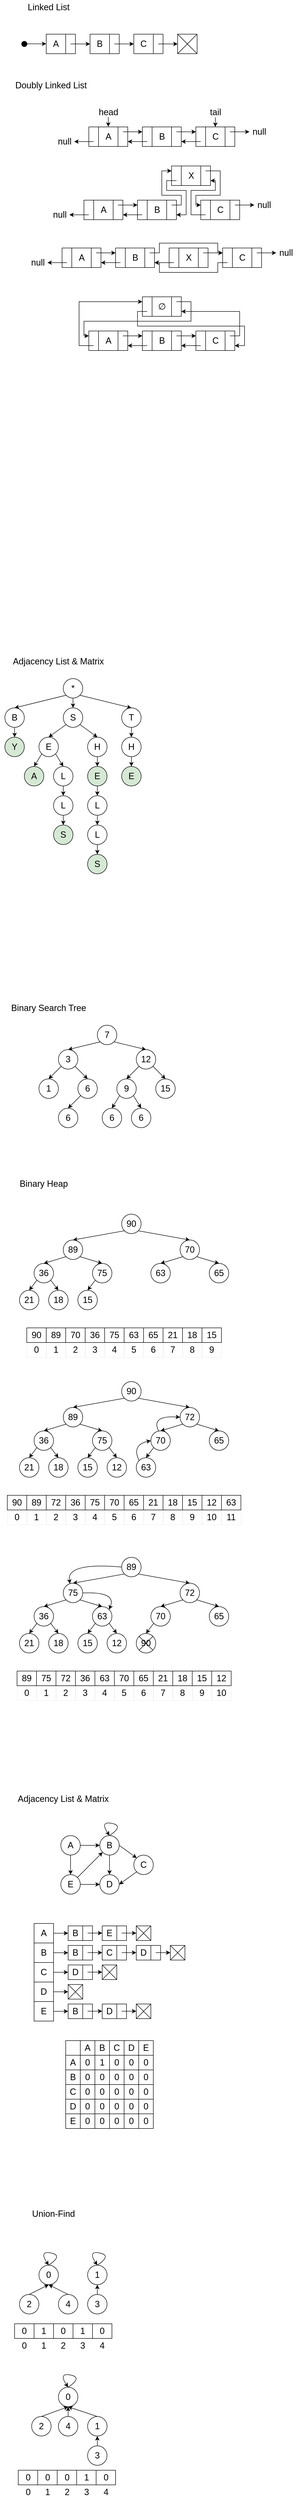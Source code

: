<mxfile version="15.7.0" type="device" pages="2"><diagram id="XbGhOiir-fvXLxyIdWTF" name="data structures"><mxGraphModel dx="560" dy="3911" grid="1" gridSize="10" guides="1" tooltips="1" connect="1" arrows="1" fold="1" page="1" pageScale="1" pageWidth="850" pageHeight="1100" math="0" shadow="0"><root><mxCell id="0"/><mxCell id="1" parent="0"/><mxCell id="cSkIXqEVD3XVchi6WqWC-186" value="" style="rounded=0;whiteSpace=wrap;html=1;dashed=1;fontSize=18;fontColor=#999999;strokeColor=none;strokeWidth=0;fillColor=none;gradientColor=none;" vertex="1" parent="1"><mxGeometry x="97.5" y="-2110" width="570" height="100" as="geometry"/></mxCell><mxCell id="Rq1-aEWEjBZ7-eoLaF5o-130" value="" style="group" vertex="1" connectable="0" parent="1"><mxGeometry x="185" y="1860" width="180" height="180" as="geometry"/></mxCell><mxCell id="Rq1-aEWEjBZ7-eoLaF5o-93" value="A" style="rounded=0;whiteSpace=wrap;html=1;fontSize=18;fillColor=none;" vertex="1" parent="Rq1-aEWEjBZ7-eoLaF5o-130"><mxGeometry x="30.0" width="30.0" height="30.0" as="geometry"/></mxCell><mxCell id="Rq1-aEWEjBZ7-eoLaF5o-94" value="B" style="rounded=0;whiteSpace=wrap;html=1;fontSize=18;fillColor=none;" vertex="1" parent="Rq1-aEWEjBZ7-eoLaF5o-130"><mxGeometry x="60.0" width="30.0" height="30.0" as="geometry"/></mxCell><mxCell id="Rq1-aEWEjBZ7-eoLaF5o-95" value="C" style="rounded=0;whiteSpace=wrap;html=1;fontSize=18;fillColor=none;" vertex="1" parent="Rq1-aEWEjBZ7-eoLaF5o-130"><mxGeometry x="90.0" width="30.0" height="30.0" as="geometry"/></mxCell><mxCell id="Rq1-aEWEjBZ7-eoLaF5o-96" value="D" style="rounded=0;whiteSpace=wrap;html=1;fontSize=18;fillColor=none;" vertex="1" parent="Rq1-aEWEjBZ7-eoLaF5o-130"><mxGeometry x="120.0" width="30.0" height="30.0" as="geometry"/></mxCell><mxCell id="Rq1-aEWEjBZ7-eoLaF5o-97" value="A" style="rounded=0;whiteSpace=wrap;html=1;fontSize=18;fillColor=none;" vertex="1" parent="Rq1-aEWEjBZ7-eoLaF5o-130"><mxGeometry y="30.0" width="30.0" height="30.0" as="geometry"/></mxCell><mxCell id="Rq1-aEWEjBZ7-eoLaF5o-98" value="E" style="rounded=0;whiteSpace=wrap;html=1;fontSize=18;fillColor=none;" vertex="1" parent="Rq1-aEWEjBZ7-eoLaF5o-130"><mxGeometry x="150.0" width="30.0" height="30.0" as="geometry"/></mxCell><mxCell id="Rq1-aEWEjBZ7-eoLaF5o-99" value="B" style="rounded=0;whiteSpace=wrap;html=1;fontSize=18;fillColor=none;" vertex="1" parent="Rq1-aEWEjBZ7-eoLaF5o-130"><mxGeometry y="60.0" width="30.0" height="30.0" as="geometry"/></mxCell><mxCell id="Rq1-aEWEjBZ7-eoLaF5o-100" value="C" style="rounded=0;whiteSpace=wrap;html=1;fontSize=18;fillColor=none;" vertex="1" parent="Rq1-aEWEjBZ7-eoLaF5o-130"><mxGeometry y="90.0" width="30.0" height="30.0" as="geometry"/></mxCell><mxCell id="Rq1-aEWEjBZ7-eoLaF5o-101" value="D" style="rounded=0;whiteSpace=wrap;html=1;fontSize=18;fillColor=none;" vertex="1" parent="Rq1-aEWEjBZ7-eoLaF5o-130"><mxGeometry y="120.0" width="30.0" height="30.0" as="geometry"/></mxCell><mxCell id="Rq1-aEWEjBZ7-eoLaF5o-102" value="E" style="rounded=0;whiteSpace=wrap;html=1;fontSize=18;fillColor=none;" vertex="1" parent="Rq1-aEWEjBZ7-eoLaF5o-130"><mxGeometry y="150" width="30.0" height="30.0" as="geometry"/></mxCell><mxCell id="Rq1-aEWEjBZ7-eoLaF5o-104" value="0" style="rounded=0;whiteSpace=wrap;html=1;fontSize=18;fillColor=none;" vertex="1" parent="Rq1-aEWEjBZ7-eoLaF5o-130"><mxGeometry x="30.0" y="30.0" width="30.0" height="30.0" as="geometry"/></mxCell><mxCell id="Rq1-aEWEjBZ7-eoLaF5o-105" value="0" style="rounded=0;whiteSpace=wrap;html=1;fontSize=18;fillColor=none;" vertex="1" parent="Rq1-aEWEjBZ7-eoLaF5o-130"><mxGeometry x="30.0" y="60.0" width="30.0" height="30.0" as="geometry"/></mxCell><mxCell id="Rq1-aEWEjBZ7-eoLaF5o-106" value="0" style="rounded=0;whiteSpace=wrap;html=1;fontSize=18;fillColor=none;" vertex="1" parent="Rq1-aEWEjBZ7-eoLaF5o-130"><mxGeometry x="30.0" y="90.0" width="30.0" height="30.0" as="geometry"/></mxCell><mxCell id="Rq1-aEWEjBZ7-eoLaF5o-107" value="0" style="rounded=0;whiteSpace=wrap;html=1;fontSize=18;fillColor=none;" vertex="1" parent="Rq1-aEWEjBZ7-eoLaF5o-130"><mxGeometry x="30.0" y="120.0" width="30.0" height="30.0" as="geometry"/></mxCell><mxCell id="Rq1-aEWEjBZ7-eoLaF5o-108" value="0" style="rounded=0;whiteSpace=wrap;html=1;fontSize=18;fillColor=none;" vertex="1" parent="Rq1-aEWEjBZ7-eoLaF5o-130"><mxGeometry x="30.0" y="150" width="30.0" height="30.0" as="geometry"/></mxCell><mxCell id="Rq1-aEWEjBZ7-eoLaF5o-109" value="1" style="rounded=0;whiteSpace=wrap;html=1;fontSize=18;fillColor=none;" vertex="1" parent="Rq1-aEWEjBZ7-eoLaF5o-130"><mxGeometry x="60.0" y="30.0" width="30.0" height="30.0" as="geometry"/></mxCell><mxCell id="Rq1-aEWEjBZ7-eoLaF5o-110" value="0" style="rounded=0;whiteSpace=wrap;html=1;fontSize=18;fillColor=none;" vertex="1" parent="Rq1-aEWEjBZ7-eoLaF5o-130"><mxGeometry x="60.0" y="60.0" width="30.0" height="30.0" as="geometry"/></mxCell><mxCell id="Rq1-aEWEjBZ7-eoLaF5o-111" value="0" style="rounded=0;whiteSpace=wrap;html=1;fontSize=18;fillColor=none;" vertex="1" parent="Rq1-aEWEjBZ7-eoLaF5o-130"><mxGeometry x="60.0" y="90.0" width="30.0" height="30.0" as="geometry"/></mxCell><mxCell id="Rq1-aEWEjBZ7-eoLaF5o-112" value="0" style="rounded=0;whiteSpace=wrap;html=1;fontSize=18;fillColor=none;" vertex="1" parent="Rq1-aEWEjBZ7-eoLaF5o-130"><mxGeometry x="60.0" y="120.0" width="30.0" height="30.0" as="geometry"/></mxCell><mxCell id="Rq1-aEWEjBZ7-eoLaF5o-113" value="0" style="rounded=0;whiteSpace=wrap;html=1;fontSize=18;fillColor=none;" vertex="1" parent="Rq1-aEWEjBZ7-eoLaF5o-130"><mxGeometry x="60.0" y="150" width="30.0" height="30.0" as="geometry"/></mxCell><mxCell id="Rq1-aEWEjBZ7-eoLaF5o-114" value="0" style="rounded=0;whiteSpace=wrap;html=1;fontSize=18;fillColor=none;" vertex="1" parent="Rq1-aEWEjBZ7-eoLaF5o-130"><mxGeometry x="90.0" y="30.0" width="30.0" height="30.0" as="geometry"/></mxCell><mxCell id="Rq1-aEWEjBZ7-eoLaF5o-115" value="0" style="rounded=0;whiteSpace=wrap;html=1;fontSize=18;fillColor=none;" vertex="1" parent="Rq1-aEWEjBZ7-eoLaF5o-130"><mxGeometry x="90.0" y="60.0" width="30.0" height="30.0" as="geometry"/></mxCell><mxCell id="Rq1-aEWEjBZ7-eoLaF5o-116" value="0" style="rounded=0;whiteSpace=wrap;html=1;fontSize=18;fillColor=none;" vertex="1" parent="Rq1-aEWEjBZ7-eoLaF5o-130"><mxGeometry x="90.0" y="90.0" width="30.0" height="30.0" as="geometry"/></mxCell><mxCell id="Rq1-aEWEjBZ7-eoLaF5o-117" value="0" style="rounded=0;whiteSpace=wrap;html=1;fontSize=18;fillColor=none;" vertex="1" parent="Rq1-aEWEjBZ7-eoLaF5o-130"><mxGeometry x="90.0" y="120.0" width="30.0" height="30.0" as="geometry"/></mxCell><mxCell id="Rq1-aEWEjBZ7-eoLaF5o-118" value="0" style="rounded=0;whiteSpace=wrap;html=1;fontSize=18;fillColor=none;" vertex="1" parent="Rq1-aEWEjBZ7-eoLaF5o-130"><mxGeometry x="90.0" y="150" width="30.0" height="30.0" as="geometry"/></mxCell><mxCell id="Rq1-aEWEjBZ7-eoLaF5o-119" value="0" style="rounded=0;whiteSpace=wrap;html=1;fontSize=18;fillColor=none;" vertex="1" parent="Rq1-aEWEjBZ7-eoLaF5o-130"><mxGeometry x="120.0" y="30.0" width="30.0" height="30.0" as="geometry"/></mxCell><mxCell id="Rq1-aEWEjBZ7-eoLaF5o-120" value="0" style="rounded=0;whiteSpace=wrap;html=1;fontSize=18;fillColor=none;" vertex="1" parent="Rq1-aEWEjBZ7-eoLaF5o-130"><mxGeometry x="120.0" y="60.0" width="30.0" height="30.0" as="geometry"/></mxCell><mxCell id="Rq1-aEWEjBZ7-eoLaF5o-121" value="0" style="rounded=0;whiteSpace=wrap;html=1;fontSize=18;fillColor=none;" vertex="1" parent="Rq1-aEWEjBZ7-eoLaF5o-130"><mxGeometry x="120.0" y="90.0" width="30.0" height="30.0" as="geometry"/></mxCell><mxCell id="Rq1-aEWEjBZ7-eoLaF5o-122" value="0" style="rounded=0;whiteSpace=wrap;html=1;fontSize=18;fillColor=none;" vertex="1" parent="Rq1-aEWEjBZ7-eoLaF5o-130"><mxGeometry x="120.0" y="120.0" width="30.0" height="30.0" as="geometry"/></mxCell><mxCell id="Rq1-aEWEjBZ7-eoLaF5o-123" value="0" style="rounded=0;whiteSpace=wrap;html=1;fontSize=18;fillColor=none;" vertex="1" parent="Rq1-aEWEjBZ7-eoLaF5o-130"><mxGeometry x="120.0" y="150" width="30.0" height="30.0" as="geometry"/></mxCell><mxCell id="Rq1-aEWEjBZ7-eoLaF5o-124" value="0" style="rounded=0;whiteSpace=wrap;html=1;fontSize=18;fillColor=none;" vertex="1" parent="Rq1-aEWEjBZ7-eoLaF5o-130"><mxGeometry x="150.0" y="30.0" width="30.0" height="30.0" as="geometry"/></mxCell><mxCell id="Rq1-aEWEjBZ7-eoLaF5o-125" value="0" style="rounded=0;whiteSpace=wrap;html=1;fontSize=18;fillColor=none;" vertex="1" parent="Rq1-aEWEjBZ7-eoLaF5o-130"><mxGeometry x="150.0" y="60.0" width="30.0" height="30.0" as="geometry"/></mxCell><mxCell id="Rq1-aEWEjBZ7-eoLaF5o-126" value="0" style="rounded=0;whiteSpace=wrap;html=1;fontSize=18;fillColor=none;" vertex="1" parent="Rq1-aEWEjBZ7-eoLaF5o-130"><mxGeometry x="150.0" y="90.0" width="30.0" height="30.0" as="geometry"/></mxCell><mxCell id="Rq1-aEWEjBZ7-eoLaF5o-127" value="0" style="rounded=0;whiteSpace=wrap;html=1;fontSize=18;fillColor=none;" vertex="1" parent="Rq1-aEWEjBZ7-eoLaF5o-130"><mxGeometry x="150.0" y="120.0" width="30.0" height="30.0" as="geometry"/></mxCell><mxCell id="Rq1-aEWEjBZ7-eoLaF5o-128" value="0" style="rounded=0;whiteSpace=wrap;html=1;fontSize=18;fillColor=none;" vertex="1" parent="Rq1-aEWEjBZ7-eoLaF5o-130"><mxGeometry x="150.0" y="150" width="30.0" height="30.0" as="geometry"/></mxCell><mxCell id="Rq1-aEWEjBZ7-eoLaF5o-129" value="" style="rounded=0;whiteSpace=wrap;html=1;fontSize=18;fillColor=none;" vertex="1" parent="Rq1-aEWEjBZ7-eoLaF5o-130"><mxGeometry width="30.0" height="30.0" as="geometry"/></mxCell><mxCell id="Rq1-aEWEjBZ7-eoLaF5o-131" value="" style="group" vertex="1" connectable="0" parent="1"><mxGeometry x="120" y="1620" width="320" height="210" as="geometry"/></mxCell><mxCell id="Rq1-aEWEjBZ7-eoLaF5o-19" value="A" style="rounded=0;whiteSpace=wrap;html=1;fontSize=18;fillColor=none;" vertex="1" parent="Rq1-aEWEjBZ7-eoLaF5o-131"><mxGeometry width="40" height="40" as="geometry"/></mxCell><mxCell id="Rq1-aEWEjBZ7-eoLaF5o-20" value="B" style="rounded=0;whiteSpace=wrap;html=1;fontSize=18;fillColor=none;" vertex="1" parent="Rq1-aEWEjBZ7-eoLaF5o-131"><mxGeometry y="40" width="40" height="40" as="geometry"/></mxCell><mxCell id="Rq1-aEWEjBZ7-eoLaF5o-21" value="C" style="rounded=0;whiteSpace=wrap;html=1;fontSize=18;fillColor=none;" vertex="1" parent="Rq1-aEWEjBZ7-eoLaF5o-131"><mxGeometry y="80" width="40" height="40" as="geometry"/></mxCell><mxCell id="Rq1-aEWEjBZ7-eoLaF5o-22" value="D" style="rounded=0;whiteSpace=wrap;html=1;fontSize=18;fillColor=none;" vertex="1" parent="Rq1-aEWEjBZ7-eoLaF5o-131"><mxGeometry y="120" width="40" height="40" as="geometry"/></mxCell><mxCell id="Rq1-aEWEjBZ7-eoLaF5o-23" value="E" style="rounded=0;whiteSpace=wrap;html=1;fontSize=18;fillColor=none;" vertex="1" parent="Rq1-aEWEjBZ7-eoLaF5o-131"><mxGeometry y="160" width="40" height="40" as="geometry"/></mxCell><mxCell id="Rq1-aEWEjBZ7-eoLaF5o-24" value="B" style="rounded=0;whiteSpace=wrap;html=1;fontSize=18;fillColor=none;" vertex="1" parent="Rq1-aEWEjBZ7-eoLaF5o-131"><mxGeometry x="70" y="5" width="30" height="30" as="geometry"/></mxCell><mxCell id="Rq1-aEWEjBZ7-eoLaF5o-26" value="" style="rounded=0;whiteSpace=wrap;html=1;fontSize=18;fillColor=none;" vertex="1" parent="Rq1-aEWEjBZ7-eoLaF5o-131"><mxGeometry x="100" y="5" width="20" height="30" as="geometry"/></mxCell><mxCell id="Rq1-aEWEjBZ7-eoLaF5o-27" value="" style="endArrow=classic;html=1;rounded=0;fontSize=18;exitX=1;exitY=0.5;exitDx=0;exitDy=0;entryX=0;entryY=0.5;entryDx=0;entryDy=0;fillColor=none;" edge="1" parent="Rq1-aEWEjBZ7-eoLaF5o-131" source="Rq1-aEWEjBZ7-eoLaF5o-19" target="Rq1-aEWEjBZ7-eoLaF5o-24"><mxGeometry width="50" height="50" relative="1" as="geometry"><mxPoint x="150" y="100" as="sourcePoint"/><mxPoint x="200" y="50" as="targetPoint"/></mxGeometry></mxCell><mxCell id="Rq1-aEWEjBZ7-eoLaF5o-28" value="" style="endArrow=classic;html=1;rounded=0;fontSize=18;exitX=1;exitY=0.5;exitDx=0;exitDy=0;entryX=0;entryY=0.5;entryDx=0;entryDy=0;fillColor=none;" edge="1" parent="Rq1-aEWEjBZ7-eoLaF5o-131"><mxGeometry width="50" height="50" relative="1" as="geometry"><mxPoint x="110" y="19.8" as="sourcePoint"/><mxPoint x="140" y="19.8" as="targetPoint"/></mxGeometry></mxCell><mxCell id="Rq1-aEWEjBZ7-eoLaF5o-29" value="E" style="rounded=0;whiteSpace=wrap;html=1;fontSize=18;fillColor=none;" vertex="1" parent="Rq1-aEWEjBZ7-eoLaF5o-131"><mxGeometry x="140" y="5" width="30" height="30" as="geometry"/></mxCell><mxCell id="Rq1-aEWEjBZ7-eoLaF5o-30" value="" style="rounded=0;whiteSpace=wrap;html=1;fontSize=18;fillColor=none;" vertex="1" parent="Rq1-aEWEjBZ7-eoLaF5o-131"><mxGeometry x="170" y="5" width="20" height="30" as="geometry"/></mxCell><mxCell id="Rq1-aEWEjBZ7-eoLaF5o-31" value="" style="endArrow=classic;html=1;rounded=0;fontSize=18;exitX=1;exitY=0.5;exitDx=0;exitDy=0;entryX=0;entryY=0.5;entryDx=0;entryDy=0;fillColor=none;" edge="1" parent="Rq1-aEWEjBZ7-eoLaF5o-131"><mxGeometry width="50" height="50" relative="1" as="geometry"><mxPoint x="180" y="19.8" as="sourcePoint"/><mxPoint x="210" y="19.8" as="targetPoint"/></mxGeometry></mxCell><mxCell id="Rq1-aEWEjBZ7-eoLaF5o-38" value="" style="rounded=0;whiteSpace=wrap;html=1;fontSize=18;fillColor=none;" vertex="1" parent="Rq1-aEWEjBZ7-eoLaF5o-131"><mxGeometry x="210" y="5" width="30" height="30" as="geometry"/></mxCell><mxCell id="Rq1-aEWEjBZ7-eoLaF5o-39" value="" style="endArrow=none;html=1;rounded=0;fontSize=18;entryX=1;entryY=0;entryDx=0;entryDy=0;exitX=0;exitY=1;exitDx=0;exitDy=0;fillColor=none;" edge="1" parent="Rq1-aEWEjBZ7-eoLaF5o-131" source="Rq1-aEWEjBZ7-eoLaF5o-38" target="Rq1-aEWEjBZ7-eoLaF5o-38"><mxGeometry width="50" height="50" relative="1" as="geometry"><mxPoint x="110" y="110" as="sourcePoint"/><mxPoint x="160" y="60" as="targetPoint"/></mxGeometry></mxCell><mxCell id="Rq1-aEWEjBZ7-eoLaF5o-40" value="" style="endArrow=none;html=1;rounded=0;fontSize=18;entryX=0;entryY=0;entryDx=0;entryDy=0;exitX=1;exitY=1;exitDx=0;exitDy=0;fillColor=none;" edge="1" parent="Rq1-aEWEjBZ7-eoLaF5o-131" source="Rq1-aEWEjBZ7-eoLaF5o-38" target="Rq1-aEWEjBZ7-eoLaF5o-38"><mxGeometry width="50" height="50" relative="1" as="geometry"><mxPoint x="220" y="45" as="sourcePoint"/><mxPoint x="250" y="15" as="targetPoint"/></mxGeometry></mxCell><mxCell id="Rq1-aEWEjBZ7-eoLaF5o-41" value="B" style="rounded=0;whiteSpace=wrap;html=1;fontSize=18;fillColor=none;" vertex="1" parent="Rq1-aEWEjBZ7-eoLaF5o-131"><mxGeometry x="70" y="45" width="30" height="30" as="geometry"/></mxCell><mxCell id="Rq1-aEWEjBZ7-eoLaF5o-42" value="" style="rounded=0;whiteSpace=wrap;html=1;fontSize=18;fillColor=none;" vertex="1" parent="Rq1-aEWEjBZ7-eoLaF5o-131"><mxGeometry x="100" y="45" width="20" height="30" as="geometry"/></mxCell><mxCell id="Rq1-aEWEjBZ7-eoLaF5o-43" value="" style="endArrow=classic;html=1;rounded=0;fontSize=18;exitX=1;exitY=0.5;exitDx=0;exitDy=0;entryX=0;entryY=0.5;entryDx=0;entryDy=0;fillColor=none;" edge="1" parent="Rq1-aEWEjBZ7-eoLaF5o-131" target="Rq1-aEWEjBZ7-eoLaF5o-41"><mxGeometry width="50" height="50" relative="1" as="geometry"><mxPoint x="40" y="60" as="sourcePoint"/><mxPoint x="200" y="90" as="targetPoint"/></mxGeometry></mxCell><mxCell id="Rq1-aEWEjBZ7-eoLaF5o-44" value="" style="endArrow=classic;html=1;rounded=0;fontSize=18;exitX=1;exitY=0.5;exitDx=0;exitDy=0;entryX=0;entryY=0.5;entryDx=0;entryDy=0;fillColor=none;" edge="1" parent="Rq1-aEWEjBZ7-eoLaF5o-131"><mxGeometry width="50" height="50" relative="1" as="geometry"><mxPoint x="110" y="59.8" as="sourcePoint"/><mxPoint x="140" y="59.8" as="targetPoint"/></mxGeometry></mxCell><mxCell id="Rq1-aEWEjBZ7-eoLaF5o-45" value="C" style="rounded=0;whiteSpace=wrap;html=1;fontSize=18;fillColor=none;" vertex="1" parent="Rq1-aEWEjBZ7-eoLaF5o-131"><mxGeometry x="140" y="45" width="30" height="30" as="geometry"/></mxCell><mxCell id="Rq1-aEWEjBZ7-eoLaF5o-46" value="" style="rounded=0;whiteSpace=wrap;html=1;fontSize=18;fillColor=none;" vertex="1" parent="Rq1-aEWEjBZ7-eoLaF5o-131"><mxGeometry x="170" y="45" width="20" height="30" as="geometry"/></mxCell><mxCell id="Rq1-aEWEjBZ7-eoLaF5o-47" value="" style="endArrow=classic;html=1;rounded=0;fontSize=18;exitX=1;exitY=0.5;exitDx=0;exitDy=0;entryX=0;entryY=0.5;entryDx=0;entryDy=0;fillColor=none;" edge="1" parent="Rq1-aEWEjBZ7-eoLaF5o-131"><mxGeometry width="50" height="50" relative="1" as="geometry"><mxPoint x="180" y="59.8" as="sourcePoint"/><mxPoint x="210" y="59.8" as="targetPoint"/></mxGeometry></mxCell><mxCell id="Rq1-aEWEjBZ7-eoLaF5o-48" value="D" style="rounded=0;whiteSpace=wrap;html=1;fontSize=18;fillColor=none;" vertex="1" parent="Rq1-aEWEjBZ7-eoLaF5o-131"><mxGeometry x="210" y="45" width="30" height="30" as="geometry"/></mxCell><mxCell id="Rq1-aEWEjBZ7-eoLaF5o-49" value="" style="rounded=0;whiteSpace=wrap;html=1;fontSize=18;fillColor=none;" vertex="1" parent="Rq1-aEWEjBZ7-eoLaF5o-131"><mxGeometry x="240" y="45" width="20" height="30" as="geometry"/></mxCell><mxCell id="Rq1-aEWEjBZ7-eoLaF5o-50" value="" style="endArrow=classic;html=1;rounded=0;fontSize=18;exitX=1;exitY=0.5;exitDx=0;exitDy=0;entryX=0;entryY=0.5;entryDx=0;entryDy=0;fillColor=none;" edge="1" parent="Rq1-aEWEjBZ7-eoLaF5o-131"><mxGeometry width="50" height="50" relative="1" as="geometry"><mxPoint x="250" y="59.8" as="sourcePoint"/><mxPoint x="280" y="59.8" as="targetPoint"/></mxGeometry></mxCell><mxCell id="Rq1-aEWEjBZ7-eoLaF5o-51" value="" style="rounded=0;whiteSpace=wrap;html=1;fontSize=18;fillColor=none;" vertex="1" parent="Rq1-aEWEjBZ7-eoLaF5o-131"><mxGeometry x="280" y="45" width="30" height="30" as="geometry"/></mxCell><mxCell id="Rq1-aEWEjBZ7-eoLaF5o-52" value="" style="endArrow=none;html=1;rounded=0;fontSize=18;entryX=1;entryY=0;entryDx=0;entryDy=0;exitX=0;exitY=1;exitDx=0;exitDy=0;fillColor=none;" edge="1" parent="Rq1-aEWEjBZ7-eoLaF5o-131" source="Rq1-aEWEjBZ7-eoLaF5o-51" target="Rq1-aEWEjBZ7-eoLaF5o-51"><mxGeometry width="50" height="50" relative="1" as="geometry"><mxPoint x="180" y="150" as="sourcePoint"/><mxPoint x="230" y="100" as="targetPoint"/></mxGeometry></mxCell><mxCell id="Rq1-aEWEjBZ7-eoLaF5o-53" value="" style="endArrow=none;html=1;rounded=0;fontSize=18;entryX=0;entryY=0;entryDx=0;entryDy=0;exitX=1;exitY=1;exitDx=0;exitDy=0;fillColor=none;" edge="1" parent="Rq1-aEWEjBZ7-eoLaF5o-131" source="Rq1-aEWEjBZ7-eoLaF5o-51" target="Rq1-aEWEjBZ7-eoLaF5o-51"><mxGeometry width="50" height="50" relative="1" as="geometry"><mxPoint x="290" y="85" as="sourcePoint"/><mxPoint x="320" y="55" as="targetPoint"/></mxGeometry></mxCell><mxCell id="Rq1-aEWEjBZ7-eoLaF5o-54" value="D" style="rounded=0;whiteSpace=wrap;html=1;fontSize=18;fillColor=none;" vertex="1" parent="Rq1-aEWEjBZ7-eoLaF5o-131"><mxGeometry x="70" y="85" width="30" height="30" as="geometry"/></mxCell><mxCell id="Rq1-aEWEjBZ7-eoLaF5o-55" value="" style="rounded=0;whiteSpace=wrap;html=1;fontSize=18;fillColor=none;" vertex="1" parent="Rq1-aEWEjBZ7-eoLaF5o-131"><mxGeometry x="100" y="85" width="20" height="30" as="geometry"/></mxCell><mxCell id="Rq1-aEWEjBZ7-eoLaF5o-56" value="" style="endArrow=classic;html=1;rounded=0;fontSize=18;exitX=1;exitY=0.5;exitDx=0;exitDy=0;entryX=0;entryY=0.5;entryDx=0;entryDy=0;fillColor=none;" edge="1" parent="Rq1-aEWEjBZ7-eoLaF5o-131" target="Rq1-aEWEjBZ7-eoLaF5o-54"><mxGeometry width="50" height="50" relative="1" as="geometry"><mxPoint x="40" y="100" as="sourcePoint"/><mxPoint x="200" y="130" as="targetPoint"/></mxGeometry></mxCell><mxCell id="Rq1-aEWEjBZ7-eoLaF5o-57" value="" style="endArrow=classic;html=1;rounded=0;fontSize=18;exitX=1;exitY=0.5;exitDx=0;exitDy=0;entryX=0;entryY=0.5;entryDx=0;entryDy=0;fillColor=none;" edge="1" parent="Rq1-aEWEjBZ7-eoLaF5o-131"><mxGeometry width="50" height="50" relative="1" as="geometry"><mxPoint x="110" y="99.8" as="sourcePoint"/><mxPoint x="140" y="99.8" as="targetPoint"/></mxGeometry></mxCell><mxCell id="Rq1-aEWEjBZ7-eoLaF5o-64" value="" style="rounded=0;whiteSpace=wrap;html=1;fontSize=18;fillColor=none;" vertex="1" parent="Rq1-aEWEjBZ7-eoLaF5o-131"><mxGeometry x="140" y="85" width="30" height="30" as="geometry"/></mxCell><mxCell id="Rq1-aEWEjBZ7-eoLaF5o-65" value="" style="endArrow=none;html=1;rounded=0;fontSize=18;entryX=1;entryY=0;entryDx=0;entryDy=0;exitX=0;exitY=1;exitDx=0;exitDy=0;fillColor=none;" edge="1" parent="Rq1-aEWEjBZ7-eoLaF5o-131" source="Rq1-aEWEjBZ7-eoLaF5o-64" target="Rq1-aEWEjBZ7-eoLaF5o-64"><mxGeometry width="50" height="50" relative="1" as="geometry"><mxPoint x="40" y="190" as="sourcePoint"/><mxPoint x="90" y="140" as="targetPoint"/></mxGeometry></mxCell><mxCell id="Rq1-aEWEjBZ7-eoLaF5o-66" value="" style="endArrow=none;html=1;rounded=0;fontSize=18;entryX=0;entryY=0;entryDx=0;entryDy=0;exitX=1;exitY=1;exitDx=0;exitDy=0;fillColor=none;" edge="1" parent="Rq1-aEWEjBZ7-eoLaF5o-131" source="Rq1-aEWEjBZ7-eoLaF5o-64" target="Rq1-aEWEjBZ7-eoLaF5o-64"><mxGeometry width="50" height="50" relative="1" as="geometry"><mxPoint x="150" y="125" as="sourcePoint"/><mxPoint x="180" y="95" as="targetPoint"/></mxGeometry></mxCell><mxCell id="Rq1-aEWEjBZ7-eoLaF5o-69" value="" style="endArrow=classic;html=1;rounded=0;fontSize=18;exitX=1;exitY=0.5;exitDx=0;exitDy=0;entryX=0;entryY=0.5;entryDx=0;entryDy=0;fillColor=none;" edge="1" parent="Rq1-aEWEjBZ7-eoLaF5o-131"><mxGeometry width="50" height="50" relative="1" as="geometry"><mxPoint x="40" y="140" as="sourcePoint"/><mxPoint x="70" y="140" as="targetPoint"/></mxGeometry></mxCell><mxCell id="Rq1-aEWEjBZ7-eoLaF5o-77" value="" style="rounded=0;whiteSpace=wrap;html=1;fontSize=18;fillColor=none;" vertex="1" parent="Rq1-aEWEjBZ7-eoLaF5o-131"><mxGeometry x="70" y="125" width="30" height="30" as="geometry"/></mxCell><mxCell id="Rq1-aEWEjBZ7-eoLaF5o-78" value="" style="endArrow=none;html=1;rounded=0;fontSize=18;entryX=1;entryY=0;entryDx=0;entryDy=0;exitX=0;exitY=1;exitDx=0;exitDy=0;fillColor=none;" edge="1" parent="Rq1-aEWEjBZ7-eoLaF5o-131" source="Rq1-aEWEjBZ7-eoLaF5o-77" target="Rq1-aEWEjBZ7-eoLaF5o-77"><mxGeometry width="50" height="50" relative="1" as="geometry"><mxPoint x="-30" y="230" as="sourcePoint"/><mxPoint x="20" y="180" as="targetPoint"/></mxGeometry></mxCell><mxCell id="Rq1-aEWEjBZ7-eoLaF5o-79" value="" style="endArrow=none;html=1;rounded=0;fontSize=18;entryX=0;entryY=0;entryDx=0;entryDy=0;exitX=1;exitY=1;exitDx=0;exitDy=0;fillColor=none;" edge="1" parent="Rq1-aEWEjBZ7-eoLaF5o-131" source="Rq1-aEWEjBZ7-eoLaF5o-77" target="Rq1-aEWEjBZ7-eoLaF5o-77"><mxGeometry width="50" height="50" relative="1" as="geometry"><mxPoint x="80" y="165" as="sourcePoint"/><mxPoint x="110" y="135" as="targetPoint"/></mxGeometry></mxCell><mxCell id="Rq1-aEWEjBZ7-eoLaF5o-80" value="B" style="rounded=0;whiteSpace=wrap;html=1;fontSize=18;fillColor=none;" vertex="1" parent="Rq1-aEWEjBZ7-eoLaF5o-131"><mxGeometry x="70" y="165" width="30" height="30" as="geometry"/></mxCell><mxCell id="Rq1-aEWEjBZ7-eoLaF5o-81" value="" style="rounded=0;whiteSpace=wrap;html=1;fontSize=18;fillColor=none;" vertex="1" parent="Rq1-aEWEjBZ7-eoLaF5o-131"><mxGeometry x="100" y="165" width="20" height="30" as="geometry"/></mxCell><mxCell id="Rq1-aEWEjBZ7-eoLaF5o-82" value="" style="endArrow=classic;html=1;rounded=0;fontSize=18;exitX=1;exitY=0.5;exitDx=0;exitDy=0;entryX=0;entryY=0.5;entryDx=0;entryDy=0;fillColor=none;" edge="1" parent="Rq1-aEWEjBZ7-eoLaF5o-131" target="Rq1-aEWEjBZ7-eoLaF5o-80"><mxGeometry width="50" height="50" relative="1" as="geometry"><mxPoint x="40" y="180" as="sourcePoint"/><mxPoint x="200" y="210" as="targetPoint"/></mxGeometry></mxCell><mxCell id="Rq1-aEWEjBZ7-eoLaF5o-83" value="" style="endArrow=classic;html=1;rounded=0;fontSize=18;exitX=1;exitY=0.5;exitDx=0;exitDy=0;entryX=0;entryY=0.5;entryDx=0;entryDy=0;fillColor=none;" edge="1" parent="Rq1-aEWEjBZ7-eoLaF5o-131"><mxGeometry width="50" height="50" relative="1" as="geometry"><mxPoint x="110" y="179.8" as="sourcePoint"/><mxPoint x="140" y="179.8" as="targetPoint"/></mxGeometry></mxCell><mxCell id="Rq1-aEWEjBZ7-eoLaF5o-84" value="D" style="rounded=0;whiteSpace=wrap;html=1;fontSize=18;fillColor=none;" vertex="1" parent="Rq1-aEWEjBZ7-eoLaF5o-131"><mxGeometry x="140" y="165" width="30" height="30" as="geometry"/></mxCell><mxCell id="Rq1-aEWEjBZ7-eoLaF5o-85" value="" style="rounded=0;whiteSpace=wrap;html=1;fontSize=18;fillColor=none;" vertex="1" parent="Rq1-aEWEjBZ7-eoLaF5o-131"><mxGeometry x="170" y="165" width="20" height="30" as="geometry"/></mxCell><mxCell id="Rq1-aEWEjBZ7-eoLaF5o-86" value="" style="endArrow=classic;html=1;rounded=0;fontSize=18;exitX=1;exitY=0.5;exitDx=0;exitDy=0;entryX=0;entryY=0.5;entryDx=0;entryDy=0;fillColor=none;" edge="1" parent="Rq1-aEWEjBZ7-eoLaF5o-131"><mxGeometry width="50" height="50" relative="1" as="geometry"><mxPoint x="180" y="179.8" as="sourcePoint"/><mxPoint x="210" y="179.8" as="targetPoint"/></mxGeometry></mxCell><mxCell id="Rq1-aEWEjBZ7-eoLaF5o-90" value="" style="rounded=0;whiteSpace=wrap;html=1;fontSize=18;fillColor=none;" vertex="1" parent="Rq1-aEWEjBZ7-eoLaF5o-131"><mxGeometry x="210" y="165" width="30" height="30" as="geometry"/></mxCell><mxCell id="Rq1-aEWEjBZ7-eoLaF5o-91" value="" style="endArrow=none;html=1;rounded=0;fontSize=18;entryX=1;entryY=0;entryDx=0;entryDy=0;exitX=0;exitY=1;exitDx=0;exitDy=0;fillColor=none;" edge="1" parent="Rq1-aEWEjBZ7-eoLaF5o-131" source="Rq1-aEWEjBZ7-eoLaF5o-90" target="Rq1-aEWEjBZ7-eoLaF5o-90"><mxGeometry width="50" height="50" relative="1" as="geometry"><mxPoint x="110" y="270" as="sourcePoint"/><mxPoint x="160" y="220" as="targetPoint"/></mxGeometry></mxCell><mxCell id="Rq1-aEWEjBZ7-eoLaF5o-92" value="" style="endArrow=none;html=1;rounded=0;fontSize=18;entryX=0;entryY=0;entryDx=0;entryDy=0;exitX=1;exitY=1;exitDx=0;exitDy=0;fillColor=none;" edge="1" parent="Rq1-aEWEjBZ7-eoLaF5o-131" source="Rq1-aEWEjBZ7-eoLaF5o-90" target="Rq1-aEWEjBZ7-eoLaF5o-90"><mxGeometry width="50" height="50" relative="1" as="geometry"><mxPoint x="220" y="205" as="sourcePoint"/><mxPoint x="250" y="175" as="targetPoint"/></mxGeometry></mxCell><mxCell id="cSkIXqEVD3XVchi6WqWC-404" value="" style="rounded=0;whiteSpace=wrap;html=1;dashed=1;fontSize=18;fontColor=#999999;strokeColor=none;strokeWidth=0;fillColor=none;gradientColor=none;" vertex="1" parent="Rq1-aEWEjBZ7-eoLaF5o-131"><mxGeometry x="-10" y="-10" width="330" height="220" as="geometry"/></mxCell><mxCell id="Rq1-aEWEjBZ7-eoLaF5o-132" value="" style="group;container=1;" vertex="1" connectable="0" parent="1"><mxGeometry x="175" y="1410" width="200" height="150" as="geometry"><mxRectangle x="70" y="530" width="50" height="40" as="alternateBounds"/></mxGeometry></mxCell><mxCell id="Rq1-aEWEjBZ7-eoLaF5o-1" value="&lt;font style=&quot;font-size: 18px&quot;&gt;A&lt;/font&gt;" style="ellipse;whiteSpace=wrap;html=1;fillColor=none;" vertex="1" parent="Rq1-aEWEjBZ7-eoLaF5o-132"><mxGeometry y="30" width="40" height="40" as="geometry"/></mxCell><mxCell id="Rq1-aEWEjBZ7-eoLaF5o-2" value="&lt;font style=&quot;font-size: 18px&quot;&gt;B&lt;/font&gt;" style="ellipse;whiteSpace=wrap;html=1;fillColor=none;" vertex="1" parent="Rq1-aEWEjBZ7-eoLaF5o-132"><mxGeometry x="80" y="30" width="40" height="40" as="geometry"/></mxCell><mxCell id="Rq1-aEWEjBZ7-eoLaF5o-8" style="edgeStyle=orthogonalEdgeStyle;rounded=0;orthogonalLoop=1;jettySize=auto;html=1;exitX=1;exitY=0.5;exitDx=0;exitDy=0;entryX=0;entryY=0.5;entryDx=0;entryDy=0;fillColor=none;" edge="1" parent="Rq1-aEWEjBZ7-eoLaF5o-132" source="Rq1-aEWEjBZ7-eoLaF5o-1" target="Rq1-aEWEjBZ7-eoLaF5o-2"><mxGeometry relative="1" as="geometry"/></mxCell><mxCell id="Rq1-aEWEjBZ7-eoLaF5o-9" style="rounded=0;orthogonalLoop=1;jettySize=auto;html=1;exitX=1;exitY=0;exitDx=0;exitDy=0;entryX=0;entryY=1;entryDx=0;entryDy=0;fillColor=none;" edge="1" parent="Rq1-aEWEjBZ7-eoLaF5o-132" source="Rq1-aEWEjBZ7-eoLaF5o-3" target="Rq1-aEWEjBZ7-eoLaF5o-2"><mxGeometry relative="1" as="geometry"/></mxCell><mxCell id="Rq1-aEWEjBZ7-eoLaF5o-3" value="&lt;font style=&quot;font-size: 18px&quot;&gt;E&lt;/font&gt;" style="ellipse;whiteSpace=wrap;html=1;fillColor=none;" vertex="1" parent="Rq1-aEWEjBZ7-eoLaF5o-132"><mxGeometry y="110" width="40" height="40" as="geometry"/></mxCell><mxCell id="Rq1-aEWEjBZ7-eoLaF5o-7" style="edgeStyle=orthogonalEdgeStyle;rounded=0;orthogonalLoop=1;jettySize=auto;html=1;exitX=0.5;exitY=1;exitDx=0;exitDy=0;fillColor=none;" edge="1" parent="Rq1-aEWEjBZ7-eoLaF5o-132" source="Rq1-aEWEjBZ7-eoLaF5o-1" target="Rq1-aEWEjBZ7-eoLaF5o-3"><mxGeometry relative="1" as="geometry"/></mxCell><mxCell id="Rq1-aEWEjBZ7-eoLaF5o-4" value="&lt;font style=&quot;font-size: 18px&quot;&gt;D&lt;/font&gt;" style="ellipse;whiteSpace=wrap;html=1;fillColor=none;" vertex="1" parent="Rq1-aEWEjBZ7-eoLaF5o-132"><mxGeometry x="80" y="110" width="40" height="40" as="geometry"/></mxCell><mxCell id="Rq1-aEWEjBZ7-eoLaF5o-11" style="edgeStyle=none;rounded=0;orthogonalLoop=1;jettySize=auto;html=1;entryX=0.5;entryY=0;entryDx=0;entryDy=0;fillColor=none;" edge="1" parent="Rq1-aEWEjBZ7-eoLaF5o-132" source="Rq1-aEWEjBZ7-eoLaF5o-2" target="Rq1-aEWEjBZ7-eoLaF5o-4"><mxGeometry relative="1" as="geometry"/></mxCell><mxCell id="Rq1-aEWEjBZ7-eoLaF5o-10" style="edgeStyle=none;rounded=0;orthogonalLoop=1;jettySize=auto;html=1;exitX=1;exitY=0.5;exitDx=0;exitDy=0;entryX=0;entryY=0.5;entryDx=0;entryDy=0;fillColor=none;" edge="1" parent="Rq1-aEWEjBZ7-eoLaF5o-132" source="Rq1-aEWEjBZ7-eoLaF5o-3" target="Rq1-aEWEjBZ7-eoLaF5o-4"><mxGeometry relative="1" as="geometry"/></mxCell><mxCell id="Rq1-aEWEjBZ7-eoLaF5o-15" style="edgeStyle=none;rounded=0;orthogonalLoop=1;jettySize=auto;html=1;exitX=0;exitY=1;exitDx=0;exitDy=0;entryX=1;entryY=0.5;entryDx=0;entryDy=0;fillColor=none;" edge="1" parent="Rq1-aEWEjBZ7-eoLaF5o-132" source="Rq1-aEWEjBZ7-eoLaF5o-12" target="Rq1-aEWEjBZ7-eoLaF5o-4"><mxGeometry relative="1" as="geometry"/></mxCell><mxCell id="Rq1-aEWEjBZ7-eoLaF5o-12" value="&lt;font style=&quot;font-size: 18px&quot;&gt;C&lt;/font&gt;" style="ellipse;whiteSpace=wrap;html=1;fillColor=none;" vertex="1" parent="Rq1-aEWEjBZ7-eoLaF5o-132"><mxGeometry x="150" y="70" width="40" height="40" as="geometry"/></mxCell><mxCell id="Rq1-aEWEjBZ7-eoLaF5o-13" style="edgeStyle=none;rounded=0;orthogonalLoop=1;jettySize=auto;html=1;exitX=1;exitY=0.5;exitDx=0;exitDy=0;entryX=0;entryY=0;entryDx=0;entryDy=0;fillColor=none;" edge="1" parent="Rq1-aEWEjBZ7-eoLaF5o-132" source="Rq1-aEWEjBZ7-eoLaF5o-2" target="Rq1-aEWEjBZ7-eoLaF5o-12"><mxGeometry relative="1" as="geometry"/></mxCell><mxCell id="Rq1-aEWEjBZ7-eoLaF5o-18" value="" style="curved=1;endArrow=classic;html=1;rounded=0;fontSize=18;exitX=0.5;exitY=0;exitDx=0;exitDy=0;entryX=0.5;entryY=0;entryDx=0;entryDy=0;fillColor=none;" edge="1" parent="Rq1-aEWEjBZ7-eoLaF5o-132" source="Rq1-aEWEjBZ7-eoLaF5o-2" target="Rq1-aEWEjBZ7-eoLaF5o-2"><mxGeometry width="50" height="50" relative="1" as="geometry"><mxPoint x="90" y="-14.5" as="sourcePoint"/><mxPoint x="140" y="-64.5" as="targetPoint"/><Array as="points"><mxPoint x="130" y="10"/><mxPoint x="80"/></Array></mxGeometry></mxCell><mxCell id="Rq1-aEWEjBZ7-eoLaF5o-133" value="Adjacency List &amp;amp; Matrix" style="text;html=1;strokeColor=none;fillColor=none;align=center;verticalAlign=middle;whiteSpace=wrap;rounded=0;fontSize=18;" vertex="1" parent="1"><mxGeometry x="70" y="1350" width="220" height="30" as="geometry"/></mxCell><mxCell id="Rq1-aEWEjBZ7-eoLaF5o-216" value="Binary Search Tree" style="text;html=1;strokeColor=none;fillColor=none;align=center;verticalAlign=middle;whiteSpace=wrap;rounded=0;fontSize=18;" vertex="1" parent="1"><mxGeometry x="65" y="-270" width="170" height="30" as="geometry"/></mxCell><mxCell id="Rq1-aEWEjBZ7-eoLaF5o-220" style="edgeStyle=none;rounded=0;orthogonalLoop=1;jettySize=auto;html=1;exitX=0;exitY=1;exitDx=0;exitDy=0;fontSize=18;entryX=0.5;entryY=0;entryDx=0;entryDy=0;" edge="1" parent="1" source="Rq1-aEWEjBZ7-eoLaF5o-217" target="Rq1-aEWEjBZ7-eoLaF5o-218"><mxGeometry relative="1" as="geometry"><mxPoint x="220" y="-120" as="targetPoint"/></mxGeometry></mxCell><mxCell id="Rq1-aEWEjBZ7-eoLaF5o-221" style="edgeStyle=none;rounded=0;orthogonalLoop=1;jettySize=auto;html=1;exitX=1;exitY=1;exitDx=0;exitDy=0;fontSize=18;entryX=0.5;entryY=0;entryDx=0;entryDy=0;" edge="1" parent="1" source="Rq1-aEWEjBZ7-eoLaF5o-217" target="Rq1-aEWEjBZ7-eoLaF5o-219"><mxGeometry relative="1" as="geometry"/></mxCell><mxCell id="Rq1-aEWEjBZ7-eoLaF5o-217" value="&lt;font style=&quot;font-size: 18px&quot;&gt;7&lt;/font&gt;" style="ellipse;whiteSpace=wrap;html=1;fillColor=none;" vertex="1" parent="1"><mxGeometry x="250" y="-220" width="40" height="40" as="geometry"/></mxCell><mxCell id="Rq1-aEWEjBZ7-eoLaF5o-226" style="edgeStyle=none;rounded=0;orthogonalLoop=1;jettySize=auto;html=1;exitX=0;exitY=1;exitDx=0;exitDy=0;entryX=0.5;entryY=0;entryDx=0;entryDy=0;fontSize=18;" edge="1" parent="1" source="Rq1-aEWEjBZ7-eoLaF5o-218" target="Rq1-aEWEjBZ7-eoLaF5o-222"><mxGeometry relative="1" as="geometry"/></mxCell><mxCell id="Rq1-aEWEjBZ7-eoLaF5o-227" style="edgeStyle=none;rounded=0;orthogonalLoop=1;jettySize=auto;html=1;exitX=1;exitY=1;exitDx=0;exitDy=0;entryX=0.5;entryY=0;entryDx=0;entryDy=0;fontSize=18;" edge="1" parent="1" source="Rq1-aEWEjBZ7-eoLaF5o-218" target="Rq1-aEWEjBZ7-eoLaF5o-223"><mxGeometry relative="1" as="geometry"/></mxCell><mxCell id="Rq1-aEWEjBZ7-eoLaF5o-218" value="&lt;font style=&quot;font-size: 18px&quot;&gt;3&lt;/font&gt;" style="ellipse;whiteSpace=wrap;html=1;fillColor=none;" vertex="1" parent="1"><mxGeometry x="170" y="-170" width="40" height="40" as="geometry"/></mxCell><mxCell id="Rq1-aEWEjBZ7-eoLaF5o-228" style="edgeStyle=none;rounded=0;orthogonalLoop=1;jettySize=auto;html=1;exitX=0;exitY=1;exitDx=0;exitDy=0;entryX=0.5;entryY=0;entryDx=0;entryDy=0;fontSize=18;" edge="1" parent="1" source="Rq1-aEWEjBZ7-eoLaF5o-219" target="Rq1-aEWEjBZ7-eoLaF5o-224"><mxGeometry relative="1" as="geometry"/></mxCell><mxCell id="Rq1-aEWEjBZ7-eoLaF5o-229" style="edgeStyle=none;rounded=0;orthogonalLoop=1;jettySize=auto;html=1;exitX=1;exitY=1;exitDx=0;exitDy=0;entryX=0.5;entryY=0;entryDx=0;entryDy=0;fontSize=18;" edge="1" parent="1" source="Rq1-aEWEjBZ7-eoLaF5o-219" target="Rq1-aEWEjBZ7-eoLaF5o-225"><mxGeometry relative="1" as="geometry"/></mxCell><mxCell id="Rq1-aEWEjBZ7-eoLaF5o-219" value="&lt;font style=&quot;font-size: 18px&quot;&gt;12&lt;/font&gt;" style="ellipse;whiteSpace=wrap;html=1;fillColor=none;" vertex="1" parent="1"><mxGeometry x="330" y="-170" width="40" height="40" as="geometry"/></mxCell><mxCell id="Rq1-aEWEjBZ7-eoLaF5o-222" value="&lt;font style=&quot;font-size: 18px&quot;&gt;1&lt;/font&gt;" style="ellipse;whiteSpace=wrap;html=1;fillColor=none;" vertex="1" parent="1"><mxGeometry x="130" y="-110" width="40" height="40" as="geometry"/></mxCell><mxCell id="Rq1-aEWEjBZ7-eoLaF5o-231" style="edgeStyle=none;rounded=0;orthogonalLoop=1;jettySize=auto;html=1;exitX=0;exitY=1;exitDx=0;exitDy=0;entryX=0.5;entryY=0;entryDx=0;entryDy=0;fontSize=18;" edge="1" parent="1" source="Rq1-aEWEjBZ7-eoLaF5o-223" target="Rq1-aEWEjBZ7-eoLaF5o-230"><mxGeometry relative="1" as="geometry"/></mxCell><mxCell id="Rq1-aEWEjBZ7-eoLaF5o-223" value="&lt;font style=&quot;font-size: 18px&quot;&gt;6&lt;/font&gt;" style="ellipse;whiteSpace=wrap;html=1;fillColor=none;" vertex="1" parent="1"><mxGeometry x="210" y="-110" width="40" height="40" as="geometry"/></mxCell><mxCell id="Rq1-aEWEjBZ7-eoLaF5o-234" style="edgeStyle=none;rounded=0;orthogonalLoop=1;jettySize=auto;html=1;exitX=0;exitY=1;exitDx=0;exitDy=0;entryX=0.5;entryY=0;entryDx=0;entryDy=0;fontSize=18;" edge="1" parent="1" source="Rq1-aEWEjBZ7-eoLaF5o-224" target="Rq1-aEWEjBZ7-eoLaF5o-232"><mxGeometry relative="1" as="geometry"/></mxCell><mxCell id="Rq1-aEWEjBZ7-eoLaF5o-235" style="edgeStyle=none;rounded=0;orthogonalLoop=1;jettySize=auto;html=1;exitX=1;exitY=1;exitDx=0;exitDy=0;entryX=0.5;entryY=0;entryDx=0;entryDy=0;fontSize=18;" edge="1" parent="1" source="Rq1-aEWEjBZ7-eoLaF5o-224" target="Rq1-aEWEjBZ7-eoLaF5o-233"><mxGeometry relative="1" as="geometry"/></mxCell><mxCell id="Rq1-aEWEjBZ7-eoLaF5o-224" value="&lt;font style=&quot;font-size: 18px&quot;&gt;9&lt;/font&gt;" style="ellipse;whiteSpace=wrap;html=1;fillColor=none;" vertex="1" parent="1"><mxGeometry x="290" y="-110" width="40" height="40" as="geometry"/></mxCell><mxCell id="Rq1-aEWEjBZ7-eoLaF5o-225" value="&lt;font style=&quot;font-size: 18px&quot;&gt;15&lt;/font&gt;" style="ellipse;whiteSpace=wrap;html=1;fillColor=none;" vertex="1" parent="1"><mxGeometry x="370" y="-110" width="40" height="40" as="geometry"/></mxCell><mxCell id="Rq1-aEWEjBZ7-eoLaF5o-230" value="&lt;font style=&quot;font-size: 18px&quot;&gt;6&lt;/font&gt;" style="ellipse;whiteSpace=wrap;html=1;fillColor=none;" vertex="1" parent="1"><mxGeometry x="170" y="-50" width="40" height="40" as="geometry"/></mxCell><mxCell id="Rq1-aEWEjBZ7-eoLaF5o-232" value="&lt;font style=&quot;font-size: 18px&quot;&gt;6&lt;/font&gt;" style="ellipse;whiteSpace=wrap;html=1;fillColor=none;" vertex="1" parent="1"><mxGeometry x="260" y="-50" width="40" height="40" as="geometry"/></mxCell><mxCell id="Rq1-aEWEjBZ7-eoLaF5o-233" value="&lt;font style=&quot;font-size: 18px&quot;&gt;6&lt;/font&gt;" style="ellipse;whiteSpace=wrap;html=1;fillColor=none;" vertex="1" parent="1"><mxGeometry x="320" y="-50" width="40" height="40" as="geometry"/></mxCell><mxCell id="Rq1-aEWEjBZ7-eoLaF5o-263" value="" style="group" vertex="1" connectable="0" parent="1"><mxGeometry x="95" y="-2250" width="360" height="40" as="geometry"/></mxCell><mxCell id="Rq1-aEWEjBZ7-eoLaF5o-238" value="" style="endArrow=classic;html=1;rounded=0;fontSize=18;fillColor=none;" edge="1" parent="Rq1-aEWEjBZ7-eoLaF5o-263"><mxGeometry width="50" height="50" relative="1" as="geometry"><mxPoint x="100" y="20" as="sourcePoint"/><mxPoint x="140" y="20" as="targetPoint"/></mxGeometry></mxCell><mxCell id="Rq1-aEWEjBZ7-eoLaF5o-246" value="A" style="rounded=0;whiteSpace=wrap;html=1;fontSize=18;fillColor=none;" vertex="1" parent="Rq1-aEWEjBZ7-eoLaF5o-263"><mxGeometry x="50" width="40" height="40" as="geometry"/></mxCell><mxCell id="Rq1-aEWEjBZ7-eoLaF5o-247" value="" style="rounded=0;whiteSpace=wrap;html=1;fontSize=18;fillColor=none;" vertex="1" parent="Rq1-aEWEjBZ7-eoLaF5o-263"><mxGeometry x="90" width="20" height="40" as="geometry"/></mxCell><mxCell id="Rq1-aEWEjBZ7-eoLaF5o-249" value="" style="endArrow=classic;html=1;rounded=0;fontSize=18;fillColor=none;" edge="1" parent="Rq1-aEWEjBZ7-eoLaF5o-263"><mxGeometry width="50" height="50" relative="1" as="geometry"><mxPoint x="190" y="20" as="sourcePoint"/><mxPoint x="230" y="20" as="targetPoint"/></mxGeometry></mxCell><mxCell id="Rq1-aEWEjBZ7-eoLaF5o-250" value="B" style="rounded=0;whiteSpace=wrap;html=1;fontSize=18;fillColor=none;" vertex="1" parent="Rq1-aEWEjBZ7-eoLaF5o-263"><mxGeometry x="140" width="40" height="40" as="geometry"/></mxCell><mxCell id="Rq1-aEWEjBZ7-eoLaF5o-251" value="" style="rounded=0;whiteSpace=wrap;html=1;fontSize=18;fillColor=none;" vertex="1" parent="Rq1-aEWEjBZ7-eoLaF5o-263"><mxGeometry x="180" width="20" height="40" as="geometry"/></mxCell><mxCell id="Rq1-aEWEjBZ7-eoLaF5o-255" value="" style="endArrow=classic;html=1;rounded=0;fontSize=18;fillColor=none;" edge="1" parent="Rq1-aEWEjBZ7-eoLaF5o-263"><mxGeometry width="50" height="50" relative="1" as="geometry"><mxPoint x="280" y="20" as="sourcePoint"/><mxPoint x="320" y="20" as="targetPoint"/></mxGeometry></mxCell><mxCell id="Rq1-aEWEjBZ7-eoLaF5o-256" value="C" style="rounded=0;whiteSpace=wrap;html=1;fontSize=18;fillColor=none;" vertex="1" parent="Rq1-aEWEjBZ7-eoLaF5o-263"><mxGeometry x="230" width="40" height="40" as="geometry"/></mxCell><mxCell id="Rq1-aEWEjBZ7-eoLaF5o-257" value="" style="rounded=0;whiteSpace=wrap;html=1;fontSize=18;fillColor=none;" vertex="1" parent="Rq1-aEWEjBZ7-eoLaF5o-263"><mxGeometry x="270" width="20" height="40" as="geometry"/></mxCell><mxCell id="Rq1-aEWEjBZ7-eoLaF5o-258" value="" style="rounded=0;whiteSpace=wrap;html=1;fontSize=18;fillColor=none;" vertex="1" parent="Rq1-aEWEjBZ7-eoLaF5o-263"><mxGeometry x="320" width="40" height="40" as="geometry"/></mxCell><mxCell id="Rq1-aEWEjBZ7-eoLaF5o-259" value="" style="endArrow=none;html=1;rounded=0;fontSize=18;entryX=1;entryY=0;entryDx=0;entryDy=0;exitX=0;exitY=1;exitDx=0;exitDy=0;" edge="1" parent="Rq1-aEWEjBZ7-eoLaF5o-263" source="Rq1-aEWEjBZ7-eoLaF5o-258" target="Rq1-aEWEjBZ7-eoLaF5o-258"><mxGeometry width="50" height="50" relative="1" as="geometry"><mxPoint x="270" y="160" as="sourcePoint"/><mxPoint x="320" y="110" as="targetPoint"/></mxGeometry></mxCell><mxCell id="Rq1-aEWEjBZ7-eoLaF5o-260" value="" style="endArrow=none;html=1;rounded=0;fontSize=18;entryX=0;entryY=0;entryDx=0;entryDy=0;exitX=1;exitY=1;exitDx=0;exitDy=0;" edge="1" parent="Rq1-aEWEjBZ7-eoLaF5o-263" source="Rq1-aEWEjBZ7-eoLaF5o-258" target="Rq1-aEWEjBZ7-eoLaF5o-258"><mxGeometry width="50" height="50" relative="1" as="geometry"><mxPoint x="270" y="160" as="sourcePoint"/><mxPoint x="320" y="110" as="targetPoint"/></mxGeometry></mxCell><mxCell id="Rq1-aEWEjBZ7-eoLaF5o-261" value="" style="endArrow=classic;html=1;rounded=0;fontSize=18;fillColor=none;" edge="1" parent="Rq1-aEWEjBZ7-eoLaF5o-263"><mxGeometry width="50" height="50" relative="1" as="geometry"><mxPoint x="10" y="19.71" as="sourcePoint"/><mxPoint x="50" y="19.71" as="targetPoint"/></mxGeometry></mxCell><mxCell id="Rq1-aEWEjBZ7-eoLaF5o-262" value="" style="ellipse;whiteSpace=wrap;html=1;aspect=fixed;fontSize=18;strokeWidth=2;fillColor=#000000;" vertex="1" parent="Rq1-aEWEjBZ7-eoLaF5o-263"><mxGeometry y="15" width="10" height="10" as="geometry"/></mxCell><mxCell id="Rq1-aEWEjBZ7-eoLaF5o-265" value="Linked List" style="text;html=1;strokeColor=none;fillColor=none;align=center;verticalAlign=middle;whiteSpace=wrap;rounded=0;fontSize=18;" vertex="1" parent="1"><mxGeometry x="65" y="-2320" width="170" height="30" as="geometry"/></mxCell><mxCell id="Rq1-aEWEjBZ7-eoLaF5o-288" style="edgeStyle=none;rounded=0;orthogonalLoop=1;jettySize=auto;html=1;exitX=0;exitY=1;exitDx=0;exitDy=0;entryX=0.5;entryY=0;entryDx=0;entryDy=0;fontSize=18;" edge="1" parent="1" source="Rq1-aEWEjBZ7-eoLaF5o-268" target="Rq1-aEWEjBZ7-eoLaF5o-285"><mxGeometry relative="1" as="geometry"/></mxCell><mxCell id="Rq1-aEWEjBZ7-eoLaF5o-289" style="edgeStyle=none;rounded=0;orthogonalLoop=1;jettySize=auto;html=1;exitX=0.5;exitY=1;exitDx=0;exitDy=0;entryX=0.5;entryY=0;entryDx=0;entryDy=0;fontSize=18;" edge="1" parent="1" source="Rq1-aEWEjBZ7-eoLaF5o-268" target="Rq1-aEWEjBZ7-eoLaF5o-286"><mxGeometry relative="1" as="geometry"/></mxCell><mxCell id="Rq1-aEWEjBZ7-eoLaF5o-290" style="edgeStyle=none;rounded=0;orthogonalLoop=1;jettySize=auto;html=1;exitX=1;exitY=1;exitDx=0;exitDy=0;entryX=0.5;entryY=0;entryDx=0;entryDy=0;fontSize=18;" edge="1" parent="1" source="Rq1-aEWEjBZ7-eoLaF5o-268" target="Rq1-aEWEjBZ7-eoLaF5o-287"><mxGeometry relative="1" as="geometry"/></mxCell><mxCell id="Rq1-aEWEjBZ7-eoLaF5o-268" value="&lt;span style=&quot;font-size: 18px&quot;&gt;*&lt;/span&gt;" style="ellipse;whiteSpace=wrap;html=1;fillColor=none;" vertex="1" parent="1"><mxGeometry x="180" y="-930" width="40" height="40" as="geometry"/></mxCell><mxCell id="Rq1-aEWEjBZ7-eoLaF5o-292" style="edgeStyle=none;rounded=0;orthogonalLoop=1;jettySize=auto;html=1;exitX=0.5;exitY=1;exitDx=0;exitDy=0;entryX=0.5;entryY=0;entryDx=0;entryDy=0;fontSize=18;" edge="1" parent="1" source="Rq1-aEWEjBZ7-eoLaF5o-285" target="Rq1-aEWEjBZ7-eoLaF5o-291"><mxGeometry relative="1" as="geometry"/></mxCell><mxCell id="Rq1-aEWEjBZ7-eoLaF5o-285" value="&lt;font style=&quot;font-size: 18px&quot;&gt;B&lt;/font&gt;" style="ellipse;whiteSpace=wrap;html=1;fillColor=none;" vertex="1" parent="1"><mxGeometry x="60" y="-870" width="40" height="40" as="geometry"/></mxCell><mxCell id="Rq1-aEWEjBZ7-eoLaF5o-295" style="edgeStyle=none;rounded=0;orthogonalLoop=1;jettySize=auto;html=1;exitX=0;exitY=1;exitDx=0;exitDy=0;entryX=0.5;entryY=0;entryDx=0;entryDy=0;fontSize=18;" edge="1" parent="1" source="Rq1-aEWEjBZ7-eoLaF5o-286" target="Rq1-aEWEjBZ7-eoLaF5o-293"><mxGeometry relative="1" as="geometry"/></mxCell><mxCell id="Rq1-aEWEjBZ7-eoLaF5o-296" style="edgeStyle=none;rounded=0;orthogonalLoop=1;jettySize=auto;html=1;exitX=1;exitY=1;exitDx=0;exitDy=0;entryX=0.5;entryY=0;entryDx=0;entryDy=0;fontSize=18;" edge="1" parent="1" source="Rq1-aEWEjBZ7-eoLaF5o-286" target="Rq1-aEWEjBZ7-eoLaF5o-294"><mxGeometry relative="1" as="geometry"/></mxCell><mxCell id="Rq1-aEWEjBZ7-eoLaF5o-286" value="&lt;font style=&quot;font-size: 18px&quot;&gt;S&lt;/font&gt;" style="ellipse;whiteSpace=wrap;html=1;fillColor=none;" vertex="1" parent="1"><mxGeometry x="180" y="-870" width="40" height="40" as="geometry"/></mxCell><mxCell id="Rq1-aEWEjBZ7-eoLaF5o-287" value="&lt;font style=&quot;font-size: 18px&quot;&gt;T&lt;/font&gt;" style="ellipse;whiteSpace=wrap;html=1;fillColor=none;" vertex="1" parent="1"><mxGeometry x="300" y="-870" width="40" height="40" as="geometry"/></mxCell><mxCell id="Rq1-aEWEjBZ7-eoLaF5o-291" value="&lt;font style=&quot;font-size: 18px&quot;&gt;Y&lt;/font&gt;" style="ellipse;whiteSpace=wrap;html=1;fillColor=#d5e8d4;strokeColor=#000000;" vertex="1" parent="1"><mxGeometry x="60" y="-810" width="40" height="40" as="geometry"/></mxCell><mxCell id="Rq1-aEWEjBZ7-eoLaF5o-306" style="edgeStyle=none;rounded=0;orthogonalLoop=1;jettySize=auto;html=1;exitX=0;exitY=1;exitDx=0;exitDy=0;entryX=0.5;entryY=0;entryDx=0;entryDy=0;fontSize=18;" edge="1" parent="1" source="Rq1-aEWEjBZ7-eoLaF5o-293" target="Rq1-aEWEjBZ7-eoLaF5o-305"><mxGeometry relative="1" as="geometry"/></mxCell><mxCell id="Rq1-aEWEjBZ7-eoLaF5o-308" style="edgeStyle=none;rounded=0;orthogonalLoop=1;jettySize=auto;html=1;exitX=1;exitY=1;exitDx=0;exitDy=0;entryX=0.5;entryY=0;entryDx=0;entryDy=0;fontSize=18;" edge="1" parent="1" source="Rq1-aEWEjBZ7-eoLaF5o-293" target="Rq1-aEWEjBZ7-eoLaF5o-307"><mxGeometry relative="1" as="geometry"/></mxCell><mxCell id="Rq1-aEWEjBZ7-eoLaF5o-293" value="&lt;font style=&quot;font-size: 18px&quot;&gt;E&lt;/font&gt;" style="ellipse;whiteSpace=wrap;html=1;fillColor=none;" vertex="1" parent="1"><mxGeometry x="130" y="-810" width="40" height="40" as="geometry"/></mxCell><mxCell id="Rq1-aEWEjBZ7-eoLaF5o-294" value="&lt;font style=&quot;font-size: 18px&quot;&gt;H&lt;/font&gt;" style="ellipse;whiteSpace=wrap;html=1;fillColor=none;" vertex="1" parent="1"><mxGeometry x="230" y="-810" width="40" height="40" as="geometry"/></mxCell><mxCell id="Rq1-aEWEjBZ7-eoLaF5o-297" style="edgeStyle=none;rounded=0;orthogonalLoop=1;jettySize=auto;html=1;exitX=0.5;exitY=1;exitDx=0;exitDy=0;entryX=0.5;entryY=0;entryDx=0;entryDy=0;fontSize=18;" edge="1" parent="1" target="Rq1-aEWEjBZ7-eoLaF5o-298" source="Rq1-aEWEjBZ7-eoLaF5o-294"><mxGeometry relative="1" as="geometry"><mxPoint x="250" y="-770" as="sourcePoint"/></mxGeometry></mxCell><mxCell id="Rq1-aEWEjBZ7-eoLaF5o-298" value="&lt;font style=&quot;font-size: 18px&quot;&gt;E&lt;/font&gt;" style="ellipse;whiteSpace=wrap;html=1;fillColor=#d5e8d4;strokeColor=#000000;" vertex="1" parent="1"><mxGeometry x="230" y="-750" width="40" height="40" as="geometry"/></mxCell><mxCell id="Rq1-aEWEjBZ7-eoLaF5o-299" style="edgeStyle=none;rounded=0;orthogonalLoop=1;jettySize=auto;html=1;entryX=0.5;entryY=0;entryDx=0;entryDy=0;fontSize=18;" edge="1" parent="1" target="Rq1-aEWEjBZ7-eoLaF5o-300"><mxGeometry relative="1" as="geometry"><mxPoint x="250" y="-710" as="sourcePoint"/></mxGeometry></mxCell><mxCell id="Rq1-aEWEjBZ7-eoLaF5o-300" value="&lt;font style=&quot;font-size: 18px&quot;&gt;L&lt;/font&gt;" style="ellipse;whiteSpace=wrap;html=1;fillColor=none;" vertex="1" parent="1"><mxGeometry x="230" y="-690" width="40" height="40" as="geometry"/></mxCell><mxCell id="Rq1-aEWEjBZ7-eoLaF5o-301" style="edgeStyle=none;rounded=0;orthogonalLoop=1;jettySize=auto;html=1;entryX=0.5;entryY=0;entryDx=0;entryDy=0;fontSize=18;exitX=0.5;exitY=1;exitDx=0;exitDy=0;" edge="1" parent="1" target="Rq1-aEWEjBZ7-eoLaF5o-302" source="Rq1-aEWEjBZ7-eoLaF5o-300"><mxGeometry relative="1" as="geometry"><mxPoint x="340" y="-620" as="sourcePoint"/></mxGeometry></mxCell><mxCell id="Rq1-aEWEjBZ7-eoLaF5o-302" value="&lt;font style=&quot;font-size: 18px&quot;&gt;L&lt;/font&gt;" style="ellipse;whiteSpace=wrap;html=1;fillColor=none;" vertex="1" parent="1"><mxGeometry x="230" y="-630" width="40" height="40" as="geometry"/></mxCell><mxCell id="Rq1-aEWEjBZ7-eoLaF5o-303" style="edgeStyle=none;rounded=0;orthogonalLoop=1;jettySize=auto;html=1;entryX=0.5;entryY=0;entryDx=0;entryDy=0;fontSize=18;exitX=0.5;exitY=1;exitDx=0;exitDy=0;" edge="1" parent="1" target="Rq1-aEWEjBZ7-eoLaF5o-304" source="Rq1-aEWEjBZ7-eoLaF5o-302"><mxGeometry relative="1" as="geometry"><mxPoint x="290" y="-560" as="sourcePoint"/></mxGeometry></mxCell><mxCell id="Rq1-aEWEjBZ7-eoLaF5o-304" value="&lt;font style=&quot;font-size: 18px&quot;&gt;S&lt;/font&gt;" style="ellipse;whiteSpace=wrap;html=1;fillColor=#d5e8d4;strokeColor=#000000;" vertex="1" parent="1"><mxGeometry x="230" y="-570" width="40" height="40" as="geometry"/></mxCell><mxCell id="Rq1-aEWEjBZ7-eoLaF5o-305" value="&lt;font style=&quot;font-size: 18px&quot;&gt;A&lt;/font&gt;" style="ellipse;whiteSpace=wrap;html=1;fillColor=#d5e8d4;strokeColor=#000000;" vertex="1" parent="1"><mxGeometry x="100" y="-750" width="40" height="40" as="geometry"/></mxCell><mxCell id="Rq1-aEWEjBZ7-eoLaF5o-307" value="&lt;font style=&quot;font-size: 18px&quot;&gt;L&lt;/font&gt;" style="ellipse;whiteSpace=wrap;html=1;fillColor=none;" vertex="1" parent="1"><mxGeometry x="160" y="-750" width="40" height="40" as="geometry"/></mxCell><mxCell id="Rq1-aEWEjBZ7-eoLaF5o-309" style="edgeStyle=none;rounded=0;orthogonalLoop=1;jettySize=auto;html=1;entryX=0.5;entryY=0;entryDx=0;entryDy=0;fontSize=18;exitX=0.5;exitY=1;exitDx=0;exitDy=0;" edge="1" parent="1" target="Rq1-aEWEjBZ7-eoLaF5o-310"><mxGeometry relative="1" as="geometry"><mxPoint x="180" y="-710" as="sourcePoint"/></mxGeometry></mxCell><mxCell id="Rq1-aEWEjBZ7-eoLaF5o-310" value="&lt;font style=&quot;font-size: 18px&quot;&gt;L&lt;/font&gt;" style="ellipse;whiteSpace=wrap;html=1;fillColor=none;" vertex="1" parent="1"><mxGeometry x="160" y="-690" width="40" height="40" as="geometry"/></mxCell><mxCell id="Rq1-aEWEjBZ7-eoLaF5o-311" style="edgeStyle=none;rounded=0;orthogonalLoop=1;jettySize=auto;html=1;entryX=0.5;entryY=0;entryDx=0;entryDy=0;fontSize=18;exitX=0.5;exitY=1;exitDx=0;exitDy=0;" edge="1" parent="1" source="Rq1-aEWEjBZ7-eoLaF5o-310" target="Rq1-aEWEjBZ7-eoLaF5o-312"><mxGeometry relative="1" as="geometry"><mxPoint x="220" y="-620" as="sourcePoint"/></mxGeometry></mxCell><mxCell id="Rq1-aEWEjBZ7-eoLaF5o-312" value="&lt;font style=&quot;font-size: 18px&quot;&gt;S&lt;/font&gt;" style="ellipse;whiteSpace=wrap;html=1;fillColor=#d5e8d4;strokeColor=#000000;" vertex="1" parent="1"><mxGeometry x="160" y="-630" width="40" height="40" as="geometry"/></mxCell><mxCell id="Rq1-aEWEjBZ7-eoLaF5o-313" style="edgeStyle=none;rounded=0;orthogonalLoop=1;jettySize=auto;html=1;entryX=0.5;entryY=0;entryDx=0;entryDy=0;fontSize=18;" edge="1" parent="1" target="Rq1-aEWEjBZ7-eoLaF5o-314"><mxGeometry relative="1" as="geometry"><mxPoint x="320" y="-830" as="sourcePoint"/></mxGeometry></mxCell><mxCell id="Rq1-aEWEjBZ7-eoLaF5o-314" value="&lt;font style=&quot;font-size: 18px&quot;&gt;H&lt;/font&gt;" style="ellipse;whiteSpace=wrap;html=1;fillColor=none;" vertex="1" parent="1"><mxGeometry x="300" y="-810" width="40" height="40" as="geometry"/></mxCell><mxCell id="Rq1-aEWEjBZ7-eoLaF5o-315" style="edgeStyle=none;rounded=0;orthogonalLoop=1;jettySize=auto;html=1;entryX=0.5;entryY=0;entryDx=0;entryDy=0;fontSize=18;exitX=0.5;exitY=1;exitDx=0;exitDy=0;" edge="1" parent="1" source="Rq1-aEWEjBZ7-eoLaF5o-314" target="Rq1-aEWEjBZ7-eoLaF5o-316"><mxGeometry relative="1" as="geometry"><mxPoint x="360" y="-740" as="sourcePoint"/></mxGeometry></mxCell><mxCell id="Rq1-aEWEjBZ7-eoLaF5o-316" value="&lt;font style=&quot;font-size: 18px&quot;&gt;E&lt;/font&gt;" style="ellipse;whiteSpace=wrap;html=1;fillColor=#d5e8d4;strokeColor=#000000;" vertex="1" parent="1"><mxGeometry x="300" y="-750" width="40" height="40" as="geometry"/></mxCell><mxCell id="Rq1-aEWEjBZ7-eoLaF5o-318" value="Adjacency List &amp;amp; Matrix" style="text;html=1;strokeColor=none;fillColor=none;align=center;verticalAlign=middle;whiteSpace=wrap;rounded=0;fontSize=18;" vertex="1" parent="1"><mxGeometry x="60" y="-980" width="220" height="30" as="geometry"/></mxCell><mxCell id="cSkIXqEVD3XVchi6WqWC-56" value="Doubly Linked List" style="text;html=1;strokeColor=none;fillColor=none;align=center;verticalAlign=middle;whiteSpace=wrap;rounded=0;fontSize=18;" vertex="1" parent="1"><mxGeometry x="70" y="-2160" width="170" height="30" as="geometry"/></mxCell><mxCell id="cSkIXqEVD3XVchi6WqWC-175" value="" style="group" vertex="1" connectable="0" parent="1"><mxGeometry x="107.5" y="-1822" width="550" height="60" as="geometry"/></mxCell><mxCell id="cSkIXqEVD3XVchi6WqWC-138" value="" style="endArrow=classic;html=1;rounded=0;fontSize=18;fillColor=none;" edge="1" parent="cSkIXqEVD3XVchi6WqWC-175"><mxGeometry width="50" height="50" relative="1" as="geometry"><mxPoint x="140" y="20" as="sourcePoint"/><mxPoint x="180" y="20" as="targetPoint"/></mxGeometry></mxCell><mxCell id="cSkIXqEVD3XVchi6WqWC-139" value="A" style="rounded=0;whiteSpace=wrap;html=1;fontSize=18;fillColor=none;" vertex="1" parent="cSkIXqEVD3XVchi6WqWC-175"><mxGeometry x="90" y="10" width="40" height="40" as="geometry"/></mxCell><mxCell id="cSkIXqEVD3XVchi6WqWC-140" value="" style="rounded=0;whiteSpace=wrap;html=1;fontSize=18;fillColor=none;" vertex="1" parent="cSkIXqEVD3XVchi6WqWC-175"><mxGeometry x="130" y="10" width="20" height="40" as="geometry"/></mxCell><mxCell id="cSkIXqEVD3XVchi6WqWC-141" value="B" style="rounded=0;whiteSpace=wrap;html=1;fontSize=18;fillColor=none;" vertex="1" parent="cSkIXqEVD3XVchi6WqWC-175"><mxGeometry x="200" y="10" width="40" height="40" as="geometry"/></mxCell><mxCell id="cSkIXqEVD3XVchi6WqWC-142" value="" style="endArrow=none;html=1;rounded=0;fontSize=18;fillColor=none;strokeColor=default;startArrow=classic;startFill=1;endFill=0;" edge="1" parent="cSkIXqEVD3XVchi6WqWC-175"><mxGeometry width="50" height="50" relative="1" as="geometry"><mxPoint x="150" y="40" as="sourcePoint"/><mxPoint x="190" y="40" as="targetPoint"/></mxGeometry></mxCell><mxCell id="cSkIXqEVD3XVchi6WqWC-143" value="" style="rounded=0;whiteSpace=wrap;html=1;fontSize=18;fillColor=none;" vertex="1" parent="cSkIXqEVD3XVchi6WqWC-175"><mxGeometry x="180" y="10" width="20" height="40" as="geometry"/></mxCell><mxCell id="cSkIXqEVD3XVchi6WqWC-144" value="" style="endArrow=classic;html=1;rounded=0;fontSize=18;fillColor=none;edgeStyle=orthogonalEdgeStyle;entryX=0;entryY=0.25;entryDx=0;entryDy=0;" edge="1" parent="cSkIXqEVD3XVchi6WqWC-175" target="cSkIXqEVD3XVchi6WqWC-166"><mxGeometry width="50" height="50" relative="1" as="geometry"><mxPoint x="250" y="20" as="sourcePoint"/><mxPoint x="290" y="20" as="targetPoint"/><Array as="points"><mxPoint x="270" y="20"/><mxPoint x="270"/><mxPoint x="390"/><mxPoint x="390" y="20"/></Array></mxGeometry></mxCell><mxCell id="cSkIXqEVD3XVchi6WqWC-145" value="" style="rounded=0;whiteSpace=wrap;html=1;fontSize=18;fillColor=none;" vertex="1" parent="cSkIXqEVD3XVchi6WqWC-175"><mxGeometry x="240" y="10" width="20" height="40" as="geometry"/></mxCell><mxCell id="cSkIXqEVD3XVchi6WqWC-151" value="" style="endArrow=none;html=1;rounded=0;fontSize=18;fillColor=none;strokeColor=default;startArrow=classic;startFill=1;endFill=0;" edge="1" parent="cSkIXqEVD3XVchi6WqWC-175"><mxGeometry width="50" height="50" relative="1" as="geometry"><mxPoint x="40" y="40" as="sourcePoint"/><mxPoint x="80" y="40" as="targetPoint"/></mxGeometry></mxCell><mxCell id="cSkIXqEVD3XVchi6WqWC-152" value="" style="rounded=0;whiteSpace=wrap;html=1;fontSize=18;fillColor=none;" vertex="1" parent="cSkIXqEVD3XVchi6WqWC-175"><mxGeometry x="70" y="10" width="20" height="40" as="geometry"/></mxCell><mxCell id="cSkIXqEVD3XVchi6WqWC-153" value="null" style="rounded=0;whiteSpace=wrap;html=1;fontSize=18;fillColor=none;strokeColor=none;" vertex="1" parent="cSkIXqEVD3XVchi6WqWC-175"><mxGeometry y="30" width="40" height="20" as="geometry"/></mxCell><mxCell id="cSkIXqEVD3XVchi6WqWC-160" value="X" style="rounded=0;whiteSpace=wrap;html=1;fontSize=18;fillColor=none;" vertex="1" parent="cSkIXqEVD3XVchi6WqWC-175"><mxGeometry x="310" y="10" width="40" height="40" as="geometry"/></mxCell><mxCell id="cSkIXqEVD3XVchi6WqWC-161" value="" style="endArrow=none;html=1;rounded=0;fontSize=18;fillColor=none;strokeColor=default;startArrow=classic;startFill=1;endFill=0;" edge="1" parent="cSkIXqEVD3XVchi6WqWC-175"><mxGeometry width="50" height="50" relative="1" as="geometry"><mxPoint x="260" y="40" as="sourcePoint"/><mxPoint x="300" y="40" as="targetPoint"/></mxGeometry></mxCell><mxCell id="cSkIXqEVD3XVchi6WqWC-162" value="" style="rounded=0;whiteSpace=wrap;html=1;fontSize=18;fillColor=none;" vertex="1" parent="cSkIXqEVD3XVchi6WqWC-175"><mxGeometry x="290" y="10" width="20" height="40" as="geometry"/></mxCell><mxCell id="cSkIXqEVD3XVchi6WqWC-163" value="" style="endArrow=classic;html=1;rounded=0;fontSize=18;fillColor=none;" edge="1" parent="cSkIXqEVD3XVchi6WqWC-175"><mxGeometry width="50" height="50" relative="1" as="geometry"><mxPoint x="360" y="20" as="sourcePoint"/><mxPoint x="400" y="20" as="targetPoint"/></mxGeometry></mxCell><mxCell id="cSkIXqEVD3XVchi6WqWC-164" value="" style="rounded=0;whiteSpace=wrap;html=1;fontSize=18;fillColor=none;" vertex="1" parent="cSkIXqEVD3XVchi6WqWC-175"><mxGeometry x="350" y="10" width="20" height="40" as="geometry"/></mxCell><mxCell id="cSkIXqEVD3XVchi6WqWC-165" value="" style="endArrow=none;html=1;rounded=0;fontSize=18;fillColor=none;strokeColor=default;startArrow=classic;startFill=1;endFill=0;edgeStyle=orthogonalEdgeStyle;" edge="1" parent="cSkIXqEVD3XVchi6WqWC-175"><mxGeometry width="50" height="50" relative="1" as="geometry"><mxPoint x="260" y="40" as="sourcePoint"/><mxPoint x="410" y="40" as="targetPoint"/><Array as="points"><mxPoint x="270" y="40"/><mxPoint x="270" y="60"/><mxPoint x="390" y="60"/><mxPoint x="390" y="40"/></Array></mxGeometry></mxCell><mxCell id="cSkIXqEVD3XVchi6WqWC-166" value="" style="rounded=0;whiteSpace=wrap;html=1;fontSize=18;fillColor=none;" vertex="1" parent="cSkIXqEVD3XVchi6WqWC-175"><mxGeometry x="400" y="10" width="20" height="40" as="geometry"/></mxCell><mxCell id="cSkIXqEVD3XVchi6WqWC-167" value="C" style="rounded=0;whiteSpace=wrap;html=1;fontSize=18;fillColor=none;" vertex="1" parent="cSkIXqEVD3XVchi6WqWC-175"><mxGeometry x="420" y="10" width="40" height="40" as="geometry"/></mxCell><mxCell id="cSkIXqEVD3XVchi6WqWC-168" value="" style="endArrow=classic;html=1;rounded=0;fontSize=18;fillColor=none;" edge="1" parent="cSkIXqEVD3XVchi6WqWC-175"><mxGeometry width="50" height="50" relative="1" as="geometry"><mxPoint x="470" y="20" as="sourcePoint"/><mxPoint x="510" y="20" as="targetPoint"/></mxGeometry></mxCell><mxCell id="cSkIXqEVD3XVchi6WqWC-169" value="" style="rounded=0;whiteSpace=wrap;html=1;fontSize=18;fillColor=none;" vertex="1" parent="cSkIXqEVD3XVchi6WqWC-175"><mxGeometry x="460" y="10" width="20" height="40" as="geometry"/></mxCell><mxCell id="cSkIXqEVD3XVchi6WqWC-170" value="null" style="rounded=0;whiteSpace=wrap;html=1;fontSize=18;fillColor=none;strokeColor=none;" vertex="1" parent="cSkIXqEVD3XVchi6WqWC-175"><mxGeometry x="510" y="10" width="40" height="20" as="geometry"/></mxCell><mxCell id="cSkIXqEVD3XVchi6WqWC-176" value="" style="group" vertex="1" connectable="0" parent="1"><mxGeometry x="212.5" y="-1712" width="340" height="110" as="geometry"/></mxCell><mxCell id="cSkIXqEVD3XVchi6WqWC-87" value="" style="endArrow=classic;html=1;rounded=0;fontSize=18;fillColor=none;" edge="1" parent="cSkIXqEVD3XVchi6WqWC-176"><mxGeometry width="50" height="50" relative="1" as="geometry"><mxPoint x="90.0" y="80" as="sourcePoint"/><mxPoint x="130.0" y="80" as="targetPoint"/></mxGeometry></mxCell><mxCell id="cSkIXqEVD3XVchi6WqWC-88" value="A" style="rounded=0;whiteSpace=wrap;html=1;fontSize=18;fillColor=none;" vertex="1" parent="cSkIXqEVD3XVchi6WqWC-176"><mxGeometry x="40" y="70" width="40" height="40" as="geometry"/></mxCell><mxCell id="cSkIXqEVD3XVchi6WqWC-89" value="" style="rounded=0;whiteSpace=wrap;html=1;fontSize=18;fillColor=none;" vertex="1" parent="cSkIXqEVD3XVchi6WqWC-176"><mxGeometry x="80.0" y="70" width="20" height="40" as="geometry"/></mxCell><mxCell id="cSkIXqEVD3XVchi6WqWC-90" value="B" style="rounded=0;whiteSpace=wrap;html=1;fontSize=18;fillColor=none;" vertex="1" parent="cSkIXqEVD3XVchi6WqWC-176"><mxGeometry x="150.0" y="70" width="40" height="40" as="geometry"/></mxCell><mxCell id="cSkIXqEVD3XVchi6WqWC-91" value="" style="endArrow=none;html=1;rounded=0;fontSize=18;fillColor=none;strokeColor=default;startArrow=classic;startFill=1;endFill=0;" edge="1" parent="cSkIXqEVD3XVchi6WqWC-176"><mxGeometry width="50" height="50" relative="1" as="geometry"><mxPoint x="100.0" y="100" as="sourcePoint"/><mxPoint x="140.0" y="100" as="targetPoint"/></mxGeometry></mxCell><mxCell id="cSkIXqEVD3XVchi6WqWC-92" value="" style="rounded=0;whiteSpace=wrap;html=1;fontSize=18;fillColor=none;" vertex="1" parent="cSkIXqEVD3XVchi6WqWC-176"><mxGeometry x="130.0" y="70" width="20" height="40" as="geometry"/></mxCell><mxCell id="cSkIXqEVD3XVchi6WqWC-93" value="" style="endArrow=classic;html=1;rounded=0;fontSize=18;fillColor=none;" edge="1" parent="cSkIXqEVD3XVchi6WqWC-176"><mxGeometry width="50" height="50" relative="1" as="geometry"><mxPoint x="200.0" y="80" as="sourcePoint"/><mxPoint x="240.0" y="80" as="targetPoint"/></mxGeometry></mxCell><mxCell id="cSkIXqEVD3XVchi6WqWC-94" value="" style="rounded=0;whiteSpace=wrap;html=1;fontSize=18;fillColor=none;" vertex="1" parent="cSkIXqEVD3XVchi6WqWC-176"><mxGeometry x="190.0" y="70" width="20" height="40" as="geometry"/></mxCell><mxCell id="cSkIXqEVD3XVchi6WqWC-95" value="" style="endArrow=none;html=1;rounded=0;fontSize=18;fillColor=none;strokeColor=default;startArrow=classic;startFill=1;endFill=0;" edge="1" parent="cSkIXqEVD3XVchi6WqWC-176"><mxGeometry width="50" height="50" relative="1" as="geometry"><mxPoint x="210.0" y="100" as="sourcePoint"/><mxPoint x="250.0" y="100" as="targetPoint"/></mxGeometry></mxCell><mxCell id="cSkIXqEVD3XVchi6WqWC-96" value="" style="rounded=0;whiteSpace=wrap;html=1;fontSize=18;fillColor=none;" vertex="1" parent="cSkIXqEVD3XVchi6WqWC-176"><mxGeometry x="240.0" y="70" width="20" height="40" as="geometry"/></mxCell><mxCell id="cSkIXqEVD3XVchi6WqWC-97" value="C" style="rounded=0;whiteSpace=wrap;html=1;fontSize=18;fillColor=none;" vertex="1" parent="cSkIXqEVD3XVchi6WqWC-176"><mxGeometry x="260" y="70" width="40" height="40" as="geometry"/></mxCell><mxCell id="cSkIXqEVD3XVchi6WqWC-98" value="" style="endArrow=classic;html=1;rounded=0;fontSize=18;fillColor=none;edgeStyle=orthogonalEdgeStyle;entryX=1;entryY=0.75;entryDx=0;entryDy=0;" edge="1" parent="cSkIXqEVD3XVchi6WqWC-176"><mxGeometry width="50" height="50" relative="1" as="geometry"><mxPoint x="310" y="80" as="sourcePoint"/><mxPoint x="210.0" y="30" as="targetPoint"/><Array as="points"><mxPoint x="330" y="80"/><mxPoint x="330" y="30"/></Array></mxGeometry></mxCell><mxCell id="cSkIXqEVD3XVchi6WqWC-99" value="" style="rounded=0;whiteSpace=wrap;html=1;fontSize=18;fillColor=none;" vertex="1" parent="cSkIXqEVD3XVchi6WqWC-176"><mxGeometry x="300" y="70" width="20" height="40" as="geometry"/></mxCell><mxCell id="cSkIXqEVD3XVchi6WqWC-100" value="" style="endArrow=none;html=1;rounded=0;fontSize=18;fillColor=none;strokeColor=default;startArrow=classic;startFill=1;endFill=0;edgeStyle=orthogonalEdgeStyle;exitX=0;exitY=0.25;exitDx=0;exitDy=0;" edge="1" parent="cSkIXqEVD3XVchi6WqWC-176"><mxGeometry width="50" height="50" relative="1" as="geometry"><mxPoint x="130.0" y="10" as="sourcePoint"/><mxPoint x="30" y="100" as="targetPoint"/><Array as="points"><mxPoint y="10"/><mxPoint y="100"/></Array></mxGeometry></mxCell><mxCell id="cSkIXqEVD3XVchi6WqWC-101" value="" style="rounded=0;whiteSpace=wrap;html=1;fontSize=18;fillColor=none;" vertex="1" parent="cSkIXqEVD3XVchi6WqWC-176"><mxGeometry x="20" y="70" width="20" height="40" as="geometry"/></mxCell><mxCell id="cSkIXqEVD3XVchi6WqWC-108" value="∅" style="rounded=0;whiteSpace=wrap;html=1;fontSize=18;fillColor=none;" vertex="1" parent="cSkIXqEVD3XVchi6WqWC-176"><mxGeometry x="150.0" width="40" height="40" as="geometry"/></mxCell><mxCell id="cSkIXqEVD3XVchi6WqWC-111" value="" style="endArrow=none;html=1;rounded=0;fontSize=18;fillColor=none;strokeColor=default;startArrow=classic;startFill=1;endFill=0;edgeStyle=orthogonalEdgeStyle;exitX=0;exitY=0.25;exitDx=0;exitDy=0;" edge="1" parent="cSkIXqEVD3XVchi6WqWC-176" source="cSkIXqEVD3XVchi6WqWC-101"><mxGeometry width="50" height="50" relative="1" as="geometry"><mxPoint x="140.0" y="10" as="sourcePoint"/><mxPoint x="200.0" y="10" as="targetPoint"/><Array as="points"><mxPoint x="10" y="80"/><mxPoint x="10" y="50"/><mxPoint x="230.0" y="50"/><mxPoint x="230.0" y="10"/></Array></mxGeometry></mxCell><mxCell id="cSkIXqEVD3XVchi6WqWC-113" value="" style="endArrow=none;html=1;rounded=0;fontSize=18;fillColor=none;strokeColor=default;startArrow=classic;startFill=1;endFill=0;edgeStyle=orthogonalEdgeStyle;exitX=1;exitY=0.75;exitDx=0;exitDy=0;" edge="1" parent="cSkIXqEVD3XVchi6WqWC-176" source="cSkIXqEVD3XVchi6WqWC-99"><mxGeometry width="50" height="50" relative="1" as="geometry"><mxPoint x="345" y="100" as="sourcePoint"/><mxPoint x="140.0" y="30" as="targetPoint"/><Array as="points"><mxPoint x="340" y="100"/><mxPoint x="340" y="60"/><mxPoint x="120.0" y="60"/><mxPoint x="120.0" y="30"/></Array></mxGeometry></mxCell><mxCell id="cSkIXqEVD3XVchi6WqWC-114" value="" style="rounded=0;whiteSpace=wrap;html=1;fontSize=18;fillColor=none;" vertex="1" parent="cSkIXqEVD3XVchi6WqWC-176"><mxGeometry x="190.0" width="20" height="40" as="geometry"/></mxCell><mxCell id="cSkIXqEVD3XVchi6WqWC-115" value="" style="rounded=0;whiteSpace=wrap;html=1;fontSize=18;fillColor=none;" vertex="1" parent="cSkIXqEVD3XVchi6WqWC-176"><mxGeometry x="130.0" width="20" height="40" as="geometry"/></mxCell><mxCell id="cSkIXqEVD3XVchi6WqWC-181" value="" style="group" vertex="1" connectable="0" parent="1"><mxGeometry x="162.5" y="-2100" width="440" height="80" as="geometry"/></mxCell><mxCell id="cSkIXqEVD3XVchi6WqWC-13" value="" style="endArrow=classic;html=1;rounded=0;fontSize=18;fillColor=none;" edge="1" parent="cSkIXqEVD3XVchi6WqWC-181"><mxGeometry width="50" height="50" as="geometry"><mxPoint x="140" y="50" as="sourcePoint"/><mxPoint x="180" y="50" as="targetPoint"/></mxGeometry></mxCell><mxCell id="cSkIXqEVD3XVchi6WqWC-14" value="A" style="rounded=0;whiteSpace=wrap;html=1;fontSize=18;fillColor=none;" vertex="1" parent="cSkIXqEVD3XVchi6WqWC-181"><mxGeometry x="90" y="40" width="40" height="40" as="geometry"/></mxCell><mxCell id="cSkIXqEVD3XVchi6WqWC-15" value="" style="rounded=0;whiteSpace=wrap;html=1;fontSize=18;fillColor=none;" vertex="1" parent="cSkIXqEVD3XVchi6WqWC-181"><mxGeometry x="130" y="40" width="20" height="40" as="geometry"/></mxCell><mxCell id="cSkIXqEVD3XVchi6WqWC-17" value="B" style="rounded=0;whiteSpace=wrap;html=1;fontSize=18;fillColor=none;" vertex="1" parent="cSkIXqEVD3XVchi6WqWC-181"><mxGeometry x="200" y="40" width="40" height="40" as="geometry"/></mxCell><mxCell id="cSkIXqEVD3XVchi6WqWC-26" value="" style="endArrow=none;html=1;rounded=0;fontSize=18;fillColor=none;strokeColor=default;startArrow=classic;startFill=1;endFill=0;" edge="1" parent="cSkIXqEVD3XVchi6WqWC-181"><mxGeometry width="50" height="50" as="geometry"><mxPoint x="150" y="70" as="sourcePoint"/><mxPoint x="190" y="70" as="targetPoint"/></mxGeometry></mxCell><mxCell id="cSkIXqEVD3XVchi6WqWC-27" value="" style="rounded=0;whiteSpace=wrap;html=1;fontSize=18;fillColor=none;" vertex="1" parent="cSkIXqEVD3XVchi6WqWC-181"><mxGeometry x="180" y="40" width="20" height="40" as="geometry"/></mxCell><mxCell id="cSkIXqEVD3XVchi6WqWC-28" value="" style="endArrow=classic;html=1;rounded=0;fontSize=18;fillColor=none;" edge="1" parent="cSkIXqEVD3XVchi6WqWC-181"><mxGeometry width="50" height="50" as="geometry"><mxPoint x="250" y="50" as="sourcePoint"/><mxPoint x="290" y="50" as="targetPoint"/></mxGeometry></mxCell><mxCell id="cSkIXqEVD3XVchi6WqWC-29" value="" style="rounded=0;whiteSpace=wrap;html=1;fontSize=18;fillColor=none;" vertex="1" parent="cSkIXqEVD3XVchi6WqWC-181"><mxGeometry x="240" y="40" width="20" height="40" as="geometry"/></mxCell><mxCell id="cSkIXqEVD3XVchi6WqWC-30" value="" style="endArrow=none;html=1;rounded=0;fontSize=18;fillColor=none;strokeColor=default;startArrow=classic;startFill=1;endFill=0;" edge="1" parent="cSkIXqEVD3XVchi6WqWC-181"><mxGeometry width="50" height="50" as="geometry"><mxPoint x="260" y="70" as="sourcePoint"/><mxPoint x="300" y="70" as="targetPoint"/></mxGeometry></mxCell><mxCell id="cSkIXqEVD3XVchi6WqWC-31" value="" style="rounded=0;whiteSpace=wrap;html=1;fontSize=18;fillColor=none;" vertex="1" parent="cSkIXqEVD3XVchi6WqWC-181"><mxGeometry x="290" y="40" width="20" height="40" as="geometry"/></mxCell><mxCell id="cSkIXqEVD3XVchi6WqWC-32" value="C" style="rounded=0;whiteSpace=wrap;html=1;fontSize=18;fillColor=none;" vertex="1" parent="cSkIXqEVD3XVchi6WqWC-181"><mxGeometry x="310" y="40" width="40" height="40" as="geometry"/></mxCell><mxCell id="cSkIXqEVD3XVchi6WqWC-33" value="" style="endArrow=classic;html=1;rounded=0;fontSize=18;fillColor=none;" edge="1" parent="cSkIXqEVD3XVchi6WqWC-181"><mxGeometry width="50" height="50" as="geometry"><mxPoint x="360" y="50" as="sourcePoint"/><mxPoint x="400" y="50" as="targetPoint"/></mxGeometry></mxCell><mxCell id="cSkIXqEVD3XVchi6WqWC-34" value="" style="rounded=0;whiteSpace=wrap;html=1;fontSize=18;fillColor=none;" vertex="1" parent="cSkIXqEVD3XVchi6WqWC-181"><mxGeometry x="350" y="40" width="20" height="40" as="geometry"/></mxCell><mxCell id="cSkIXqEVD3XVchi6WqWC-44" value="" style="endArrow=none;html=1;rounded=0;fontSize=18;fillColor=none;strokeColor=default;startArrow=classic;startFill=1;endFill=0;" edge="1" parent="cSkIXqEVD3XVchi6WqWC-181"><mxGeometry width="50" height="50" as="geometry"><mxPoint x="40" y="70" as="sourcePoint"/><mxPoint x="80" y="70" as="targetPoint"/></mxGeometry></mxCell><mxCell id="cSkIXqEVD3XVchi6WqWC-45" value="" style="rounded=0;whiteSpace=wrap;html=1;fontSize=18;fillColor=none;" vertex="1" parent="cSkIXqEVD3XVchi6WqWC-181"><mxGeometry x="70" y="40" width="20" height="40" as="geometry"/></mxCell><mxCell id="cSkIXqEVD3XVchi6WqWC-46" value="null" style="rounded=0;whiteSpace=wrap;html=1;fontSize=18;fillColor=none;strokeColor=none;" vertex="1" parent="cSkIXqEVD3XVchi6WqWC-181"><mxGeometry y="60" width="40" height="20" as="geometry"/></mxCell><mxCell id="cSkIXqEVD3XVchi6WqWC-51" value="null" style="rounded=0;whiteSpace=wrap;html=1;fontSize=18;fillColor=none;strokeColor=none;" vertex="1" parent="cSkIXqEVD3XVchi6WqWC-181"><mxGeometry x="400" y="40" width="40" height="20" as="geometry"/></mxCell><mxCell id="cSkIXqEVD3XVchi6WqWC-52" value="" style="endArrow=none;html=1;rounded=0;fontSize=18;fillColor=none;strokeColor=default;startArrow=classic;startFill=1;endFill=0;" edge="1" parent="cSkIXqEVD3XVchi6WqWC-181"><mxGeometry width="50" height="50" as="geometry"><mxPoint x="110" y="39.6" as="sourcePoint"/><mxPoint x="110" y="20" as="targetPoint"/></mxGeometry></mxCell><mxCell id="cSkIXqEVD3XVchi6WqWC-53" value="head" style="rounded=0;whiteSpace=wrap;html=1;fontSize=18;fillColor=none;strokeColor=none;" vertex="1" parent="cSkIXqEVD3XVchi6WqWC-181"><mxGeometry x="90" width="40" height="20" as="geometry"/></mxCell><mxCell id="cSkIXqEVD3XVchi6WqWC-54" value="" style="endArrow=none;html=1;rounded=0;fontSize=18;fillColor=none;strokeColor=default;startArrow=classic;startFill=1;endFill=0;" edge="1" parent="cSkIXqEVD3XVchi6WqWC-181"><mxGeometry width="50" height="50" as="geometry"><mxPoint x="330" y="40" as="sourcePoint"/><mxPoint x="330" y="20.4" as="targetPoint"/></mxGeometry></mxCell><mxCell id="cSkIXqEVD3XVchi6WqWC-55" value="tail" style="rounded=0;whiteSpace=wrap;html=1;fontSize=18;fillColor=none;strokeColor=none;" vertex="1" parent="cSkIXqEVD3XVchi6WqWC-181"><mxGeometry x="310" y="0.4" width="40" height="20" as="geometry"/></mxCell><mxCell id="cSkIXqEVD3XVchi6WqWC-189" value="" style="group" vertex="1" connectable="0" parent="1"><mxGeometry x="152.5" y="-1980" width="460" height="110" as="geometry"/></mxCell><mxCell id="cSkIXqEVD3XVchi6WqWC-57" value="" style="endArrow=classic;html=1;rounded=0;fontSize=18;fillColor=none;" edge="1" parent="cSkIXqEVD3XVchi6WqWC-189"><mxGeometry width="50" height="50" as="geometry"><mxPoint x="140" y="80" as="sourcePoint"/><mxPoint x="180" y="80" as="targetPoint"/></mxGeometry></mxCell><mxCell id="cSkIXqEVD3XVchi6WqWC-58" value="A" style="rounded=0;whiteSpace=wrap;html=1;fontSize=18;fillColor=none;" vertex="1" parent="cSkIXqEVD3XVchi6WqWC-189"><mxGeometry x="90" y="70" width="40" height="40" as="geometry"/></mxCell><mxCell id="cSkIXqEVD3XVchi6WqWC-59" value="" style="rounded=0;whiteSpace=wrap;html=1;fontSize=18;fillColor=none;" vertex="1" parent="cSkIXqEVD3XVchi6WqWC-189"><mxGeometry x="130" y="70" width="20" height="40" as="geometry"/></mxCell><mxCell id="cSkIXqEVD3XVchi6WqWC-60" value="B" style="rounded=0;whiteSpace=wrap;html=1;fontSize=18;fillColor=none;" vertex="1" parent="cSkIXqEVD3XVchi6WqWC-189"><mxGeometry x="200" y="70" width="40" height="40" as="geometry"/></mxCell><mxCell id="cSkIXqEVD3XVchi6WqWC-61" value="" style="endArrow=none;html=1;rounded=0;fontSize=18;fillColor=none;strokeColor=default;startArrow=classic;startFill=1;endFill=0;" edge="1" parent="cSkIXqEVD3XVchi6WqWC-189"><mxGeometry width="50" height="50" as="geometry"><mxPoint x="150" y="100" as="sourcePoint"/><mxPoint x="190" y="100" as="targetPoint"/></mxGeometry></mxCell><mxCell id="cSkIXqEVD3XVchi6WqWC-62" value="" style="rounded=0;whiteSpace=wrap;html=1;fontSize=18;fillColor=none;" vertex="1" parent="cSkIXqEVD3XVchi6WqWC-189"><mxGeometry x="180" y="70" width="20" height="40" as="geometry"/></mxCell><mxCell id="cSkIXqEVD3XVchi6WqWC-64" value="" style="rounded=0;whiteSpace=wrap;html=1;fontSize=18;fillColor=none;" vertex="1" parent="cSkIXqEVD3XVchi6WqWC-189"><mxGeometry x="240" y="70" width="20" height="40" as="geometry"/></mxCell><mxCell id="cSkIXqEVD3XVchi6WqWC-66" value="" style="rounded=0;whiteSpace=wrap;html=1;fontSize=18;fillColor=none;" vertex="1" parent="cSkIXqEVD3XVchi6WqWC-189"><mxGeometry x="310" y="70" width="20" height="40" as="geometry"/></mxCell><mxCell id="cSkIXqEVD3XVchi6WqWC-67" value="C" style="rounded=0;whiteSpace=wrap;html=1;fontSize=18;fillColor=none;" vertex="1" parent="cSkIXqEVD3XVchi6WqWC-189"><mxGeometry x="330" y="70" width="40" height="40" as="geometry"/></mxCell><mxCell id="cSkIXqEVD3XVchi6WqWC-68" value="" style="endArrow=classic;html=1;rounded=0;fontSize=18;fillColor=none;" edge="1" parent="cSkIXqEVD3XVchi6WqWC-189"><mxGeometry width="50" height="50" as="geometry"><mxPoint x="380" y="80" as="sourcePoint"/><mxPoint x="420" y="80" as="targetPoint"/></mxGeometry></mxCell><mxCell id="cSkIXqEVD3XVchi6WqWC-69" value="" style="rounded=0;whiteSpace=wrap;html=1;fontSize=18;fillColor=none;" vertex="1" parent="cSkIXqEVD3XVchi6WqWC-189"><mxGeometry x="370" y="70" width="20" height="40" as="geometry"/></mxCell><mxCell id="cSkIXqEVD3XVchi6WqWC-70" value="" style="endArrow=none;html=1;rounded=0;fontSize=18;fillColor=none;strokeColor=default;startArrow=classic;startFill=1;endFill=0;" edge="1" parent="cSkIXqEVD3XVchi6WqWC-189"><mxGeometry width="50" height="50" as="geometry"><mxPoint x="40" y="100" as="sourcePoint"/><mxPoint x="80" y="100" as="targetPoint"/></mxGeometry></mxCell><mxCell id="cSkIXqEVD3XVchi6WqWC-71" value="" style="rounded=0;whiteSpace=wrap;html=1;fontSize=18;fillColor=none;" vertex="1" parent="cSkIXqEVD3XVchi6WqWC-189"><mxGeometry x="70" y="70" width="20" height="40" as="geometry"/></mxCell><mxCell id="cSkIXqEVD3XVchi6WqWC-72" value="null" style="rounded=0;whiteSpace=wrap;html=1;fontSize=18;fillColor=none;strokeColor=none;" vertex="1" parent="cSkIXqEVD3XVchi6WqWC-189"><mxGeometry y="90" width="40" height="20" as="geometry"/></mxCell><mxCell id="cSkIXqEVD3XVchi6WqWC-73" value="null" style="rounded=0;whiteSpace=wrap;html=1;fontSize=18;fillColor=none;strokeColor=none;" vertex="1" parent="cSkIXqEVD3XVchi6WqWC-189"><mxGeometry x="420" y="70" width="40" height="20" as="geometry"/></mxCell><mxCell id="cSkIXqEVD3XVchi6WqWC-78" value="" style="endArrow=classic;html=1;rounded=0;fontSize=18;fillColor=none;edgeStyle=orthogonalEdgeStyle;" edge="1" parent="cSkIXqEVD3XVchi6WqWC-189"><mxGeometry width="50" height="50" as="geometry"><mxPoint x="250" y="80" as="sourcePoint"/><mxPoint x="250" y="10" as="targetPoint"/><Array as="points"><mxPoint x="270" y="80"/><mxPoint x="270" y="60"/><mxPoint x="230" y="60"/><mxPoint x="230" y="10"/></Array></mxGeometry></mxCell><mxCell id="cSkIXqEVD3XVchi6WqWC-80" value="X" style="rounded=0;whiteSpace=wrap;html=1;fontSize=18;fillColor=none;" vertex="1" parent="cSkIXqEVD3XVchi6WqWC-189"><mxGeometry x="270" width="40" height="40" as="geometry"/></mxCell><mxCell id="cSkIXqEVD3XVchi6WqWC-81" value="" style="endArrow=none;html=1;rounded=0;fontSize=18;fillColor=none;strokeColor=default;startArrow=classic;startFill=1;endFill=0;edgeStyle=orthogonalEdgeStyle;exitX=1;exitY=0.75;exitDx=0;exitDy=0;" edge="1" parent="cSkIXqEVD3XVchi6WqWC-189" source="cSkIXqEVD3XVchi6WqWC-64"><mxGeometry width="50" height="50" as="geometry"><mxPoint x="220" y="30" as="sourcePoint"/><mxPoint x="260" y="30" as="targetPoint"/><Array as="points"><mxPoint x="280" y="100"/><mxPoint x="280" y="50"/><mxPoint x="240" y="50"/><mxPoint x="240" y="30"/></Array></mxGeometry></mxCell><mxCell id="cSkIXqEVD3XVchi6WqWC-82" value="" style="rounded=0;whiteSpace=wrap;html=1;fontSize=18;fillColor=none;" vertex="1" parent="cSkIXqEVD3XVchi6WqWC-189"><mxGeometry x="250" width="20" height="40" as="geometry"/></mxCell><mxCell id="cSkIXqEVD3XVchi6WqWC-83" value="" style="endArrow=classic;html=1;rounded=0;fontSize=18;fillColor=none;edgeStyle=orthogonalEdgeStyle;entryX=0;entryY=0.25;entryDx=0;entryDy=0;" edge="1" parent="cSkIXqEVD3XVchi6WqWC-189" target="cSkIXqEVD3XVchi6WqWC-66"><mxGeometry width="50" height="50" as="geometry"><mxPoint x="320" y="10" as="sourcePoint"/><mxPoint x="360" y="10" as="targetPoint"/><Array as="points"><mxPoint x="350" y="10"/><mxPoint x="350" y="60"/><mxPoint x="300" y="60"/><mxPoint x="300" y="80"/></Array></mxGeometry></mxCell><mxCell id="cSkIXqEVD3XVchi6WqWC-84" value="" style="rounded=0;whiteSpace=wrap;html=1;fontSize=18;fillColor=none;" vertex="1" parent="cSkIXqEVD3XVchi6WqWC-189"><mxGeometry x="310" width="20" height="40" as="geometry"/></mxCell><mxCell id="cSkIXqEVD3XVchi6WqWC-85" value="" style="endArrow=none;html=1;rounded=0;fontSize=18;fillColor=none;strokeColor=default;startArrow=classic;startFill=1;endFill=0;edgeStyle=orthogonalEdgeStyle;" edge="1" parent="cSkIXqEVD3XVchi6WqWC-189"><mxGeometry width="50" height="50" as="geometry"><mxPoint x="330" y="30" as="sourcePoint"/><mxPoint x="320" y="100" as="targetPoint"/><Array as="points"><mxPoint x="340" y="30"/><mxPoint x="340" y="50"/><mxPoint x="290" y="50"/><mxPoint x="290" y="100"/></Array></mxGeometry></mxCell><mxCell id="cSkIXqEVD3XVchi6WqWC-192" value="" style="rounded=0;whiteSpace=wrap;html=1;dashed=1;fontSize=18;fontColor=#999999;strokeColor=none;strokeWidth=0;fillColor=none;gradientColor=none;" vertex="1" parent="1"><mxGeometry x="97.5" y="-1990" width="570" height="130" as="geometry"/></mxCell><mxCell id="cSkIXqEVD3XVchi6WqWC-193" value="" style="rounded=0;whiteSpace=wrap;html=1;dashed=1;fontSize=18;fontColor=#999999;strokeColor=none;strokeWidth=0;fillColor=none;gradientColor=none;" vertex="1" parent="1"><mxGeometry x="97.5" y="-1830" width="570" height="80" as="geometry"/></mxCell><mxCell id="cSkIXqEVD3XVchi6WqWC-194" value="" style="rounded=0;whiteSpace=wrap;html=1;dashed=1;fontSize=18;fontColor=#999999;strokeColor=none;strokeWidth=0;fillColor=none;gradientColor=none;" vertex="1" parent="1"><mxGeometry x="97.5" y="-1720" width="570" height="130" as="geometry"/></mxCell><mxCell id="cSkIXqEVD3XVchi6WqWC-195" value="Binary Heap" style="text;html=1;strokeColor=none;fillColor=none;align=center;verticalAlign=middle;whiteSpace=wrap;rounded=0;fontSize=18;" vertex="1" parent="1"><mxGeometry x="55" y="90" width="170" height="30" as="geometry"/></mxCell><mxCell id="cSkIXqEVD3XVchi6WqWC-245" value="" style="rounded=0;whiteSpace=wrap;html=1;dashed=1;fontSize=18;fontColor=#999999;strokeColor=none;strokeWidth=3;fillColor=none;gradientColor=none;" vertex="1" parent="1"><mxGeometry x="120" y="-230" width="300" height="230" as="geometry"/></mxCell><mxCell id="cSkIXqEVD3XVchi6WqWC-390" value="" style="group" vertex="1" connectable="0" parent="1"><mxGeometry x="65" y="510" width="480" height="293" as="geometry"/></mxCell><mxCell id="cSkIXqEVD3XVchi6WqWC-325" value="" style="group" vertex="1" connectable="0" parent="cSkIXqEVD3XVchi6WqWC-390"><mxGeometry x="25" width="430" height="196" as="geometry"/></mxCell><mxCell id="cSkIXqEVD3XVchi6WqWC-287" value="&lt;font style=&quot;font-size: 18px&quot;&gt;90&lt;/font&gt;" style="ellipse;whiteSpace=wrap;html=1;fillColor=none;" vertex="1" parent="cSkIXqEVD3XVchi6WqWC-325"><mxGeometry x="210" width="40" height="40" as="geometry"/></mxCell><mxCell id="cSkIXqEVD3XVchi6WqWC-288" value="&lt;font style=&quot;font-size: 18px&quot;&gt;72&lt;/font&gt;" style="ellipse;whiteSpace=wrap;html=1;fillColor=none;" vertex="1" parent="cSkIXqEVD3XVchi6WqWC-325"><mxGeometry x="330" y="53" width="40" height="40" as="geometry"/></mxCell><mxCell id="cSkIXqEVD3XVchi6WqWC-289" style="edgeStyle=none;rounded=0;orthogonalLoop=1;jettySize=auto;html=1;exitX=1;exitY=1;exitDx=0;exitDy=0;fontSize=18;entryX=0.5;entryY=0;entryDx=0;entryDy=0;" edge="1" parent="cSkIXqEVD3XVchi6WqWC-325" source="cSkIXqEVD3XVchi6WqWC-287" target="cSkIXqEVD3XVchi6WqWC-288"><mxGeometry as="geometry"/></mxCell><mxCell id="cSkIXqEVD3XVchi6WqWC-290" value="&lt;font style=&quot;font-size: 18px&quot;&gt;70&lt;/font&gt;" style="ellipse;whiteSpace=wrap;html=1;fillColor=none;" vertex="1" parent="cSkIXqEVD3XVchi6WqWC-325"><mxGeometry x="270" y="101" width="40" height="40" as="geometry"/></mxCell><mxCell id="cSkIXqEVD3XVchi6WqWC-291" style="edgeStyle=none;rounded=0;orthogonalLoop=1;jettySize=auto;html=1;exitX=0;exitY=1;exitDx=0;exitDy=0;entryX=0.5;entryY=0;entryDx=0;entryDy=0;fontSize=18;" edge="1" parent="cSkIXqEVD3XVchi6WqWC-325" source="cSkIXqEVD3XVchi6WqWC-288" target="cSkIXqEVD3XVchi6WqWC-290"><mxGeometry as="geometry"/></mxCell><mxCell id="cSkIXqEVD3XVchi6WqWC-292" value="&lt;font style=&quot;font-size: 18px&quot;&gt;65&lt;/font&gt;" style="ellipse;whiteSpace=wrap;html=1;fillColor=none;" vertex="1" parent="cSkIXqEVD3XVchi6WqWC-325"><mxGeometry x="390" y="101" width="40" height="40" as="geometry"/></mxCell><mxCell id="cSkIXqEVD3XVchi6WqWC-293" style="edgeStyle=none;rounded=0;orthogonalLoop=1;jettySize=auto;html=1;exitX=1;exitY=1;exitDx=0;exitDy=0;entryX=0.5;entryY=0;entryDx=0;entryDy=0;fontSize=18;" edge="1" parent="cSkIXqEVD3XVchi6WqWC-325" source="cSkIXqEVD3XVchi6WqWC-288" target="cSkIXqEVD3XVchi6WqWC-292"><mxGeometry as="geometry"><mxPoint x="370" y="103" as="targetPoint"/></mxGeometry></mxCell><mxCell id="cSkIXqEVD3XVchi6WqWC-294" value="&lt;font style=&quot;font-size: 18px&quot;&gt;89&lt;/font&gt;" style="ellipse;whiteSpace=wrap;html=1;fillColor=none;" vertex="1" parent="cSkIXqEVD3XVchi6WqWC-325"><mxGeometry x="90" y="53" width="40" height="40" as="geometry"/></mxCell><mxCell id="cSkIXqEVD3XVchi6WqWC-295" style="edgeStyle=none;rounded=0;orthogonalLoop=1;jettySize=auto;html=1;exitX=0;exitY=1;exitDx=0;exitDy=0;fontSize=18;entryX=0.5;entryY=0;entryDx=0;entryDy=0;" edge="1" parent="cSkIXqEVD3XVchi6WqWC-325" source="cSkIXqEVD3XVchi6WqWC-287" target="cSkIXqEVD3XVchi6WqWC-294"><mxGeometry as="geometry"><mxPoint x="170" y="43" as="targetPoint"/></mxGeometry></mxCell><mxCell id="cSkIXqEVD3XVchi6WqWC-296" value="&lt;font style=&quot;font-size: 18px&quot;&gt;36&lt;/font&gt;" style="ellipse;whiteSpace=wrap;html=1;fillColor=none;" vertex="1" parent="cSkIXqEVD3XVchi6WqWC-325"><mxGeometry x="30" y="101" width="40" height="40" as="geometry"/></mxCell><mxCell id="cSkIXqEVD3XVchi6WqWC-297" style="edgeStyle=none;rounded=0;orthogonalLoop=1;jettySize=auto;html=1;exitX=0;exitY=1;exitDx=0;exitDy=0;entryX=0.5;entryY=0;entryDx=0;entryDy=0;fontSize=18;" edge="1" parent="cSkIXqEVD3XVchi6WqWC-325" source="cSkIXqEVD3XVchi6WqWC-294" target="cSkIXqEVD3XVchi6WqWC-296"><mxGeometry as="geometry"/></mxCell><mxCell id="cSkIXqEVD3XVchi6WqWC-298" value="&lt;font style=&quot;font-size: 18px&quot;&gt;21&lt;/font&gt;" style="ellipse;whiteSpace=wrap;html=1;fillColor=none;" vertex="1" parent="cSkIXqEVD3XVchi6WqWC-325"><mxGeometry y="156" width="40" height="40" as="geometry"/></mxCell><mxCell id="cSkIXqEVD3XVchi6WqWC-299" style="edgeStyle=none;rounded=0;orthogonalLoop=1;jettySize=auto;html=1;exitX=0;exitY=1;exitDx=0;exitDy=0;entryX=0.5;entryY=0;entryDx=0;entryDy=0;fontSize=18;" edge="1" parent="cSkIXqEVD3XVchi6WqWC-325" source="cSkIXqEVD3XVchi6WqWC-296" target="cSkIXqEVD3XVchi6WqWC-298"><mxGeometry as="geometry"/></mxCell><mxCell id="cSkIXqEVD3XVchi6WqWC-300" value="&lt;font style=&quot;font-size: 18px&quot;&gt;18&lt;/font&gt;" style="ellipse;whiteSpace=wrap;html=1;fillColor=none;" vertex="1" parent="cSkIXqEVD3XVchi6WqWC-325"><mxGeometry x="60" y="156" width="40" height="40" as="geometry"/></mxCell><mxCell id="cSkIXqEVD3XVchi6WqWC-301" style="edgeStyle=none;rounded=0;orthogonalLoop=1;jettySize=auto;html=1;exitX=1;exitY=1;exitDx=0;exitDy=0;entryX=0.5;entryY=0;entryDx=0;entryDy=0;fontSize=18;" edge="1" parent="cSkIXqEVD3XVchi6WqWC-325" source="cSkIXqEVD3XVchi6WqWC-296" target="cSkIXqEVD3XVchi6WqWC-300"><mxGeometry as="geometry"/></mxCell><mxCell id="cSkIXqEVD3XVchi6WqWC-302" value="&lt;font style=&quot;font-size: 18px&quot;&gt;75&lt;/font&gt;" style="ellipse;whiteSpace=wrap;html=1;fillColor=none;" vertex="1" parent="cSkIXqEVD3XVchi6WqWC-325"><mxGeometry x="150" y="101" width="40" height="40" as="geometry"/></mxCell><mxCell id="cSkIXqEVD3XVchi6WqWC-303" style="edgeStyle=none;rounded=0;orthogonalLoop=1;jettySize=auto;html=1;exitX=1;exitY=1;exitDx=0;exitDy=0;entryX=0.5;entryY=0;entryDx=0;entryDy=0;fontSize=18;" edge="1" parent="cSkIXqEVD3XVchi6WqWC-325" source="cSkIXqEVD3XVchi6WqWC-294" target="cSkIXqEVD3XVchi6WqWC-302"><mxGeometry as="geometry"><mxPoint x="130" y="103" as="targetPoint"/></mxGeometry></mxCell><mxCell id="cSkIXqEVD3XVchi6WqWC-304" value="&lt;font style=&quot;font-size: 18px&quot;&gt;15&lt;/font&gt;" style="ellipse;whiteSpace=wrap;html=1;fillColor=none;" vertex="1" parent="cSkIXqEVD3XVchi6WqWC-325"><mxGeometry x="120" y="156" width="40" height="40" as="geometry"/></mxCell><mxCell id="cSkIXqEVD3XVchi6WqWC-305" style="edgeStyle=none;rounded=0;orthogonalLoop=1;jettySize=auto;html=1;exitX=0;exitY=1;exitDx=0;exitDy=0;entryX=0.5;entryY=0;entryDx=0;entryDy=0;fontSize=18;" edge="1" parent="cSkIXqEVD3XVchi6WqWC-325" source="cSkIXqEVD3XVchi6WqWC-302" target="cSkIXqEVD3XVchi6WqWC-304"><mxGeometry as="geometry"/></mxCell><mxCell id="cSkIXqEVD3XVchi6WqWC-314" value="&lt;font style=&quot;font-size: 18px&quot;&gt;12&lt;/font&gt;" style="ellipse;whiteSpace=wrap;html=1;fillColor=none;" vertex="1" parent="cSkIXqEVD3XVchi6WqWC-325"><mxGeometry x="180" y="156" width="40" height="40" as="geometry"/></mxCell><mxCell id="cSkIXqEVD3XVchi6WqWC-315" style="edgeStyle=none;rounded=0;orthogonalLoop=1;jettySize=auto;html=1;exitX=1;exitY=1;exitDx=0;exitDy=0;entryX=0.5;entryY=0;entryDx=0;entryDy=0;fontSize=18;" edge="1" parent="cSkIXqEVD3XVchi6WqWC-325" target="cSkIXqEVD3XVchi6WqWC-314"><mxGeometry as="geometry"><mxPoint x="184.142" y="135.142" as="sourcePoint"/></mxGeometry></mxCell><mxCell id="cSkIXqEVD3XVchi6WqWC-318" value="&lt;font style=&quot;font-size: 18px&quot;&gt;63&lt;/font&gt;" style="ellipse;whiteSpace=wrap;html=1;fillColor=none;" vertex="1" parent="cSkIXqEVD3XVchi6WqWC-325"><mxGeometry x="240" y="156" width="40" height="40" as="geometry"/></mxCell><mxCell id="cSkIXqEVD3XVchi6WqWC-319" style="edgeStyle=none;rounded=0;orthogonalLoop=1;jettySize=auto;html=1;exitX=0;exitY=1;exitDx=0;exitDy=0;entryX=0.5;entryY=0;entryDx=0;entryDy=0;fontSize=18;" edge="1" parent="cSkIXqEVD3XVchi6WqWC-325" target="cSkIXqEVD3XVchi6WqWC-318"><mxGeometry x="120" as="geometry"><mxPoint x="275.858" y="135.142" as="sourcePoint"/></mxGeometry></mxCell><mxCell id="cSkIXqEVD3XVchi6WqWC-322" value="" style="curved=1;endArrow=classic;html=1;rounded=0;fontSize=18;fontColor=#999999;strokeColor=#000000;exitX=0;exitY=0;exitDx=0;exitDy=0;entryX=0;entryY=0.5;entryDx=0;entryDy=0;" edge="1" parent="cSkIXqEVD3XVchi6WqWC-325" source="cSkIXqEVD3XVchi6WqWC-318" target="cSkIXqEVD3XVchi6WqWC-290"><mxGeometry width="50" height="50" relative="1" as="geometry"><mxPoint x="310" y="170" as="sourcePoint"/><mxPoint x="246" y="80" as="targetPoint"/><Array as="points"><mxPoint x="230" y="130"/></Array></mxGeometry></mxCell><mxCell id="cSkIXqEVD3XVchi6WqWC-324" value="" style="curved=1;endArrow=classic;html=1;rounded=0;fontSize=18;fontColor=#999999;strokeColor=#000000;exitX=0;exitY=0;exitDx=0;exitDy=0;entryX=0;entryY=0.5;entryDx=0;entryDy=0;" edge="1" parent="cSkIXqEVD3XVchi6WqWC-325" target="cSkIXqEVD3XVchi6WqWC-288"><mxGeometry width="50" height="50" relative="1" as="geometry"><mxPoint x="285.858" y="100.998" as="sourcePoint"/><mxPoint x="310" y="60.14" as="targetPoint"/><Array as="points"><mxPoint x="270" y="69.14"/></Array></mxGeometry></mxCell><mxCell id="cSkIXqEVD3XVchi6WqWC-326" value="" style="group" vertex="1" connectable="0" parent="cSkIXqEVD3XVchi6WqWC-390"><mxGeometry y="233" width="480" height="60" as="geometry"/></mxCell><mxCell id="cSkIXqEVD3XVchi6WqWC-262" value="" style="group" vertex="1" connectable="0" parent="cSkIXqEVD3XVchi6WqWC-326"><mxGeometry width="200" height="30" as="geometry"/></mxCell><mxCell id="cSkIXqEVD3XVchi6WqWC-263" value="90" style="rounded=0;whiteSpace=wrap;html=1;fontSize=18;fillColor=none;" vertex="1" parent="cSkIXqEVD3XVchi6WqWC-262"><mxGeometry width="40" height="30" as="geometry"/></mxCell><mxCell id="cSkIXqEVD3XVchi6WqWC-264" value="89" style="rounded=0;whiteSpace=wrap;html=1;fontSize=18;fillColor=none;" vertex="1" parent="cSkIXqEVD3XVchi6WqWC-262"><mxGeometry x="40" width="40" height="30" as="geometry"/></mxCell><mxCell id="cSkIXqEVD3XVchi6WqWC-265" value="72" style="rounded=0;whiteSpace=wrap;html=1;fontSize=18;fillColor=none;" vertex="1" parent="cSkIXqEVD3XVchi6WqWC-262"><mxGeometry x="80" width="40" height="30" as="geometry"/></mxCell><mxCell id="cSkIXqEVD3XVchi6WqWC-266" value="36" style="rounded=0;whiteSpace=wrap;html=1;fontSize=18;fillColor=none;" vertex="1" parent="cSkIXqEVD3XVchi6WqWC-262"><mxGeometry x="120" width="40" height="30" as="geometry"/></mxCell><mxCell id="cSkIXqEVD3XVchi6WqWC-267" value="75" style="rounded=0;whiteSpace=wrap;html=1;fontSize=18;fillColor=none;" vertex="1" parent="cSkIXqEVD3XVchi6WqWC-262"><mxGeometry x="160" width="40" height="30" as="geometry"/></mxCell><mxCell id="cSkIXqEVD3XVchi6WqWC-268" value="" style="group;fillColor=none;strokeWidth=0;" vertex="1" connectable="0" parent="cSkIXqEVD3XVchi6WqWC-326"><mxGeometry y="30" width="200" height="30" as="geometry"/></mxCell><mxCell id="cSkIXqEVD3XVchi6WqWC-269" value="0" style="rounded=0;whiteSpace=wrap;html=1;fontSize=18;fillColor=none;strokeWidth=0;" vertex="1" parent="cSkIXqEVD3XVchi6WqWC-268"><mxGeometry width="40" height="30" as="geometry"/></mxCell><mxCell id="cSkIXqEVD3XVchi6WqWC-270" value="1" style="rounded=0;whiteSpace=wrap;html=1;fontSize=18;fillColor=none;strokeWidth=0;" vertex="1" parent="cSkIXqEVD3XVchi6WqWC-268"><mxGeometry x="40" width="40" height="30" as="geometry"/></mxCell><mxCell id="cSkIXqEVD3XVchi6WqWC-271" value="2" style="rounded=0;whiteSpace=wrap;html=1;fontSize=18;fillColor=none;strokeWidth=0;" vertex="1" parent="cSkIXqEVD3XVchi6WqWC-268"><mxGeometry x="80" width="40" height="30" as="geometry"/></mxCell><mxCell id="cSkIXqEVD3XVchi6WqWC-272" value="3" style="rounded=0;whiteSpace=wrap;html=1;fontSize=18;fillColor=none;strokeWidth=0;" vertex="1" parent="cSkIXqEVD3XVchi6WqWC-268"><mxGeometry x="120" width="40" height="30" as="geometry"/></mxCell><mxCell id="cSkIXqEVD3XVchi6WqWC-273" value="4" style="rounded=0;whiteSpace=wrap;html=1;fontSize=18;fillColor=none;strokeWidth=0;" vertex="1" parent="cSkIXqEVD3XVchi6WqWC-268"><mxGeometry x="160" width="40" height="30" as="geometry"/></mxCell><mxCell id="cSkIXqEVD3XVchi6WqWC-274" value="" style="group" vertex="1" connectable="0" parent="cSkIXqEVD3XVchi6WqWC-326"><mxGeometry x="200" width="200" height="30" as="geometry"/></mxCell><mxCell id="cSkIXqEVD3XVchi6WqWC-275" value="70" style="rounded=0;whiteSpace=wrap;html=1;fontSize=18;fillColor=none;" vertex="1" parent="cSkIXqEVD3XVchi6WqWC-274"><mxGeometry width="40" height="30" as="geometry"/></mxCell><mxCell id="cSkIXqEVD3XVchi6WqWC-276" value="65" style="rounded=0;whiteSpace=wrap;html=1;fontSize=18;fillColor=none;" vertex="1" parent="cSkIXqEVD3XVchi6WqWC-274"><mxGeometry x="40" width="40" height="30" as="geometry"/></mxCell><mxCell id="cSkIXqEVD3XVchi6WqWC-277" value="21" style="rounded=0;whiteSpace=wrap;html=1;fontSize=18;fillColor=none;" vertex="1" parent="cSkIXqEVD3XVchi6WqWC-274"><mxGeometry x="80" width="40" height="30" as="geometry"/></mxCell><mxCell id="cSkIXqEVD3XVchi6WqWC-278" value="18" style="rounded=0;whiteSpace=wrap;html=1;fontSize=18;fillColor=none;" vertex="1" parent="cSkIXqEVD3XVchi6WqWC-274"><mxGeometry x="120" width="40" height="30" as="geometry"/></mxCell><mxCell id="cSkIXqEVD3XVchi6WqWC-279" value="15" style="rounded=0;whiteSpace=wrap;html=1;fontSize=18;fillColor=none;" vertex="1" parent="cSkIXqEVD3XVchi6WqWC-274"><mxGeometry x="160" width="40" height="30" as="geometry"/></mxCell><mxCell id="cSkIXqEVD3XVchi6WqWC-280" value="" style="group;fillColor=none;strokeWidth=0;" vertex="1" connectable="0" parent="cSkIXqEVD3XVchi6WqWC-326"><mxGeometry x="200" y="30" width="200" height="30" as="geometry"/></mxCell><mxCell id="cSkIXqEVD3XVchi6WqWC-281" value="5" style="rounded=0;whiteSpace=wrap;html=1;fontSize=18;fillColor=none;strokeWidth=0;" vertex="1" parent="cSkIXqEVD3XVchi6WqWC-280"><mxGeometry width="40" height="30" as="geometry"/></mxCell><mxCell id="cSkIXqEVD3XVchi6WqWC-282" value="6" style="rounded=0;whiteSpace=wrap;html=1;fontSize=18;fillColor=none;strokeWidth=0;" vertex="1" parent="cSkIXqEVD3XVchi6WqWC-280"><mxGeometry x="40" width="40" height="30" as="geometry"/></mxCell><mxCell id="cSkIXqEVD3XVchi6WqWC-283" value="7" style="rounded=0;whiteSpace=wrap;html=1;fontSize=18;fillColor=none;strokeWidth=0;" vertex="1" parent="cSkIXqEVD3XVchi6WqWC-280"><mxGeometry x="80" width="40" height="30" as="geometry"/></mxCell><mxCell id="cSkIXqEVD3XVchi6WqWC-284" value="8" style="rounded=0;whiteSpace=wrap;html=1;fontSize=18;fillColor=none;strokeWidth=0;" vertex="1" parent="cSkIXqEVD3XVchi6WqWC-280"><mxGeometry x="120" width="40" height="30" as="geometry"/></mxCell><mxCell id="cSkIXqEVD3XVchi6WqWC-285" value="9" style="rounded=0;whiteSpace=wrap;html=1;fontSize=18;fillColor=none;strokeWidth=0;" vertex="1" parent="cSkIXqEVD3XVchi6WqWC-280"><mxGeometry x="160" width="40" height="30" as="geometry"/></mxCell><mxCell id="cSkIXqEVD3XVchi6WqWC-306" value="12" style="rounded=0;whiteSpace=wrap;html=1;fontSize=18;fillColor=none;" vertex="1" parent="cSkIXqEVD3XVchi6WqWC-326"><mxGeometry x="400" width="40" height="30" as="geometry"/></mxCell><mxCell id="cSkIXqEVD3XVchi6WqWC-307" value="10" style="rounded=0;whiteSpace=wrap;html=1;fontSize=18;fillColor=none;strokeWidth=0;" vertex="1" parent="cSkIXqEVD3XVchi6WqWC-326"><mxGeometry x="400" y="30" width="40" height="30" as="geometry"/></mxCell><mxCell id="cSkIXqEVD3XVchi6WqWC-308" value="63" style="rounded=0;whiteSpace=wrap;html=1;fontSize=18;fillColor=none;" vertex="1" parent="cSkIXqEVD3XVchi6WqWC-326"><mxGeometry x="440" width="40" height="30" as="geometry"/></mxCell><mxCell id="cSkIXqEVD3XVchi6WqWC-309" value="11" style="rounded=0;whiteSpace=wrap;html=1;fontSize=18;fillColor=none;strokeWidth=0;" vertex="1" parent="cSkIXqEVD3XVchi6WqWC-326"><mxGeometry x="440" y="30" width="40" height="30" as="geometry"/></mxCell><mxCell id="cSkIXqEVD3XVchi6WqWC-391" value="" style="group" vertex="1" connectable="0" parent="1"><mxGeometry x="85" y="870" width="440" height="293" as="geometry"/></mxCell><mxCell id="cSkIXqEVD3XVchi6WqWC-387" value="" style="group" vertex="1" connectable="0" parent="cSkIXqEVD3XVchi6WqWC-391"><mxGeometry x="5" width="430" height="196" as="geometry"/></mxCell><mxCell id="cSkIXqEVD3XVchi6WqWC-328" value="&lt;font style=&quot;font-size: 18px&quot;&gt;89&lt;/font&gt;" style="ellipse;whiteSpace=wrap;html=1;fillColor=none;" vertex="1" parent="cSkIXqEVD3XVchi6WqWC-387"><mxGeometry x="210" width="40" height="40" as="geometry"/></mxCell><mxCell id="cSkIXqEVD3XVchi6WqWC-329" value="&lt;font style=&quot;font-size: 18px&quot;&gt;72&lt;/font&gt;" style="ellipse;whiteSpace=wrap;html=1;fillColor=none;" vertex="1" parent="cSkIXqEVD3XVchi6WqWC-387"><mxGeometry x="330" y="53" width="40" height="40" as="geometry"/></mxCell><mxCell id="cSkIXqEVD3XVchi6WqWC-330" style="edgeStyle=none;rounded=0;orthogonalLoop=1;jettySize=auto;html=1;exitX=1;exitY=1;exitDx=0;exitDy=0;fontSize=18;entryX=0.5;entryY=0;entryDx=0;entryDy=0;" edge="1" parent="cSkIXqEVD3XVchi6WqWC-387" source="cSkIXqEVD3XVchi6WqWC-328" target="cSkIXqEVD3XVchi6WqWC-329"><mxGeometry as="geometry"/></mxCell><mxCell id="cSkIXqEVD3XVchi6WqWC-331" value="&lt;font style=&quot;font-size: 18px&quot;&gt;70&lt;/font&gt;" style="ellipse;whiteSpace=wrap;html=1;fillColor=none;" vertex="1" parent="cSkIXqEVD3XVchi6WqWC-387"><mxGeometry x="270" y="101" width="40" height="40" as="geometry"/></mxCell><mxCell id="cSkIXqEVD3XVchi6WqWC-332" style="edgeStyle=none;rounded=0;orthogonalLoop=1;jettySize=auto;html=1;exitX=0;exitY=1;exitDx=0;exitDy=0;entryX=0.5;entryY=0;entryDx=0;entryDy=0;fontSize=18;" edge="1" parent="cSkIXqEVD3XVchi6WqWC-387" source="cSkIXqEVD3XVchi6WqWC-329" target="cSkIXqEVD3XVchi6WqWC-331"><mxGeometry as="geometry"/></mxCell><mxCell id="cSkIXqEVD3XVchi6WqWC-333" value="&lt;font style=&quot;font-size: 18px&quot;&gt;65&lt;/font&gt;" style="ellipse;whiteSpace=wrap;html=1;fillColor=none;" vertex="1" parent="cSkIXqEVD3XVchi6WqWC-387"><mxGeometry x="390" y="101" width="40" height="40" as="geometry"/></mxCell><mxCell id="cSkIXqEVD3XVchi6WqWC-334" style="edgeStyle=none;rounded=0;orthogonalLoop=1;jettySize=auto;html=1;exitX=1;exitY=1;exitDx=0;exitDy=0;entryX=0.5;entryY=0;entryDx=0;entryDy=0;fontSize=18;" edge="1" parent="cSkIXqEVD3XVchi6WqWC-387" source="cSkIXqEVD3XVchi6WqWC-329" target="cSkIXqEVD3XVchi6WqWC-333"><mxGeometry as="geometry"><mxPoint x="370" y="103" as="targetPoint"/></mxGeometry></mxCell><mxCell id="cSkIXqEVD3XVchi6WqWC-335" value="&lt;font style=&quot;font-size: 18px&quot;&gt;75&lt;/font&gt;" style="ellipse;whiteSpace=wrap;html=1;fillColor=none;" vertex="1" parent="cSkIXqEVD3XVchi6WqWC-387"><mxGeometry x="90" y="53" width="40" height="40" as="geometry"/></mxCell><mxCell id="cSkIXqEVD3XVchi6WqWC-336" style="edgeStyle=none;rounded=0;orthogonalLoop=1;jettySize=auto;html=1;exitX=0;exitY=1;exitDx=0;exitDy=0;fontSize=18;entryX=0.5;entryY=0;entryDx=0;entryDy=0;" edge="1" parent="cSkIXqEVD3XVchi6WqWC-387" source="cSkIXqEVD3XVchi6WqWC-328" target="cSkIXqEVD3XVchi6WqWC-335"><mxGeometry as="geometry"><mxPoint x="170" y="43" as="targetPoint"/></mxGeometry></mxCell><mxCell id="cSkIXqEVD3XVchi6WqWC-337" value="&lt;font style=&quot;font-size: 18px&quot;&gt;36&lt;/font&gt;" style="ellipse;whiteSpace=wrap;html=1;fillColor=none;" vertex="1" parent="cSkIXqEVD3XVchi6WqWC-387"><mxGeometry x="30" y="101" width="40" height="40" as="geometry"/></mxCell><mxCell id="cSkIXqEVD3XVchi6WqWC-338" style="edgeStyle=none;rounded=0;orthogonalLoop=1;jettySize=auto;html=1;exitX=0;exitY=1;exitDx=0;exitDy=0;entryX=0.5;entryY=0;entryDx=0;entryDy=0;fontSize=18;" edge="1" parent="cSkIXqEVD3XVchi6WqWC-387" source="cSkIXqEVD3XVchi6WqWC-335" target="cSkIXqEVD3XVchi6WqWC-337"><mxGeometry as="geometry"/></mxCell><mxCell id="cSkIXqEVD3XVchi6WqWC-339" value="&lt;font style=&quot;font-size: 18px&quot;&gt;21&lt;/font&gt;" style="ellipse;whiteSpace=wrap;html=1;fillColor=none;" vertex="1" parent="cSkIXqEVD3XVchi6WqWC-387"><mxGeometry y="156" width="40" height="40" as="geometry"/></mxCell><mxCell id="cSkIXqEVD3XVchi6WqWC-340" style="edgeStyle=none;rounded=0;orthogonalLoop=1;jettySize=auto;html=1;exitX=0;exitY=1;exitDx=0;exitDy=0;entryX=0.5;entryY=0;entryDx=0;entryDy=0;fontSize=18;" edge="1" parent="cSkIXqEVD3XVchi6WqWC-387" source="cSkIXqEVD3XVchi6WqWC-337" target="cSkIXqEVD3XVchi6WqWC-339"><mxGeometry as="geometry"/></mxCell><mxCell id="cSkIXqEVD3XVchi6WqWC-341" value="&lt;font style=&quot;font-size: 18px&quot;&gt;18&lt;/font&gt;" style="ellipse;whiteSpace=wrap;html=1;fillColor=none;" vertex="1" parent="cSkIXqEVD3XVchi6WqWC-387"><mxGeometry x="60" y="156" width="40" height="40" as="geometry"/></mxCell><mxCell id="cSkIXqEVD3XVchi6WqWC-342" style="edgeStyle=none;rounded=0;orthogonalLoop=1;jettySize=auto;html=1;exitX=1;exitY=1;exitDx=0;exitDy=0;entryX=0.5;entryY=0;entryDx=0;entryDy=0;fontSize=18;" edge="1" parent="cSkIXqEVD3XVchi6WqWC-387" source="cSkIXqEVD3XVchi6WqWC-337" target="cSkIXqEVD3XVchi6WqWC-341"><mxGeometry as="geometry"/></mxCell><mxCell id="cSkIXqEVD3XVchi6WqWC-343" value="&lt;font style=&quot;font-size: 18px&quot;&gt;63&lt;/font&gt;" style="ellipse;whiteSpace=wrap;html=1;fillColor=none;" vertex="1" parent="cSkIXqEVD3XVchi6WqWC-387"><mxGeometry x="150" y="101" width="40" height="40" as="geometry"/></mxCell><mxCell id="cSkIXqEVD3XVchi6WqWC-344" style="edgeStyle=none;rounded=0;orthogonalLoop=1;jettySize=auto;html=1;exitX=1;exitY=1;exitDx=0;exitDy=0;entryX=0.5;entryY=0;entryDx=0;entryDy=0;fontSize=18;" edge="1" parent="cSkIXqEVD3XVchi6WqWC-387" source="cSkIXqEVD3XVchi6WqWC-335" target="cSkIXqEVD3XVchi6WqWC-343"><mxGeometry as="geometry"><mxPoint x="130" y="103" as="targetPoint"/></mxGeometry></mxCell><mxCell id="cSkIXqEVD3XVchi6WqWC-345" value="&lt;font style=&quot;font-size: 18px&quot;&gt;15&lt;/font&gt;" style="ellipse;whiteSpace=wrap;html=1;fillColor=none;" vertex="1" parent="cSkIXqEVD3XVchi6WqWC-387"><mxGeometry x="120" y="156" width="40" height="40" as="geometry"/></mxCell><mxCell id="cSkIXqEVD3XVchi6WqWC-346" style="edgeStyle=none;rounded=0;orthogonalLoop=1;jettySize=auto;html=1;exitX=0;exitY=1;exitDx=0;exitDy=0;entryX=0.5;entryY=0;entryDx=0;entryDy=0;fontSize=18;" edge="1" parent="cSkIXqEVD3XVchi6WqWC-387" source="cSkIXqEVD3XVchi6WqWC-343" target="cSkIXqEVD3XVchi6WqWC-345"><mxGeometry as="geometry"/></mxCell><mxCell id="cSkIXqEVD3XVchi6WqWC-347" value="&lt;font style=&quot;font-size: 18px&quot;&gt;12&lt;/font&gt;" style="ellipse;whiteSpace=wrap;html=1;fillColor=none;" vertex="1" parent="cSkIXqEVD3XVchi6WqWC-387"><mxGeometry x="180" y="156" width="40" height="40" as="geometry"/></mxCell><mxCell id="cSkIXqEVD3XVchi6WqWC-348" style="edgeStyle=none;rounded=0;orthogonalLoop=1;jettySize=auto;html=1;exitX=1;exitY=1;exitDx=0;exitDy=0;entryX=0.5;entryY=0;entryDx=0;entryDy=0;fontSize=18;" edge="1" parent="cSkIXqEVD3XVchi6WqWC-387" target="cSkIXqEVD3XVchi6WqWC-347"><mxGeometry as="geometry"><mxPoint x="184.142" y="135.142" as="sourcePoint"/></mxGeometry></mxCell><mxCell id="cSkIXqEVD3XVchi6WqWC-349" value="&lt;font style=&quot;font-size: 18px&quot;&gt;90&lt;/font&gt;" style="ellipse;whiteSpace=wrap;html=1;fillColor=none;" vertex="1" parent="cSkIXqEVD3XVchi6WqWC-387"><mxGeometry x="240" y="156" width="40" height="40" as="geometry"/></mxCell><mxCell id="cSkIXqEVD3XVchi6WqWC-350" style="edgeStyle=none;rounded=0;orthogonalLoop=1;jettySize=auto;html=1;exitX=0;exitY=1;exitDx=0;exitDy=0;entryX=0.5;entryY=0;entryDx=0;entryDy=0;fontSize=18;" edge="1" parent="cSkIXqEVD3XVchi6WqWC-387" target="cSkIXqEVD3XVchi6WqWC-349"><mxGeometry x="120" as="geometry"><mxPoint x="275.858" y="135.142" as="sourcePoint"/></mxGeometry></mxCell><mxCell id="cSkIXqEVD3XVchi6WqWC-351" value="" style="curved=1;endArrow=classic;html=1;rounded=0;fontSize=18;fontColor=#999999;strokeColor=#000000;exitX=1;exitY=0.5;exitDx=0;exitDy=0;entryX=1;entryY=0;entryDx=0;entryDy=0;" edge="1" parent="cSkIXqEVD3XVchi6WqWC-387" source="cSkIXqEVD3XVchi6WqWC-335" target="cSkIXqEVD3XVchi6WqWC-343"><mxGeometry width="50" height="50" as="geometry"><mxPoint x="310" y="170" as="sourcePoint"/><mxPoint x="246" y="80" as="targetPoint"/><Array as="points"><mxPoint x="200" y="70"/></Array></mxGeometry></mxCell><mxCell id="cSkIXqEVD3XVchi6WqWC-352" value="" style="curved=1;endArrow=classic;html=1;rounded=0;fontSize=18;fontColor=#999999;strokeColor=#000000;exitX=0;exitY=0.5;exitDx=0;exitDy=0;entryX=0.346;entryY=0.025;entryDx=0;entryDy=0;entryPerimeter=0;" edge="1" parent="cSkIXqEVD3XVchi6WqWC-387" target="cSkIXqEVD3XVchi6WqWC-335" source="cSkIXqEVD3XVchi6WqWC-328"><mxGeometry width="50" height="50" as="geometry"><mxPoint x="285.858" y="100.998" as="sourcePoint"/><mxPoint x="310" y="60.14" as="targetPoint"/><Array as="points"><mxPoint x="96" y="10"/></Array></mxGeometry></mxCell><mxCell id="cSkIXqEVD3XVchi6WqWC-385" value="" style="endArrow=none;html=1;rounded=0;fontSize=18;fontColor=#999999;strokeColor=#000000;entryX=0;entryY=0;entryDx=0;entryDy=0;exitX=1;exitY=1;exitDx=0;exitDy=0;" edge="1" parent="cSkIXqEVD3XVchi6WqWC-387" source="cSkIXqEVD3XVchi6WqWC-349" target="cSkIXqEVD3XVchi6WqWC-349"><mxGeometry width="50" height="50" relative="1" as="geometry"><mxPoint x="110" y="180" as="sourcePoint"/><mxPoint x="160" y="130" as="targetPoint"/></mxGeometry></mxCell><mxCell id="cSkIXqEVD3XVchi6WqWC-386" value="" style="endArrow=none;html=1;rounded=0;fontSize=18;fontColor=#999999;strokeColor=#000000;entryX=1;entryY=0;entryDx=0;entryDy=0;exitX=0;exitY=1;exitDx=0;exitDy=0;" edge="1" parent="cSkIXqEVD3XVchi6WqWC-387" source="cSkIXqEVD3XVchi6WqWC-349" target="cSkIXqEVD3XVchi6WqWC-349"><mxGeometry width="50" height="50" relative="1" as="geometry"><mxPoint x="284.142" y="200.142" as="sourcePoint"/><mxPoint x="255.858" y="171.858" as="targetPoint"/></mxGeometry></mxCell><mxCell id="cSkIXqEVD3XVchi6WqWC-388" value="" style="group" vertex="1" connectable="0" parent="cSkIXqEVD3XVchi6WqWC-391"><mxGeometry y="233" width="440" height="60" as="geometry"/></mxCell><mxCell id="cSkIXqEVD3XVchi6WqWC-354" value="" style="group" vertex="1" connectable="0" parent="cSkIXqEVD3XVchi6WqWC-388"><mxGeometry width="200" height="30" as="geometry"/></mxCell><mxCell id="cSkIXqEVD3XVchi6WqWC-355" value="89" style="rounded=0;whiteSpace=wrap;html=1;fontSize=18;fillColor=none;" vertex="1" parent="cSkIXqEVD3XVchi6WqWC-354"><mxGeometry width="40" height="30" as="geometry"/></mxCell><mxCell id="cSkIXqEVD3XVchi6WqWC-356" value="75" style="rounded=0;whiteSpace=wrap;html=1;fontSize=18;fillColor=none;" vertex="1" parent="cSkIXqEVD3XVchi6WqWC-354"><mxGeometry x="40" width="40" height="30" as="geometry"/></mxCell><mxCell id="cSkIXqEVD3XVchi6WqWC-357" value="72" style="rounded=0;whiteSpace=wrap;html=1;fontSize=18;fillColor=none;" vertex="1" parent="cSkIXqEVD3XVchi6WqWC-354"><mxGeometry x="80" width="40" height="30" as="geometry"/></mxCell><mxCell id="cSkIXqEVD3XVchi6WqWC-358" value="36" style="rounded=0;whiteSpace=wrap;html=1;fontSize=18;fillColor=none;" vertex="1" parent="cSkIXqEVD3XVchi6WqWC-354"><mxGeometry x="120" width="40" height="30" as="geometry"/></mxCell><mxCell id="cSkIXqEVD3XVchi6WqWC-359" value="63" style="rounded=0;whiteSpace=wrap;html=1;fontSize=18;fillColor=none;" vertex="1" parent="cSkIXqEVD3XVchi6WqWC-354"><mxGeometry x="160" width="40" height="30" as="geometry"/></mxCell><mxCell id="cSkIXqEVD3XVchi6WqWC-360" value="" style="group;fillColor=none;strokeWidth=0;" vertex="1" connectable="0" parent="cSkIXqEVD3XVchi6WqWC-388"><mxGeometry y="30" width="200" height="30" as="geometry"/></mxCell><mxCell id="cSkIXqEVD3XVchi6WqWC-361" value="0" style="rounded=0;whiteSpace=wrap;html=1;fontSize=18;fillColor=none;strokeWidth=0;" vertex="1" parent="cSkIXqEVD3XVchi6WqWC-360"><mxGeometry width="40" height="30" as="geometry"/></mxCell><mxCell id="cSkIXqEVD3XVchi6WqWC-362" value="1" style="rounded=0;whiteSpace=wrap;html=1;fontSize=18;fillColor=none;strokeWidth=0;" vertex="1" parent="cSkIXqEVD3XVchi6WqWC-360"><mxGeometry x="40" width="40" height="30" as="geometry"/></mxCell><mxCell id="cSkIXqEVD3XVchi6WqWC-363" value="2" style="rounded=0;whiteSpace=wrap;html=1;fontSize=18;fillColor=none;strokeWidth=0;" vertex="1" parent="cSkIXqEVD3XVchi6WqWC-360"><mxGeometry x="80" width="40" height="30" as="geometry"/></mxCell><mxCell id="cSkIXqEVD3XVchi6WqWC-364" value="3" style="rounded=0;whiteSpace=wrap;html=1;fontSize=18;fillColor=none;strokeWidth=0;" vertex="1" parent="cSkIXqEVD3XVchi6WqWC-360"><mxGeometry x="120" width="40" height="30" as="geometry"/></mxCell><mxCell id="cSkIXqEVD3XVchi6WqWC-365" value="4" style="rounded=0;whiteSpace=wrap;html=1;fontSize=18;fillColor=none;strokeWidth=0;" vertex="1" parent="cSkIXqEVD3XVchi6WqWC-360"><mxGeometry x="160" width="40" height="30" as="geometry"/></mxCell><mxCell id="cSkIXqEVD3XVchi6WqWC-366" value="" style="group" vertex="1" connectable="0" parent="cSkIXqEVD3XVchi6WqWC-388"><mxGeometry x="200" width="200" height="30" as="geometry"/></mxCell><mxCell id="cSkIXqEVD3XVchi6WqWC-367" value="70" style="rounded=0;whiteSpace=wrap;html=1;fontSize=18;fillColor=none;" vertex="1" parent="cSkIXqEVD3XVchi6WqWC-366"><mxGeometry width="40" height="30" as="geometry"/></mxCell><mxCell id="cSkIXqEVD3XVchi6WqWC-368" value="65" style="rounded=0;whiteSpace=wrap;html=1;fontSize=18;fillColor=none;" vertex="1" parent="cSkIXqEVD3XVchi6WqWC-366"><mxGeometry x="40" width="40" height="30" as="geometry"/></mxCell><mxCell id="cSkIXqEVD3XVchi6WqWC-369" value="21" style="rounded=0;whiteSpace=wrap;html=1;fontSize=18;fillColor=none;" vertex="1" parent="cSkIXqEVD3XVchi6WqWC-366"><mxGeometry x="80" width="40" height="30" as="geometry"/></mxCell><mxCell id="cSkIXqEVD3XVchi6WqWC-370" value="18" style="rounded=0;whiteSpace=wrap;html=1;fontSize=18;fillColor=none;" vertex="1" parent="cSkIXqEVD3XVchi6WqWC-366"><mxGeometry x="120" width="40" height="30" as="geometry"/></mxCell><mxCell id="cSkIXqEVD3XVchi6WqWC-371" value="15" style="rounded=0;whiteSpace=wrap;html=1;fontSize=18;fillColor=none;" vertex="1" parent="cSkIXqEVD3XVchi6WqWC-366"><mxGeometry x="160" width="40" height="30" as="geometry"/></mxCell><mxCell id="cSkIXqEVD3XVchi6WqWC-372" value="" style="group;fillColor=none;strokeWidth=0;" vertex="1" connectable="0" parent="cSkIXqEVD3XVchi6WqWC-388"><mxGeometry x="200" y="30" width="200" height="30" as="geometry"/></mxCell><mxCell id="cSkIXqEVD3XVchi6WqWC-373" value="5" style="rounded=0;whiteSpace=wrap;html=1;fontSize=18;fillColor=none;strokeWidth=0;" vertex="1" parent="cSkIXqEVD3XVchi6WqWC-372"><mxGeometry width="40" height="30" as="geometry"/></mxCell><mxCell id="cSkIXqEVD3XVchi6WqWC-374" value="6" style="rounded=0;whiteSpace=wrap;html=1;fontSize=18;fillColor=none;strokeWidth=0;" vertex="1" parent="cSkIXqEVD3XVchi6WqWC-372"><mxGeometry x="40" width="40" height="30" as="geometry"/></mxCell><mxCell id="cSkIXqEVD3XVchi6WqWC-375" value="7" style="rounded=0;whiteSpace=wrap;html=1;fontSize=18;fillColor=none;strokeWidth=0;" vertex="1" parent="cSkIXqEVD3XVchi6WqWC-372"><mxGeometry x="80" width="40" height="30" as="geometry"/></mxCell><mxCell id="cSkIXqEVD3XVchi6WqWC-376" value="8" style="rounded=0;whiteSpace=wrap;html=1;fontSize=18;fillColor=none;strokeWidth=0;" vertex="1" parent="cSkIXqEVD3XVchi6WqWC-372"><mxGeometry x="120" width="40" height="30" as="geometry"/></mxCell><mxCell id="cSkIXqEVD3XVchi6WqWC-377" value="9" style="rounded=0;whiteSpace=wrap;html=1;fontSize=18;fillColor=none;strokeWidth=0;" vertex="1" parent="cSkIXqEVD3XVchi6WqWC-372"><mxGeometry x="160" width="40" height="30" as="geometry"/></mxCell><mxCell id="cSkIXqEVD3XVchi6WqWC-378" value="12" style="rounded=0;whiteSpace=wrap;html=1;fontSize=18;fillColor=none;" vertex="1" parent="cSkIXqEVD3XVchi6WqWC-388"><mxGeometry x="400" width="40" height="30" as="geometry"/></mxCell><mxCell id="cSkIXqEVD3XVchi6WqWC-379" value="10" style="rounded=0;whiteSpace=wrap;html=1;fontSize=18;fillColor=none;strokeWidth=0;" vertex="1" parent="cSkIXqEVD3XVchi6WqWC-388"><mxGeometry x="400" y="30" width="40" height="30" as="geometry"/></mxCell><mxCell id="cSkIXqEVD3XVchi6WqWC-259" value="" style="group" vertex="1" connectable="0" parent="1"><mxGeometry x="105" y="400" width="400" height="60" as="geometry"/></mxCell><mxCell id="cSkIXqEVD3XVchi6WqWC-233" value="" style="group" vertex="1" connectable="0" parent="cSkIXqEVD3XVchi6WqWC-259"><mxGeometry width="200" height="30" as="geometry"/></mxCell><mxCell id="cSkIXqEVD3XVchi6WqWC-234" value="90" style="rounded=0;whiteSpace=wrap;html=1;fontSize=18;fillColor=none;" vertex="1" parent="cSkIXqEVD3XVchi6WqWC-233"><mxGeometry width="40" height="30" as="geometry"/></mxCell><mxCell id="cSkIXqEVD3XVchi6WqWC-235" value="89" style="rounded=0;whiteSpace=wrap;html=1;fontSize=18;fillColor=none;" vertex="1" parent="cSkIXqEVD3XVchi6WqWC-233"><mxGeometry x="40" width="40" height="30" as="geometry"/></mxCell><mxCell id="cSkIXqEVD3XVchi6WqWC-236" value="70" style="rounded=0;whiteSpace=wrap;html=1;fontSize=18;fillColor=none;" vertex="1" parent="cSkIXqEVD3XVchi6WqWC-233"><mxGeometry x="80" width="40" height="30" as="geometry"/></mxCell><mxCell id="cSkIXqEVD3XVchi6WqWC-237" value="36" style="rounded=0;whiteSpace=wrap;html=1;fontSize=18;fillColor=none;" vertex="1" parent="cSkIXqEVD3XVchi6WqWC-233"><mxGeometry x="120" width="40" height="30" as="geometry"/></mxCell><mxCell id="cSkIXqEVD3XVchi6WqWC-238" value="75" style="rounded=0;whiteSpace=wrap;html=1;fontSize=18;fillColor=none;" vertex="1" parent="cSkIXqEVD3XVchi6WqWC-233"><mxGeometry x="160" width="40" height="30" as="geometry"/></mxCell><mxCell id="cSkIXqEVD3XVchi6WqWC-239" value="" style="group;fillColor=none;strokeWidth=0;" vertex="1" connectable="0" parent="cSkIXqEVD3XVchi6WqWC-259"><mxGeometry y="30" width="200" height="30" as="geometry"/></mxCell><mxCell id="cSkIXqEVD3XVchi6WqWC-240" value="0" style="rounded=0;whiteSpace=wrap;html=1;fontSize=18;fillColor=none;strokeWidth=0;" vertex="1" parent="cSkIXqEVD3XVchi6WqWC-239"><mxGeometry width="40" height="30" as="geometry"/></mxCell><mxCell id="cSkIXqEVD3XVchi6WqWC-241" value="1" style="rounded=0;whiteSpace=wrap;html=1;fontSize=18;fillColor=none;strokeWidth=0;" vertex="1" parent="cSkIXqEVD3XVchi6WqWC-239"><mxGeometry x="40" width="40" height="30" as="geometry"/></mxCell><mxCell id="cSkIXqEVD3XVchi6WqWC-242" value="2" style="rounded=0;whiteSpace=wrap;html=1;fontSize=18;fillColor=none;strokeWidth=0;" vertex="1" parent="cSkIXqEVD3XVchi6WqWC-239"><mxGeometry x="80" width="40" height="30" as="geometry"/></mxCell><mxCell id="cSkIXqEVD3XVchi6WqWC-243" value="3" style="rounded=0;whiteSpace=wrap;html=1;fontSize=18;fillColor=none;strokeWidth=0;" vertex="1" parent="cSkIXqEVD3XVchi6WqWC-239"><mxGeometry x="120" width="40" height="30" as="geometry"/></mxCell><mxCell id="cSkIXqEVD3XVchi6WqWC-244" value="4" style="rounded=0;whiteSpace=wrap;html=1;fontSize=18;fillColor=none;strokeWidth=0;" vertex="1" parent="cSkIXqEVD3XVchi6WqWC-239"><mxGeometry x="160" width="40" height="30" as="geometry"/></mxCell><mxCell id="cSkIXqEVD3XVchi6WqWC-247" value="" style="group" vertex="1" connectable="0" parent="cSkIXqEVD3XVchi6WqWC-259"><mxGeometry x="200" width="200" height="30" as="geometry"/></mxCell><mxCell id="cSkIXqEVD3XVchi6WqWC-248" value="63" style="rounded=0;whiteSpace=wrap;html=1;fontSize=18;fillColor=none;" vertex="1" parent="cSkIXqEVD3XVchi6WqWC-247"><mxGeometry width="40" height="30" as="geometry"/></mxCell><mxCell id="cSkIXqEVD3XVchi6WqWC-249" value="65" style="rounded=0;whiteSpace=wrap;html=1;fontSize=18;fillColor=none;" vertex="1" parent="cSkIXqEVD3XVchi6WqWC-247"><mxGeometry x="40" width="40" height="30" as="geometry"/></mxCell><mxCell id="cSkIXqEVD3XVchi6WqWC-250" value="21" style="rounded=0;whiteSpace=wrap;html=1;fontSize=18;fillColor=none;" vertex="1" parent="cSkIXqEVD3XVchi6WqWC-247"><mxGeometry x="80" width="40" height="30" as="geometry"/></mxCell><mxCell id="cSkIXqEVD3XVchi6WqWC-251" value="18" style="rounded=0;whiteSpace=wrap;html=1;fontSize=18;fillColor=none;" vertex="1" parent="cSkIXqEVD3XVchi6WqWC-247"><mxGeometry x="120" width="40" height="30" as="geometry"/></mxCell><mxCell id="cSkIXqEVD3XVchi6WqWC-252" value="15" style="rounded=0;whiteSpace=wrap;html=1;fontSize=18;fillColor=none;" vertex="1" parent="cSkIXqEVD3XVchi6WqWC-247"><mxGeometry x="160" width="40" height="30" as="geometry"/></mxCell><mxCell id="cSkIXqEVD3XVchi6WqWC-253" value="" style="group;fillColor=none;strokeWidth=0;" vertex="1" connectable="0" parent="cSkIXqEVD3XVchi6WqWC-259"><mxGeometry x="200" y="30" width="200" height="30" as="geometry"/></mxCell><mxCell id="cSkIXqEVD3XVchi6WqWC-254" value="5" style="rounded=0;whiteSpace=wrap;html=1;fontSize=18;fillColor=none;strokeWidth=0;" vertex="1" parent="cSkIXqEVD3XVchi6WqWC-253"><mxGeometry width="40" height="30" as="geometry"/></mxCell><mxCell id="cSkIXqEVD3XVchi6WqWC-255" value="6" style="rounded=0;whiteSpace=wrap;html=1;fontSize=18;fillColor=none;strokeWidth=0;" vertex="1" parent="cSkIXqEVD3XVchi6WqWC-253"><mxGeometry x="40" width="40" height="30" as="geometry"/></mxCell><mxCell id="cSkIXqEVD3XVchi6WqWC-256" value="7" style="rounded=0;whiteSpace=wrap;html=1;fontSize=18;fillColor=none;strokeWidth=0;" vertex="1" parent="cSkIXqEVD3XVchi6WqWC-253"><mxGeometry x="80" width="40" height="30" as="geometry"/></mxCell><mxCell id="cSkIXqEVD3XVchi6WqWC-257" value="8" style="rounded=0;whiteSpace=wrap;html=1;fontSize=18;fillColor=none;strokeWidth=0;" vertex="1" parent="cSkIXqEVD3XVchi6WqWC-253"><mxGeometry x="120" width="40" height="30" as="geometry"/></mxCell><mxCell id="cSkIXqEVD3XVchi6WqWC-258" value="9" style="rounded=0;whiteSpace=wrap;html=1;fontSize=18;fillColor=none;strokeWidth=0;" vertex="1" parent="cSkIXqEVD3XVchi6WqWC-253"><mxGeometry x="160" width="40" height="30" as="geometry"/></mxCell><mxCell id="cSkIXqEVD3XVchi6WqWC-198" value="&lt;font style=&quot;font-size: 18px&quot;&gt;90&lt;/font&gt;" style="ellipse;whiteSpace=wrap;html=1;fillColor=none;" vertex="1" parent="1"><mxGeometry x="300" y="167" width="40" height="40" as="geometry"/></mxCell><mxCell id="cSkIXqEVD3XVchi6WqWC-204" value="&lt;font style=&quot;font-size: 18px&quot;&gt;70&lt;/font&gt;" style="ellipse;whiteSpace=wrap;html=1;fillColor=none;" vertex="1" parent="1"><mxGeometry x="420" y="220" width="40" height="40" as="geometry"/></mxCell><mxCell id="cSkIXqEVD3XVchi6WqWC-197" style="edgeStyle=none;rounded=0;orthogonalLoop=1;jettySize=auto;html=1;exitX=1;exitY=1;exitDx=0;exitDy=0;fontSize=18;entryX=0.5;entryY=0;entryDx=0;entryDy=0;" edge="1" parent="1" source="cSkIXqEVD3XVchi6WqWC-198" target="cSkIXqEVD3XVchi6WqWC-204"><mxGeometry x="90" y="167" as="geometry"/></mxCell><mxCell id="cSkIXqEVD3XVchi6WqWC-210" value="&lt;font style=&quot;font-size: 18px&quot;&gt;63&lt;/font&gt;" style="ellipse;whiteSpace=wrap;html=1;fillColor=none;" vertex="1" parent="1"><mxGeometry x="360" y="268" width="40" height="40" as="geometry"/></mxCell><mxCell id="cSkIXqEVD3XVchi6WqWC-202" style="edgeStyle=none;rounded=0;orthogonalLoop=1;jettySize=auto;html=1;exitX=0;exitY=1;exitDx=0;exitDy=0;entryX=0.5;entryY=0;entryDx=0;entryDy=0;fontSize=18;" edge="1" parent="1" source="cSkIXqEVD3XVchi6WqWC-204" target="cSkIXqEVD3XVchi6WqWC-210"><mxGeometry x="90" y="167" as="geometry"/></mxCell><mxCell id="cSkIXqEVD3XVchi6WqWC-217" value="&lt;font style=&quot;font-size: 18px&quot;&gt;65&lt;/font&gt;" style="ellipse;whiteSpace=wrap;html=1;fillColor=none;" vertex="1" parent="1"><mxGeometry x="480" y="268" width="40" height="40" as="geometry"/></mxCell><mxCell id="cSkIXqEVD3XVchi6WqWC-203" style="edgeStyle=none;rounded=0;orthogonalLoop=1;jettySize=auto;html=1;exitX=1;exitY=1;exitDx=0;exitDy=0;entryX=0.5;entryY=0;entryDx=0;entryDy=0;fontSize=18;" edge="1" parent="1" source="cSkIXqEVD3XVchi6WqWC-204" target="cSkIXqEVD3XVchi6WqWC-217"><mxGeometry x="90" y="167" as="geometry"><mxPoint x="460" y="270" as="targetPoint"/></mxGeometry></mxCell><mxCell id="cSkIXqEVD3XVchi6WqWC-222" value="&lt;font style=&quot;font-size: 18px&quot;&gt;89&lt;/font&gt;" style="ellipse;whiteSpace=wrap;html=1;fillColor=none;" vertex="1" parent="1"><mxGeometry x="180" y="220" width="40" height="40" as="geometry"/></mxCell><mxCell id="cSkIXqEVD3XVchi6WqWC-196" style="edgeStyle=none;rounded=0;orthogonalLoop=1;jettySize=auto;html=1;exitX=0;exitY=1;exitDx=0;exitDy=0;fontSize=18;entryX=0.5;entryY=0;entryDx=0;entryDy=0;" edge="1" parent="1" source="cSkIXqEVD3XVchi6WqWC-198" target="cSkIXqEVD3XVchi6WqWC-222"><mxGeometry x="90" y="167" as="geometry"><mxPoint x="260" y="210" as="targetPoint"/></mxGeometry></mxCell><mxCell id="cSkIXqEVD3XVchi6WqWC-225" value="&lt;font style=&quot;font-size: 18px&quot;&gt;36&lt;/font&gt;" style="ellipse;whiteSpace=wrap;html=1;fillColor=none;" vertex="1" parent="1"><mxGeometry x="120" y="268" width="40" height="40" as="geometry"/></mxCell><mxCell id="cSkIXqEVD3XVchi6WqWC-220" style="edgeStyle=none;rounded=0;orthogonalLoop=1;jettySize=auto;html=1;exitX=0;exitY=1;exitDx=0;exitDy=0;entryX=0.5;entryY=0;entryDx=0;entryDy=0;fontSize=18;" edge="1" parent="1" source="cSkIXqEVD3XVchi6WqWC-222" target="cSkIXqEVD3XVchi6WqWC-225"><mxGeometry x="90" y="167" as="geometry"/></mxCell><mxCell id="cSkIXqEVD3XVchi6WqWC-226" value="&lt;font style=&quot;font-size: 18px&quot;&gt;21&lt;/font&gt;" style="ellipse;whiteSpace=wrap;html=1;fillColor=none;" vertex="1" parent="1"><mxGeometry x="90" y="323" width="40" height="40" as="geometry"/></mxCell><mxCell id="cSkIXqEVD3XVchi6WqWC-223" style="edgeStyle=none;rounded=0;orthogonalLoop=1;jettySize=auto;html=1;exitX=0;exitY=1;exitDx=0;exitDy=0;entryX=0.5;entryY=0;entryDx=0;entryDy=0;fontSize=18;" edge="1" parent="1" source="cSkIXqEVD3XVchi6WqWC-225" target="cSkIXqEVD3XVchi6WqWC-226"><mxGeometry x="90" y="167" as="geometry"/></mxCell><mxCell id="cSkIXqEVD3XVchi6WqWC-227" value="&lt;font style=&quot;font-size: 18px&quot;&gt;18&lt;/font&gt;" style="ellipse;whiteSpace=wrap;html=1;fillColor=none;" vertex="1" parent="1"><mxGeometry x="150" y="323" width="40" height="40" as="geometry"/></mxCell><mxCell id="cSkIXqEVD3XVchi6WqWC-224" style="edgeStyle=none;rounded=0;orthogonalLoop=1;jettySize=auto;html=1;exitX=1;exitY=1;exitDx=0;exitDy=0;entryX=0.5;entryY=0;entryDx=0;entryDy=0;fontSize=18;" edge="1" parent="1" source="cSkIXqEVD3XVchi6WqWC-225" target="cSkIXqEVD3XVchi6WqWC-227"><mxGeometry x="90" y="167" as="geometry"/></mxCell><mxCell id="cSkIXqEVD3XVchi6WqWC-230" value="&lt;font style=&quot;font-size: 18px&quot;&gt;75&lt;/font&gt;" style="ellipse;whiteSpace=wrap;html=1;fillColor=none;" vertex="1" parent="1"><mxGeometry x="240" y="268" width="40" height="40" as="geometry"/></mxCell><mxCell id="cSkIXqEVD3XVchi6WqWC-221" style="edgeStyle=none;rounded=0;orthogonalLoop=1;jettySize=auto;html=1;exitX=1;exitY=1;exitDx=0;exitDy=0;entryX=0.5;entryY=0;entryDx=0;entryDy=0;fontSize=18;" edge="1" parent="1" source="cSkIXqEVD3XVchi6WqWC-222" target="cSkIXqEVD3XVchi6WqWC-230"><mxGeometry x="90" y="167" as="geometry"><mxPoint x="220" y="270" as="targetPoint"/></mxGeometry></mxCell><mxCell id="cSkIXqEVD3XVchi6WqWC-231" value="&lt;font style=&quot;font-size: 18px&quot;&gt;15&lt;/font&gt;" style="ellipse;whiteSpace=wrap;html=1;fillColor=none;" vertex="1" parent="1"><mxGeometry x="210" y="323" width="40" height="40" as="geometry"/></mxCell><mxCell id="cSkIXqEVD3XVchi6WqWC-228" style="edgeStyle=none;rounded=0;orthogonalLoop=1;jettySize=auto;html=1;exitX=0;exitY=1;exitDx=0;exitDy=0;entryX=0.5;entryY=0;entryDx=0;entryDy=0;fontSize=18;" edge="1" parent="1" source="cSkIXqEVD3XVchi6WqWC-230" target="cSkIXqEVD3XVchi6WqWC-231"><mxGeometry x="90" y="167" as="geometry"/></mxCell><mxCell id="cSkIXqEVD3XVchi6WqWC-392" value="" style="rounded=0;whiteSpace=wrap;html=1;dashed=1;fontSize=18;fontColor=#999999;strokeColor=none;strokeWidth=0;fillColor=none;gradientColor=none;" vertex="1" parent="1"><mxGeometry x="50" y="157" width="510" height="310" as="geometry"/></mxCell><mxCell id="cSkIXqEVD3XVchi6WqWC-395" value="" style="rounded=0;whiteSpace=wrap;html=1;dashed=1;fontSize=18;fontColor=#999999;strokeColor=none;strokeWidth=0;fillColor=none;gradientColor=none;" vertex="1" parent="1"><mxGeometry x="50" y="501.5" width="510" height="310" as="geometry"/></mxCell><mxCell id="cSkIXqEVD3XVchi6WqWC-396" value="" style="rounded=0;whiteSpace=wrap;html=1;dashed=1;fontSize=18;fontColor=#999999;strokeColor=none;strokeWidth=0;fillColor=none;gradientColor=none;" vertex="1" parent="1"><mxGeometry x="50" y="861.5" width="510" height="310" as="geometry"/></mxCell><mxCell id="cSkIXqEVD3XVchi6WqWC-398" value="" style="rounded=0;whiteSpace=wrap;html=1;dashed=1;fontSize=18;fontColor=#999999;strokeColor=none;strokeWidth=0;fillColor=none;gradientColor=none;" vertex="1" parent="1"><mxGeometry x="110" y="1400" width="330" height="170" as="geometry"/></mxCell><mxCell id="cSkIXqEVD3XVchi6WqWC-405" value="" style="rounded=0;whiteSpace=wrap;html=1;dashed=1;fontSize=18;fontColor=#999999;strokeColor=none;strokeWidth=0;fillColor=none;gradientColor=none;" vertex="1" parent="1"><mxGeometry x="110" y="1850" width="330" height="200" as="geometry"/></mxCell><mxCell id="cSkIXqEVD3XVchi6WqWC-426" value="Union-Find" style="text;html=1;strokeColor=none;fillColor=none;align=center;verticalAlign=middle;whiteSpace=wrap;rounded=0;fontSize=18;" vertex="1" parent="1"><mxGeometry x="50" y="2200" width="220" height="30" as="geometry"/></mxCell><mxCell id="cSkIXqEVD3XVchi6WqWC-427" style="edgeStyle=none;rounded=0;orthogonalLoop=1;jettySize=auto;html=1;exitX=0.5;exitY=0;exitDx=0;exitDy=0;entryX=0.5;entryY=1;entryDx=0;entryDy=0;fontSize=18;" edge="1" parent="1" source="cSkIXqEVD3XVchi6WqWC-428" target="cSkIXqEVD3XVchi6WqWC-429"><mxGeometry relative="1" as="geometry"><mxPoint x="135.858" y="2374.142" as="targetPoint"/></mxGeometry></mxCell><mxCell id="cSkIXqEVD3XVchi6WqWC-428" value="&lt;font style=&quot;font-size: 18px&quot;&gt;2&lt;/font&gt;" style="ellipse;whiteSpace=wrap;html=1;fillColor=none;" vertex="1" parent="1"><mxGeometry x="90" y="2380" width="40" height="40" as="geometry"/></mxCell><mxCell id="cSkIXqEVD3XVchi6WqWC-429" value="&lt;font style=&quot;font-size: 18px&quot;&gt;0&lt;/font&gt;" style="ellipse;whiteSpace=wrap;html=1;fillColor=none;" vertex="1" parent="1"><mxGeometry x="130" y="2320" width="40" height="40" as="geometry"/></mxCell><mxCell id="cSkIXqEVD3XVchi6WqWC-430" value="" style="curved=1;endArrow=classic;html=1;rounded=0;fontSize=18;exitX=0.5;exitY=0;exitDx=0;exitDy=0;entryX=0.5;entryY=0;entryDx=0;entryDy=0;fillColor=none;" edge="1" parent="1" source="cSkIXqEVD3XVchi6WqWC-429" target="cSkIXqEVD3XVchi6WqWC-429"><mxGeometry width="50" height="50" relative="1" as="geometry"><mxPoint x="-285" y="3505.5" as="sourcePoint"/><mxPoint x="-235" y="3455.5" as="targetPoint"/><Array as="points"><mxPoint x="180" y="2300"/><mxPoint x="130" y="2290"/></Array></mxGeometry></mxCell><mxCell id="cSkIXqEVD3XVchi6WqWC-431" style="edgeStyle=none;rounded=0;orthogonalLoop=1;jettySize=auto;html=1;exitX=0.5;exitY=0;exitDx=0;exitDy=0;entryX=0.5;entryY=1;entryDx=0;entryDy=0;fontSize=18;" edge="1" parent="1" source="cSkIXqEVD3XVchi6WqWC-432" target="cSkIXqEVD3XVchi6WqWC-429"><mxGeometry relative="1" as="geometry"/></mxCell><mxCell id="cSkIXqEVD3XVchi6WqWC-432" value="&lt;font style=&quot;font-size: 18px&quot;&gt;4&lt;/font&gt;" style="ellipse;whiteSpace=wrap;html=1;fillColor=none;" vertex="1" parent="1"><mxGeometry x="170" y="2380" width="40" height="40" as="geometry"/></mxCell><mxCell id="cSkIXqEVD3XVchi6WqWC-433" value="&lt;font style=&quot;font-size: 18px&quot;&gt;1&lt;/font&gt;" style="ellipse;whiteSpace=wrap;html=1;fillColor=none;" vertex="1" parent="1"><mxGeometry x="230" y="2320" width="40" height="40" as="geometry"/></mxCell><mxCell id="cSkIXqEVD3XVchi6WqWC-434" value="" style="curved=1;endArrow=classic;html=1;rounded=0;fontSize=18;exitX=0.5;exitY=0;exitDx=0;exitDy=0;entryX=0.5;entryY=0;entryDx=0;entryDy=0;fillColor=none;" edge="1" parent="1" source="cSkIXqEVD3XVchi6WqWC-433" target="cSkIXqEVD3XVchi6WqWC-433"><mxGeometry width="50" height="50" relative="1" as="geometry"><mxPoint x="-185" y="3505.5" as="sourcePoint"/><mxPoint x="-135" y="3455.5" as="targetPoint"/><Array as="points"><mxPoint x="280" y="2300"/><mxPoint x="230" y="2290"/></Array></mxGeometry></mxCell><mxCell id="cSkIXqEVD3XVchi6WqWC-435" style="edgeStyle=none;rounded=0;orthogonalLoop=1;jettySize=auto;html=1;exitX=0.5;exitY=0;exitDx=0;exitDy=0;entryX=0.5;entryY=1;entryDx=0;entryDy=0;fontSize=18;" edge="1" parent="1" source="cSkIXqEVD3XVchi6WqWC-436" target="cSkIXqEVD3XVchi6WqWC-433"><mxGeometry relative="1" as="geometry"/></mxCell><mxCell id="cSkIXqEVD3XVchi6WqWC-436" value="&lt;font style=&quot;font-size: 18px&quot;&gt;3&lt;/font&gt;" style="ellipse;whiteSpace=wrap;html=1;fillColor=none;" vertex="1" parent="1"><mxGeometry x="230" y="2380" width="40" height="40" as="geometry"/></mxCell><mxCell id="cSkIXqEVD3XVchi6WqWC-437" value="" style="group" vertex="1" connectable="0" parent="1"><mxGeometry x="80" y="2440" width="200" height="30" as="geometry"/></mxCell><mxCell id="cSkIXqEVD3XVchi6WqWC-438" value="0" style="rounded=0;whiteSpace=wrap;html=1;fontSize=18;fillColor=none;" vertex="1" parent="cSkIXqEVD3XVchi6WqWC-437"><mxGeometry width="40" height="30" as="geometry"/></mxCell><mxCell id="cSkIXqEVD3XVchi6WqWC-439" value="1" style="rounded=0;whiteSpace=wrap;html=1;fontSize=18;fillColor=none;" vertex="1" parent="cSkIXqEVD3XVchi6WqWC-437"><mxGeometry x="40" width="40" height="30" as="geometry"/></mxCell><mxCell id="cSkIXqEVD3XVchi6WqWC-440" value="0" style="rounded=0;whiteSpace=wrap;html=1;fontSize=18;fillColor=none;" vertex="1" parent="cSkIXqEVD3XVchi6WqWC-437"><mxGeometry x="80" width="40" height="30" as="geometry"/></mxCell><mxCell id="cSkIXqEVD3XVchi6WqWC-441" value="1" style="rounded=0;whiteSpace=wrap;html=1;fontSize=18;fillColor=none;" vertex="1" parent="cSkIXqEVD3XVchi6WqWC-437"><mxGeometry x="120" width="40" height="30" as="geometry"/></mxCell><mxCell id="cSkIXqEVD3XVchi6WqWC-442" value="0" style="rounded=0;whiteSpace=wrap;html=1;fontSize=18;fillColor=none;" vertex="1" parent="cSkIXqEVD3XVchi6WqWC-437"><mxGeometry x="160" width="40" height="30" as="geometry"/></mxCell><mxCell id="cSkIXqEVD3XVchi6WqWC-444" value="0" style="rounded=0;whiteSpace=wrap;html=1;fontSize=18;fillColor=none;strokeWidth=0;strokeColor=none;" vertex="1" parent="1"><mxGeometry x="80" y="2470" width="40" height="30" as="geometry"/></mxCell><mxCell id="cSkIXqEVD3XVchi6WqWC-445" value="1" style="rounded=0;whiteSpace=wrap;html=1;fontSize=18;fillColor=none;strokeWidth=0;strokeColor=none;" vertex="1" parent="1"><mxGeometry x="120" y="2470" width="40" height="30" as="geometry"/></mxCell><mxCell id="cSkIXqEVD3XVchi6WqWC-446" value="2" style="rounded=0;whiteSpace=wrap;html=1;fontSize=18;fillColor=none;strokeWidth=0;strokeColor=none;" vertex="1" parent="1"><mxGeometry x="160" y="2470" width="40" height="30" as="geometry"/></mxCell><mxCell id="cSkIXqEVD3XVchi6WqWC-447" value="3" style="rounded=0;whiteSpace=wrap;html=1;fontSize=18;fillColor=none;strokeWidth=0;strokeColor=none;" vertex="1" parent="1"><mxGeometry x="200" y="2470" width="40" height="30" as="geometry"/></mxCell><mxCell id="cSkIXqEVD3XVchi6WqWC-448" value="4" style="rounded=0;whiteSpace=wrap;html=1;fontSize=18;fillColor=none;strokeWidth=0;strokeColor=none;" vertex="1" parent="1"><mxGeometry x="240" y="2470" width="40" height="30" as="geometry"/></mxCell><mxCell id="cSkIXqEVD3XVchi6WqWC-452" value="" style="rounded=0;whiteSpace=wrap;html=1;dashed=1;fontSize=18;fontColor=#999999;strokeColor=none;strokeWidth=0;fillColor=none;gradientColor=none;" vertex="1" parent="1"><mxGeometry x="70" y="2290" width="220" height="210" as="geometry"/></mxCell><mxCell id="cSkIXqEVD3XVchi6WqWC-455" value="" style="group" vertex="1" connectable="0" parent="1"><mxGeometry x="115" y="2540" width="155" height="190" as="geometry"/></mxCell><mxCell id="cSkIXqEVD3XVchi6WqWC-407" value="&lt;font style=&quot;font-size: 18px&quot;&gt;2&lt;/font&gt;" style="ellipse;whiteSpace=wrap;html=1;fillColor=none;" vertex="1" parent="cSkIXqEVD3XVchi6WqWC-455"><mxGeometry y="90" width="40" height="40" as="geometry"/></mxCell><mxCell id="cSkIXqEVD3XVchi6WqWC-408" value="&lt;span style=&quot;font-size: 18px&quot;&gt;0&lt;/span&gt;" style="ellipse;whiteSpace=wrap;html=1;fillColor=none;" vertex="1" parent="cSkIXqEVD3XVchi6WqWC-455"><mxGeometry x="55" y="30" width="40" height="40" as="geometry"/></mxCell><mxCell id="cSkIXqEVD3XVchi6WqWC-406" style="edgeStyle=none;rounded=0;orthogonalLoop=1;jettySize=auto;html=1;exitX=0.5;exitY=0;exitDx=0;exitDy=0;entryX=0.5;entryY=1;entryDx=0;entryDy=0;fontSize=18;" edge="1" parent="cSkIXqEVD3XVchi6WqWC-455" source="cSkIXqEVD3XVchi6WqWC-407" target="cSkIXqEVD3XVchi6WqWC-408"><mxGeometry relative="1" as="geometry"><mxPoint x="20.858" y="84.142" as="targetPoint"/></mxGeometry></mxCell><mxCell id="cSkIXqEVD3XVchi6WqWC-409" value="" style="curved=1;endArrow=classic;html=1;rounded=0;fontSize=18;exitX=0.5;exitY=0;exitDx=0;exitDy=0;entryX=0.5;entryY=0;entryDx=0;entryDy=0;fillColor=none;" edge="1" parent="cSkIXqEVD3XVchi6WqWC-455" source="cSkIXqEVD3XVchi6WqWC-408" target="cSkIXqEVD3XVchi6WqWC-408"><mxGeometry width="50" height="50" relative="1" as="geometry"><mxPoint x="-360" y="1215.5" as="sourcePoint"/><mxPoint x="-310" y="1165.5" as="targetPoint"/><Array as="points"><mxPoint x="105" y="10"/><mxPoint x="55"/></Array></mxGeometry></mxCell><mxCell id="cSkIXqEVD3XVchi6WqWC-410" style="edgeStyle=none;rounded=0;orthogonalLoop=1;jettySize=auto;html=1;exitX=0.5;exitY=0;exitDx=0;exitDy=0;entryX=0.5;entryY=1;entryDx=0;entryDy=0;fontSize=18;" edge="1" parent="cSkIXqEVD3XVchi6WqWC-455" source="cSkIXqEVD3XVchi6WqWC-411" target="cSkIXqEVD3XVchi6WqWC-408"><mxGeometry relative="1" as="geometry"/></mxCell><mxCell id="cSkIXqEVD3XVchi6WqWC-411" value="&lt;font style=&quot;font-size: 18px&quot;&gt;4&lt;/font&gt;" style="ellipse;whiteSpace=wrap;html=1;fillColor=none;" vertex="1" parent="cSkIXqEVD3XVchi6WqWC-455"><mxGeometry x="55" y="90" width="40" height="40" as="geometry"/></mxCell><mxCell id="cSkIXqEVD3XVchi6WqWC-412" style="edgeStyle=none;rounded=0;orthogonalLoop=1;jettySize=auto;html=1;exitX=0.5;exitY=0;exitDx=0;exitDy=0;fontSize=18;" edge="1" parent="cSkIXqEVD3XVchi6WqWC-455" source="cSkIXqEVD3XVchi6WqWC-413"><mxGeometry relative="1" as="geometry"><mxPoint x="75.0" y="70" as="targetPoint"/></mxGeometry></mxCell><mxCell id="cSkIXqEVD3XVchi6WqWC-413" value="&lt;font style=&quot;font-size: 18px&quot;&gt;1&lt;/font&gt;" style="ellipse;whiteSpace=wrap;html=1;fillColor=none;" vertex="1" parent="cSkIXqEVD3XVchi6WqWC-455"><mxGeometry x="115" y="90" width="40" height="40" as="geometry"/></mxCell><mxCell id="cSkIXqEVD3XVchi6WqWC-449" style="edgeStyle=none;rounded=0;orthogonalLoop=1;jettySize=auto;html=1;exitX=0.5;exitY=0;exitDx=0;exitDy=0;entryX=0.5;entryY=1;entryDx=0;entryDy=0;fontSize=18;" edge="1" parent="cSkIXqEVD3XVchi6WqWC-455" source="cSkIXqEVD3XVchi6WqWC-450"><mxGeometry relative="1" as="geometry"><mxPoint x="135.0" y="130" as="targetPoint"/></mxGeometry></mxCell><mxCell id="cSkIXqEVD3XVchi6WqWC-450" value="&lt;font style=&quot;font-size: 18px&quot;&gt;3&lt;/font&gt;" style="ellipse;whiteSpace=wrap;html=1;fillColor=none;" vertex="1" parent="cSkIXqEVD3XVchi6WqWC-455"><mxGeometry x="115" y="150" width="40" height="40" as="geometry"/></mxCell><mxCell id="cSkIXqEVD3XVchi6WqWC-456" value="" style="group" vertex="1" connectable="0" parent="1"><mxGeometry x="87.5" y="2740" width="210" height="60" as="geometry"/></mxCell><mxCell id="cSkIXqEVD3XVchi6WqWC-414" value="" style="group" vertex="1" connectable="0" parent="cSkIXqEVD3XVchi6WqWC-456"><mxGeometry width="210" height="60" as="geometry"/></mxCell><mxCell id="cSkIXqEVD3XVchi6WqWC-415" value="0" style="rounded=0;whiteSpace=wrap;html=1;fontSize=18;fillColor=none;" vertex="1" parent="cSkIXqEVD3XVchi6WqWC-414"><mxGeometry width="40" height="30" as="geometry"/></mxCell><mxCell id="cSkIXqEVD3XVchi6WqWC-416" value="0" style="rounded=0;whiteSpace=wrap;html=1;fontSize=18;fillColor=none;" vertex="1" parent="cSkIXqEVD3XVchi6WqWC-414"><mxGeometry x="40" width="40" height="30" as="geometry"/></mxCell><mxCell id="cSkIXqEVD3XVchi6WqWC-417" value="0" style="rounded=0;whiteSpace=wrap;html=1;fontSize=18;fillColor=none;" vertex="1" parent="cSkIXqEVD3XVchi6WqWC-414"><mxGeometry x="80" width="40" height="30" as="geometry"/></mxCell><mxCell id="cSkIXqEVD3XVchi6WqWC-418" value="1" style="rounded=0;whiteSpace=wrap;html=1;fontSize=18;fillColor=none;" vertex="1" parent="cSkIXqEVD3XVchi6WqWC-414"><mxGeometry x="120" width="40" height="30" as="geometry"/></mxCell><mxCell id="cSkIXqEVD3XVchi6WqWC-419" value="0" style="rounded=0;whiteSpace=wrap;html=1;fontSize=18;fillColor=none;" vertex="1" parent="cSkIXqEVD3XVchi6WqWC-414"><mxGeometry x="160" width="40" height="30" as="geometry"/></mxCell><mxCell id="cSkIXqEVD3XVchi6WqWC-420" value="" style="group;fillColor=none;strokeWidth=0;strokeColor=none;" vertex="1" connectable="0" parent="cSkIXqEVD3XVchi6WqWC-456"><mxGeometry y="30" width="200" height="30" as="geometry"/></mxCell><mxCell id="cSkIXqEVD3XVchi6WqWC-421" value="0" style="rounded=0;whiteSpace=wrap;html=1;fontSize=18;fillColor=none;strokeWidth=0;strokeColor=none;" vertex="1" parent="cSkIXqEVD3XVchi6WqWC-420"><mxGeometry width="40" height="30" as="geometry"/></mxCell><mxCell id="cSkIXqEVD3XVchi6WqWC-422" value="1" style="rounded=0;whiteSpace=wrap;html=1;fontSize=18;fillColor=none;strokeWidth=0;strokeColor=none;" vertex="1" parent="cSkIXqEVD3XVchi6WqWC-420"><mxGeometry x="40" width="40" height="30" as="geometry"/></mxCell><mxCell id="cSkIXqEVD3XVchi6WqWC-423" value="2" style="rounded=0;whiteSpace=wrap;html=1;fontSize=18;fillColor=none;strokeWidth=0;strokeColor=none;" vertex="1" parent="cSkIXqEVD3XVchi6WqWC-420"><mxGeometry x="80" width="40" height="30" as="geometry"/></mxCell><mxCell id="cSkIXqEVD3XVchi6WqWC-424" value="3" style="rounded=0;whiteSpace=wrap;html=1;fontSize=18;fillColor=none;strokeWidth=0;strokeColor=none;" vertex="1" parent="cSkIXqEVD3XVchi6WqWC-420"><mxGeometry x="120" width="40" height="30" as="geometry"/></mxCell><mxCell id="cSkIXqEVD3XVchi6WqWC-425" value="4" style="rounded=0;whiteSpace=wrap;html=1;fontSize=18;fillColor=none;strokeWidth=0;strokeColor=none;" vertex="1" parent="cSkIXqEVD3XVchi6WqWC-420"><mxGeometry x="160" width="40" height="30" as="geometry"/></mxCell><mxCell id="cSkIXqEVD3XVchi6WqWC-453" value="" style="rounded=0;whiteSpace=wrap;html=1;dashed=1;fontSize=18;fontColor=#999999;strokeColor=none;strokeWidth=0;fillColor=none;gradientColor=none;" vertex="1" parent="1"><mxGeometry x="77.5" y="2540" width="220" height="260" as="geometry"/></mxCell></root></mxGraphModel></diagram><diagram id="Y_aKviKMa8jCXSq-x-Gd" name="algorithms"><mxGraphModel dx="960" dy="1239" grid="1" gridSize="10" guides="1" tooltips="1" connect="1" arrows="1" fold="1" page="1" pageScale="1" pageWidth="850" pageHeight="1100" math="0" shadow="0"><root><mxCell id="GMX6D02DbS6fOOj4KZIX-0"/><mxCell id="GMX6D02DbS6fOOj4KZIX-1" parent="GMX6D02DbS6fOOj4KZIX-0"/><mxCell id="GMX6D02DbS6fOOj4KZIX-2" style="edgeStyle=none;rounded=0;orthogonalLoop=1;jettySize=auto;html=1;exitX=1;exitY=0.5;exitDx=0;exitDy=0;entryX=0;entryY=0.5;entryDx=0;entryDy=0;fontSize=18;" edge="1" parent="GMX6D02DbS6fOOj4KZIX-1" source="GMX6D02DbS6fOOj4KZIX-3" target="GMX6D02DbS6fOOj4KZIX-5"><mxGeometry relative="1" as="geometry"/></mxCell><mxCell id="GMX6D02DbS6fOOj4KZIX-3" value="&lt;font style=&quot;font-size: 18px&quot;&gt;A&lt;/font&gt;" style="ellipse;whiteSpace=wrap;html=1;fillColor=none;" vertex="1" parent="GMX6D02DbS6fOOj4KZIX-1"><mxGeometry x="80" y="120" width="40" height="40" as="geometry"/></mxCell><mxCell id="GMX6D02DbS6fOOj4KZIX-4" style="edgeStyle=none;rounded=0;orthogonalLoop=1;jettySize=auto;html=1;exitX=1;exitY=0.5;exitDx=0;exitDy=0;entryX=0;entryY=0.5;entryDx=0;entryDy=0;fontSize=18;" edge="1" parent="GMX6D02DbS6fOOj4KZIX-1" source="GMX6D02DbS6fOOj4KZIX-5" target="GMX6D02DbS6fOOj4KZIX-14"><mxGeometry relative="1" as="geometry"/></mxCell><mxCell id="GMX6D02DbS6fOOj4KZIX-5" value="&lt;font style=&quot;font-size: 18px&quot;&gt;B&lt;/font&gt;" style="ellipse;whiteSpace=wrap;html=1;fillColor=none;" vertex="1" parent="GMX6D02DbS6fOOj4KZIX-1"><mxGeometry x="160" y="120" width="40" height="40" as="geometry"/></mxCell><mxCell id="GMX6D02DbS6fOOj4KZIX-6" style="edgeStyle=none;rounded=0;orthogonalLoop=1;jettySize=auto;html=1;exitX=0.5;exitY=0;exitDx=0;exitDy=0;entryX=0.5;entryY=1;entryDx=0;entryDy=0;dashed=1;fontSize=18;" edge="1" parent="GMX6D02DbS6fOOj4KZIX-1" source="GMX6D02DbS6fOOj4KZIX-8" target="GMX6D02DbS6fOOj4KZIX-3"><mxGeometry relative="1" as="geometry"/></mxCell><mxCell id="GMX6D02DbS6fOOj4KZIX-7" style="edgeStyle=none;rounded=0;orthogonalLoop=1;jettySize=auto;html=1;exitX=1;exitY=0.5;exitDx=0;exitDy=0;entryX=0;entryY=0.5;entryDx=0;entryDy=0;fontSize=18;" edge="1" parent="GMX6D02DbS6fOOj4KZIX-1" source="GMX6D02DbS6fOOj4KZIX-8" target="GMX6D02DbS6fOOj4KZIX-12"><mxGeometry relative="1" as="geometry"/></mxCell><mxCell id="GMX6D02DbS6fOOj4KZIX-8" value="&lt;font style=&quot;font-size: 18px&quot;&gt;E&lt;/font&gt;" style="ellipse;whiteSpace=wrap;html=1;fillColor=none;" vertex="1" parent="GMX6D02DbS6fOOj4KZIX-1"><mxGeometry x="80" y="200" width="40" height="40" as="geometry"/></mxCell><mxCell id="GMX6D02DbS6fOOj4KZIX-9" style="edgeStyle=none;rounded=0;orthogonalLoop=1;jettySize=auto;html=1;exitX=0.5;exitY=0;exitDx=0;exitDy=0;entryX=0.5;entryY=1;entryDx=0;entryDy=0;dashed=1;fontSize=18;" edge="1" parent="GMX6D02DbS6fOOj4KZIX-1" source="GMX6D02DbS6fOOj4KZIX-12" target="GMX6D02DbS6fOOj4KZIX-5"><mxGeometry relative="1" as="geometry"/></mxCell><mxCell id="GMX6D02DbS6fOOj4KZIX-10" style="edgeStyle=none;rounded=0;orthogonalLoop=1;jettySize=auto;html=1;exitX=0;exitY=0;exitDx=0;exitDy=0;entryX=1;entryY=1;entryDx=0;entryDy=0;dashed=1;fontSize=18;" edge="1" parent="GMX6D02DbS6fOOj4KZIX-1" source="GMX6D02DbS6fOOj4KZIX-12" target="GMX6D02DbS6fOOj4KZIX-3"><mxGeometry relative="1" as="geometry"/></mxCell><mxCell id="GMX6D02DbS6fOOj4KZIX-11" style="edgeStyle=none;rounded=0;orthogonalLoop=1;jettySize=auto;html=1;exitX=0;exitY=1;exitDx=0;exitDy=0;entryX=1;entryY=0;entryDx=0;entryDy=0;dashed=1;fontSize=18;" edge="1" parent="GMX6D02DbS6fOOj4KZIX-1" source="GMX6D02DbS6fOOj4KZIX-12" target="GMX6D02DbS6fOOj4KZIX-25"><mxGeometry relative="1" as="geometry"/></mxCell><mxCell id="GMX6D02DbS6fOOj4KZIX-12" value="&lt;font style=&quot;font-size: 18px&quot;&gt;F&lt;/font&gt;" style="ellipse;whiteSpace=wrap;html=1;fillColor=none;" vertex="1" parent="GMX6D02DbS6fOOj4KZIX-1"><mxGeometry x="160" y="200" width="40" height="40" as="geometry"/></mxCell><mxCell id="GMX6D02DbS6fOOj4KZIX-13" style="edgeStyle=none;rounded=0;orthogonalLoop=1;jettySize=auto;html=1;exitX=1;exitY=0.5;exitDx=0;exitDy=0;entryX=0;entryY=0.5;entryDx=0;entryDy=0;fontSize=18;" edge="1" parent="GMX6D02DbS6fOOj4KZIX-1" source="GMX6D02DbS6fOOj4KZIX-14" target="GMX6D02DbS6fOOj4KZIX-16"><mxGeometry relative="1" as="geometry"/></mxCell><mxCell id="GMX6D02DbS6fOOj4KZIX-14" value="&lt;font style=&quot;font-size: 18px&quot;&gt;C&lt;/font&gt;" style="ellipse;whiteSpace=wrap;html=1;fillColor=none;" vertex="1" parent="GMX6D02DbS6fOOj4KZIX-1"><mxGeometry x="240" y="120" width="40" height="40" as="geometry"/></mxCell><mxCell id="GMX6D02DbS6fOOj4KZIX-15" style="edgeStyle=none;rounded=0;orthogonalLoop=1;jettySize=auto;html=1;exitX=0;exitY=1;exitDx=0;exitDy=0;entryX=1;entryY=0;entryDx=0;entryDy=0;fontSize=18;" edge="1" parent="GMX6D02DbS6fOOj4KZIX-1" source="GMX6D02DbS6fOOj4KZIX-16" target="GMX6D02DbS6fOOj4KZIX-20"><mxGeometry relative="1" as="geometry"/></mxCell><mxCell id="GMX6D02DbS6fOOj4KZIX-16" value="&lt;font style=&quot;font-size: 18px&quot;&gt;D&lt;/font&gt;" style="ellipse;whiteSpace=wrap;html=1;fillColor=none;" vertex="1" parent="GMX6D02DbS6fOOj4KZIX-1"><mxGeometry x="320" y="120" width="40" height="40" as="geometry"/></mxCell><mxCell id="GMX6D02DbS6fOOj4KZIX-17" style="edgeStyle=none;rounded=0;orthogonalLoop=1;jettySize=auto;html=1;exitX=1;exitY=1;exitDx=0;exitDy=0;fontSize=18;" edge="1" parent="GMX6D02DbS6fOOj4KZIX-1" source="GMX6D02DbS6fOOj4KZIX-20" target="GMX6D02DbS6fOOj4KZIX-39"><mxGeometry relative="1" as="geometry"/></mxCell><mxCell id="GMX6D02DbS6fOOj4KZIX-18" style="edgeStyle=none;rounded=0;orthogonalLoop=1;jettySize=auto;html=1;exitX=0.5;exitY=0;exitDx=0;exitDy=0;entryX=0.5;entryY=1;entryDx=0;entryDy=0;dashed=1;fontSize=18;" edge="1" parent="GMX6D02DbS6fOOj4KZIX-1" source="GMX6D02DbS6fOOj4KZIX-20" target="GMX6D02DbS6fOOj4KZIX-14"><mxGeometry relative="1" as="geometry"/></mxCell><mxCell id="GMX6D02DbS6fOOj4KZIX-19" style="edgeStyle=none;rounded=0;orthogonalLoop=1;jettySize=auto;html=1;exitX=0;exitY=1;exitDx=0;exitDy=0;fontSize=18;" edge="1" parent="GMX6D02DbS6fOOj4KZIX-1" source="GMX6D02DbS6fOOj4KZIX-20" target="GMX6D02DbS6fOOj4KZIX-27"><mxGeometry relative="1" as="geometry"/></mxCell><mxCell id="GMX6D02DbS6fOOj4KZIX-20" value="&lt;font style=&quot;font-size: 18px&quot;&gt;G&lt;/font&gt;" style="ellipse;whiteSpace=wrap;html=1;fillColor=none;" vertex="1" parent="GMX6D02DbS6fOOj4KZIX-1"><mxGeometry x="240" y="200" width="40" height="40" as="geometry"/></mxCell><mxCell id="GMX6D02DbS6fOOj4KZIX-21" style="edgeStyle=none;rounded=0;orthogonalLoop=1;jettySize=auto;html=1;exitX=0.5;exitY=0;exitDx=0;exitDy=0;entryX=0.5;entryY=1;entryDx=0;entryDy=0;fontSize=18;dashed=1;" edge="1" parent="GMX6D02DbS6fOOj4KZIX-1" source="GMX6D02DbS6fOOj4KZIX-22" target="GMX6D02DbS6fOOj4KZIX-16"><mxGeometry relative="1" as="geometry"/></mxCell><mxCell id="GMX6D02DbS6fOOj4KZIX-22" value="&lt;font style=&quot;font-size: 18px&quot;&gt;H&lt;/font&gt;" style="ellipse;whiteSpace=wrap;html=1;fillColor=none;" vertex="1" parent="GMX6D02DbS6fOOj4KZIX-1"><mxGeometry x="320" y="200" width="40" height="40" as="geometry"/></mxCell><mxCell id="GMX6D02DbS6fOOj4KZIX-23" style="edgeStyle=none;rounded=0;orthogonalLoop=1;jettySize=auto;html=1;exitX=0.5;exitY=0;exitDx=0;exitDy=0;entryX=0.5;entryY=1;entryDx=0;entryDy=0;fontSize=18;" edge="1" parent="GMX6D02DbS6fOOj4KZIX-1" source="GMX6D02DbS6fOOj4KZIX-25" target="GMX6D02DbS6fOOj4KZIX-8"><mxGeometry relative="1" as="geometry"/></mxCell><mxCell id="GMX6D02DbS6fOOj4KZIX-24" style="edgeStyle=none;rounded=0;orthogonalLoop=1;jettySize=auto;html=1;exitX=0.5;exitY=1;exitDx=0;exitDy=0;fontSize=18;" edge="1" parent="GMX6D02DbS6fOOj4KZIX-1" source="GMX6D02DbS6fOOj4KZIX-25" target="GMX6D02DbS6fOOj4KZIX-29"><mxGeometry relative="1" as="geometry"/></mxCell><mxCell id="GMX6D02DbS6fOOj4KZIX-25" value="&lt;font style=&quot;font-size: 18px&quot;&gt;I&lt;/font&gt;" style="ellipse;whiteSpace=wrap;html=1;fillColor=none;" vertex="1" parent="GMX6D02DbS6fOOj4KZIX-1"><mxGeometry x="80" y="280" width="40" height="40" as="geometry"/></mxCell><mxCell id="GMX6D02DbS6fOOj4KZIX-26" style="edgeStyle=none;rounded=0;orthogonalLoop=1;jettySize=auto;html=1;exitX=0;exitY=0.5;exitDx=0;exitDy=0;fontSize=18;" edge="1" parent="GMX6D02DbS6fOOj4KZIX-1" source="GMX6D02DbS6fOOj4KZIX-27" target="GMX6D02DbS6fOOj4KZIX-25"><mxGeometry relative="1" as="geometry"/></mxCell><mxCell id="GMX6D02DbS6fOOj4KZIX-27" value="&lt;font style=&quot;font-size: 18px&quot;&gt;J&lt;/font&gt;" style="ellipse;whiteSpace=wrap;html=1;fillColor=none;" vertex="1" parent="GMX6D02DbS6fOOj4KZIX-1"><mxGeometry x="160" y="280" width="40" height="40" as="geometry"/></mxCell><mxCell id="GMX6D02DbS6fOOj4KZIX-28" style="edgeStyle=none;rounded=0;orthogonalLoop=1;jettySize=auto;html=1;exitX=1;exitY=0.5;exitDx=0;exitDy=0;entryX=0;entryY=0.5;entryDx=0;entryDy=0;fontSize=18;" edge="1" parent="GMX6D02DbS6fOOj4KZIX-1" source="GMX6D02DbS6fOOj4KZIX-29" target="GMX6D02DbS6fOOj4KZIX-32"><mxGeometry relative="1" as="geometry"/></mxCell><mxCell id="GMX6D02DbS6fOOj4KZIX-29" value="&lt;font style=&quot;font-size: 18px&quot;&gt;M&lt;/font&gt;" style="ellipse;whiteSpace=wrap;html=1;fillColor=none;" vertex="1" parent="GMX6D02DbS6fOOj4KZIX-1"><mxGeometry x="80" y="360" width="40" height="40" as="geometry"/></mxCell><mxCell id="GMX6D02DbS6fOOj4KZIX-30" style="edgeStyle=none;rounded=0;orthogonalLoop=1;jettySize=auto;html=1;exitX=0;exitY=0;exitDx=0;exitDy=0;dashed=1;fontSize=18;" edge="1" parent="GMX6D02DbS6fOOj4KZIX-1" source="GMX6D02DbS6fOOj4KZIX-32" target="GMX6D02DbS6fOOj4KZIX-25"><mxGeometry relative="1" as="geometry"/></mxCell><mxCell id="GMX6D02DbS6fOOj4KZIX-31" style="edgeStyle=none;rounded=0;orthogonalLoop=1;jettySize=auto;html=1;exitX=1;exitY=0;exitDx=0;exitDy=0;fontSize=18;" edge="1" parent="GMX6D02DbS6fOOj4KZIX-1" source="GMX6D02DbS6fOOj4KZIX-32" target="GMX6D02DbS6fOOj4KZIX-36"><mxGeometry relative="1" as="geometry"/></mxCell><mxCell id="GMX6D02DbS6fOOj4KZIX-32" value="&lt;font style=&quot;font-size: 18px&quot;&gt;N&lt;/font&gt;" style="ellipse;whiteSpace=wrap;html=1;fillColor=none;" vertex="1" parent="GMX6D02DbS6fOOj4KZIX-1"><mxGeometry x="160" y="360" width="40" height="40" as="geometry"/></mxCell><mxCell id="GMX6D02DbS6fOOj4KZIX-33" style="edgeStyle=none;rounded=0;orthogonalLoop=1;jettySize=auto;html=1;exitX=0;exitY=0.5;exitDx=0;exitDy=0;entryX=1;entryY=0.5;entryDx=0;entryDy=0;dashed=1;fontSize=18;" edge="1" parent="GMX6D02DbS6fOOj4KZIX-1" source="GMX6D02DbS6fOOj4KZIX-36" target="GMX6D02DbS6fOOj4KZIX-27"><mxGeometry relative="1" as="geometry"/></mxCell><mxCell id="GMX6D02DbS6fOOj4KZIX-34" style="edgeStyle=none;rounded=0;orthogonalLoop=1;jettySize=auto;html=1;exitX=0.5;exitY=1;exitDx=0;exitDy=0;entryX=0.5;entryY=0;entryDx=0;entryDy=0;fontSize=18;" edge="1" parent="GMX6D02DbS6fOOj4KZIX-1" source="GMX6D02DbS6fOOj4KZIX-36" target="GMX6D02DbS6fOOj4KZIX-40"><mxGeometry relative="1" as="geometry"/></mxCell><mxCell id="GMX6D02DbS6fOOj4KZIX-35" style="edgeStyle=none;rounded=0;orthogonalLoop=1;jettySize=auto;html=1;exitX=0.5;exitY=0;exitDx=0;exitDy=0;entryX=0.5;entryY=1;entryDx=0;entryDy=0;fontSize=18;dashed=1;" edge="1" parent="GMX6D02DbS6fOOj4KZIX-1" source="GMX6D02DbS6fOOj4KZIX-36" target="GMX6D02DbS6fOOj4KZIX-20"><mxGeometry relative="1" as="geometry"/></mxCell><mxCell id="GMX6D02DbS6fOOj4KZIX-36" value="&lt;font style=&quot;font-size: 18px&quot;&gt;K&lt;/font&gt;" style="ellipse;whiteSpace=wrap;html=1;fillColor=none;" vertex="1" parent="GMX6D02DbS6fOOj4KZIX-1"><mxGeometry x="240" y="280" width="40" height="40" as="geometry"/></mxCell><mxCell id="GMX6D02DbS6fOOj4KZIX-37" style="edgeStyle=none;rounded=0;orthogonalLoop=1;jettySize=auto;html=1;exitX=0.5;exitY=1;exitDx=0;exitDy=0;entryX=0.5;entryY=0;entryDx=0;entryDy=0;fontSize=18;" edge="1" parent="GMX6D02DbS6fOOj4KZIX-1" source="GMX6D02DbS6fOOj4KZIX-39" target="GMX6D02DbS6fOOj4KZIX-41"><mxGeometry relative="1" as="geometry"/></mxCell><mxCell id="GMX6D02DbS6fOOj4KZIX-38" style="edgeStyle=none;rounded=0;orthogonalLoop=1;jettySize=auto;html=1;exitX=0.5;exitY=0;exitDx=0;exitDy=0;entryX=0.5;entryY=1;entryDx=0;entryDy=0;fontSize=18;" edge="1" parent="GMX6D02DbS6fOOj4KZIX-1" source="GMX6D02DbS6fOOj4KZIX-39" target="GMX6D02DbS6fOOj4KZIX-22"><mxGeometry relative="1" as="geometry"/></mxCell><mxCell id="GMX6D02DbS6fOOj4KZIX-39" value="&lt;font style=&quot;font-size: 18px&quot;&gt;L&lt;/font&gt;" style="ellipse;whiteSpace=wrap;html=1;fillColor=none;" vertex="1" parent="GMX6D02DbS6fOOj4KZIX-1"><mxGeometry x="320" y="280" width="40" height="40" as="geometry"/></mxCell><mxCell id="GMX6D02DbS6fOOj4KZIX-40" value="&lt;font style=&quot;font-size: 18px&quot;&gt;O&lt;/font&gt;" style="ellipse;whiteSpace=wrap;html=1;fillColor=none;" vertex="1" parent="GMX6D02DbS6fOOj4KZIX-1"><mxGeometry x="240" y="360" width="40" height="40" as="geometry"/></mxCell><mxCell id="GMX6D02DbS6fOOj4KZIX-41" value="&lt;font style=&quot;font-size: 18px&quot;&gt;P&lt;/font&gt;" style="ellipse;whiteSpace=wrap;html=1;fillColor=none;" vertex="1" parent="GMX6D02DbS6fOOj4KZIX-1"><mxGeometry x="320" y="360" width="40" height="40" as="geometry"/></mxCell><mxCell id="GMX6D02DbS6fOOj4KZIX-42" value="DFS" style="text;html=1;strokeColor=none;fillColor=none;align=center;verticalAlign=middle;whiteSpace=wrap;rounded=0;fontSize=18;" vertex="1" parent="GMX6D02DbS6fOOj4KZIX-1"><mxGeometry x="70" y="70" width="70" height="30" as="geometry"/></mxCell><mxCell id="GMX6D02DbS6fOOj4KZIX-45" value="Khan's Algorithm" style="text;html=1;strokeColor=none;fillColor=none;align=center;verticalAlign=middle;whiteSpace=wrap;rounded=0;fontSize=18;" vertex="1" parent="GMX6D02DbS6fOOj4KZIX-1"><mxGeometry x="80" y="510" width="150" height="30" as="geometry"/></mxCell><mxCell id="GMX6D02DbS6fOOj4KZIX-49" style="edgeStyle=none;rounded=0;orthogonalLoop=1;jettySize=auto;html=1;exitX=1;exitY=0;exitDx=0;exitDy=0;fontSize=18;" edge="1" parent="GMX6D02DbS6fOOj4KZIX-1" source="GMX6D02DbS6fOOj4KZIX-46" target="GMX6D02DbS6fOOj4KZIX-47"><mxGeometry relative="1" as="geometry"/></mxCell><mxCell id="GMX6D02DbS6fOOj4KZIX-50" style="edgeStyle=none;rounded=0;orthogonalLoop=1;jettySize=auto;html=1;exitX=1;exitY=1;exitDx=0;exitDy=0;fontSize=18;" edge="1" parent="GMX6D02DbS6fOOj4KZIX-1" source="GMX6D02DbS6fOOj4KZIX-46" target="GMX6D02DbS6fOOj4KZIX-48"><mxGeometry relative="1" as="geometry"/></mxCell><mxCell id="GMX6D02DbS6fOOj4KZIX-46" value="&lt;font style=&quot;font-size: 18px&quot;&gt;C&lt;/font&gt;" style="ellipse;whiteSpace=wrap;html=1;fillColor=none;" vertex="1" parent="GMX6D02DbS6fOOj4KZIX-1"><mxGeometry x="80" y="640" width="40" height="40" as="geometry"/></mxCell><mxCell id="GMX6D02DbS6fOOj4KZIX-53" style="edgeStyle=none;rounded=0;orthogonalLoop=1;jettySize=auto;html=1;exitX=1;exitY=1;exitDx=0;exitDy=0;entryX=0;entryY=0;entryDx=0;entryDy=0;fontSize=18;" edge="1" parent="GMX6D02DbS6fOOj4KZIX-1" source="GMX6D02DbS6fOOj4KZIX-47" target="GMX6D02DbS6fOOj4KZIX-51"><mxGeometry relative="1" as="geometry"/></mxCell><mxCell id="GMX6D02DbS6fOOj4KZIX-47" value="&lt;font style=&quot;font-size: 18px&quot;&gt;A&lt;/font&gt;" style="ellipse;whiteSpace=wrap;html=1;fillColor=none;" vertex="1" parent="GMX6D02DbS6fOOj4KZIX-1"><mxGeometry x="140" y="580" width="40" height="40" as="geometry"/></mxCell><mxCell id="GMX6D02DbS6fOOj4KZIX-55" style="edgeStyle=none;rounded=0;orthogonalLoop=1;jettySize=auto;html=1;exitX=1;exitY=0;exitDx=0;exitDy=0;fontSize=18;" edge="1" parent="GMX6D02DbS6fOOj4KZIX-1" source="GMX6D02DbS6fOOj4KZIX-48" target="GMX6D02DbS6fOOj4KZIX-51"><mxGeometry relative="1" as="geometry"/></mxCell><mxCell id="GMX6D02DbS6fOOj4KZIX-59" style="edgeStyle=none;rounded=0;orthogonalLoop=1;jettySize=auto;html=1;exitX=1;exitY=0.5;exitDx=0;exitDy=0;entryX=0;entryY=0.5;entryDx=0;entryDy=0;fontSize=18;" edge="1" parent="GMX6D02DbS6fOOj4KZIX-1" source="GMX6D02DbS6fOOj4KZIX-48" target="GMX6D02DbS6fOOj4KZIX-58"><mxGeometry relative="1" as="geometry"/></mxCell><mxCell id="GMX6D02DbS6fOOj4KZIX-48" value="&lt;font style=&quot;font-size: 18px&quot;&gt;E&lt;/font&gt;" style="ellipse;whiteSpace=wrap;html=1;fillColor=none;" vertex="1" parent="GMX6D02DbS6fOOj4KZIX-1"><mxGeometry x="140" y="700" width="40" height="40" as="geometry"/></mxCell><mxCell id="GMX6D02DbS6fOOj4KZIX-57" style="edgeStyle=none;rounded=0;orthogonalLoop=1;jettySize=auto;html=1;exitX=1;exitY=0;exitDx=0;exitDy=0;entryX=0;entryY=1;entryDx=0;entryDy=0;fontSize=18;" edge="1" parent="GMX6D02DbS6fOOj4KZIX-1" source="GMX6D02DbS6fOOj4KZIX-51" target="GMX6D02DbS6fOOj4KZIX-56"><mxGeometry relative="1" as="geometry"/></mxCell><mxCell id="GMX6D02DbS6fOOj4KZIX-51" value="&lt;font style=&quot;font-size: 18px&quot;&gt;D&lt;/font&gt;" style="ellipse;whiteSpace=wrap;html=1;fillColor=none;" vertex="1" parent="GMX6D02DbS6fOOj4KZIX-1"><mxGeometry x="200" y="640" width="40" height="40" as="geometry"/></mxCell><mxCell id="GMX6D02DbS6fOOj4KZIX-56" value="&lt;font style=&quot;font-size: 18px&quot;&gt;B&lt;/font&gt;" style="ellipse;whiteSpace=wrap;html=1;fillColor=none;" vertex="1" parent="GMX6D02DbS6fOOj4KZIX-1"><mxGeometry x="260" y="580" width="40" height="40" as="geometry"/></mxCell><mxCell id="GMX6D02DbS6fOOj4KZIX-60" style="edgeStyle=none;rounded=0;orthogonalLoop=1;jettySize=auto;html=1;exitX=0.5;exitY=0;exitDx=0;exitDy=0;entryX=0.5;entryY=1;entryDx=0;entryDy=0;fontSize=18;" edge="1" parent="GMX6D02DbS6fOOj4KZIX-1" source="GMX6D02DbS6fOOj4KZIX-58" target="GMX6D02DbS6fOOj4KZIX-56"><mxGeometry relative="1" as="geometry"/></mxCell><mxCell id="GMX6D02DbS6fOOj4KZIX-58" value="&lt;font style=&quot;font-size: 18px&quot;&gt;F&lt;/font&gt;" style="ellipse;whiteSpace=wrap;html=1;fillColor=none;" vertex="1" parent="GMX6D02DbS6fOOj4KZIX-1"><mxGeometry x="260" y="700" width="40" height="40" as="geometry"/></mxCell></root></mxGraphModel></diagram></mxfile>